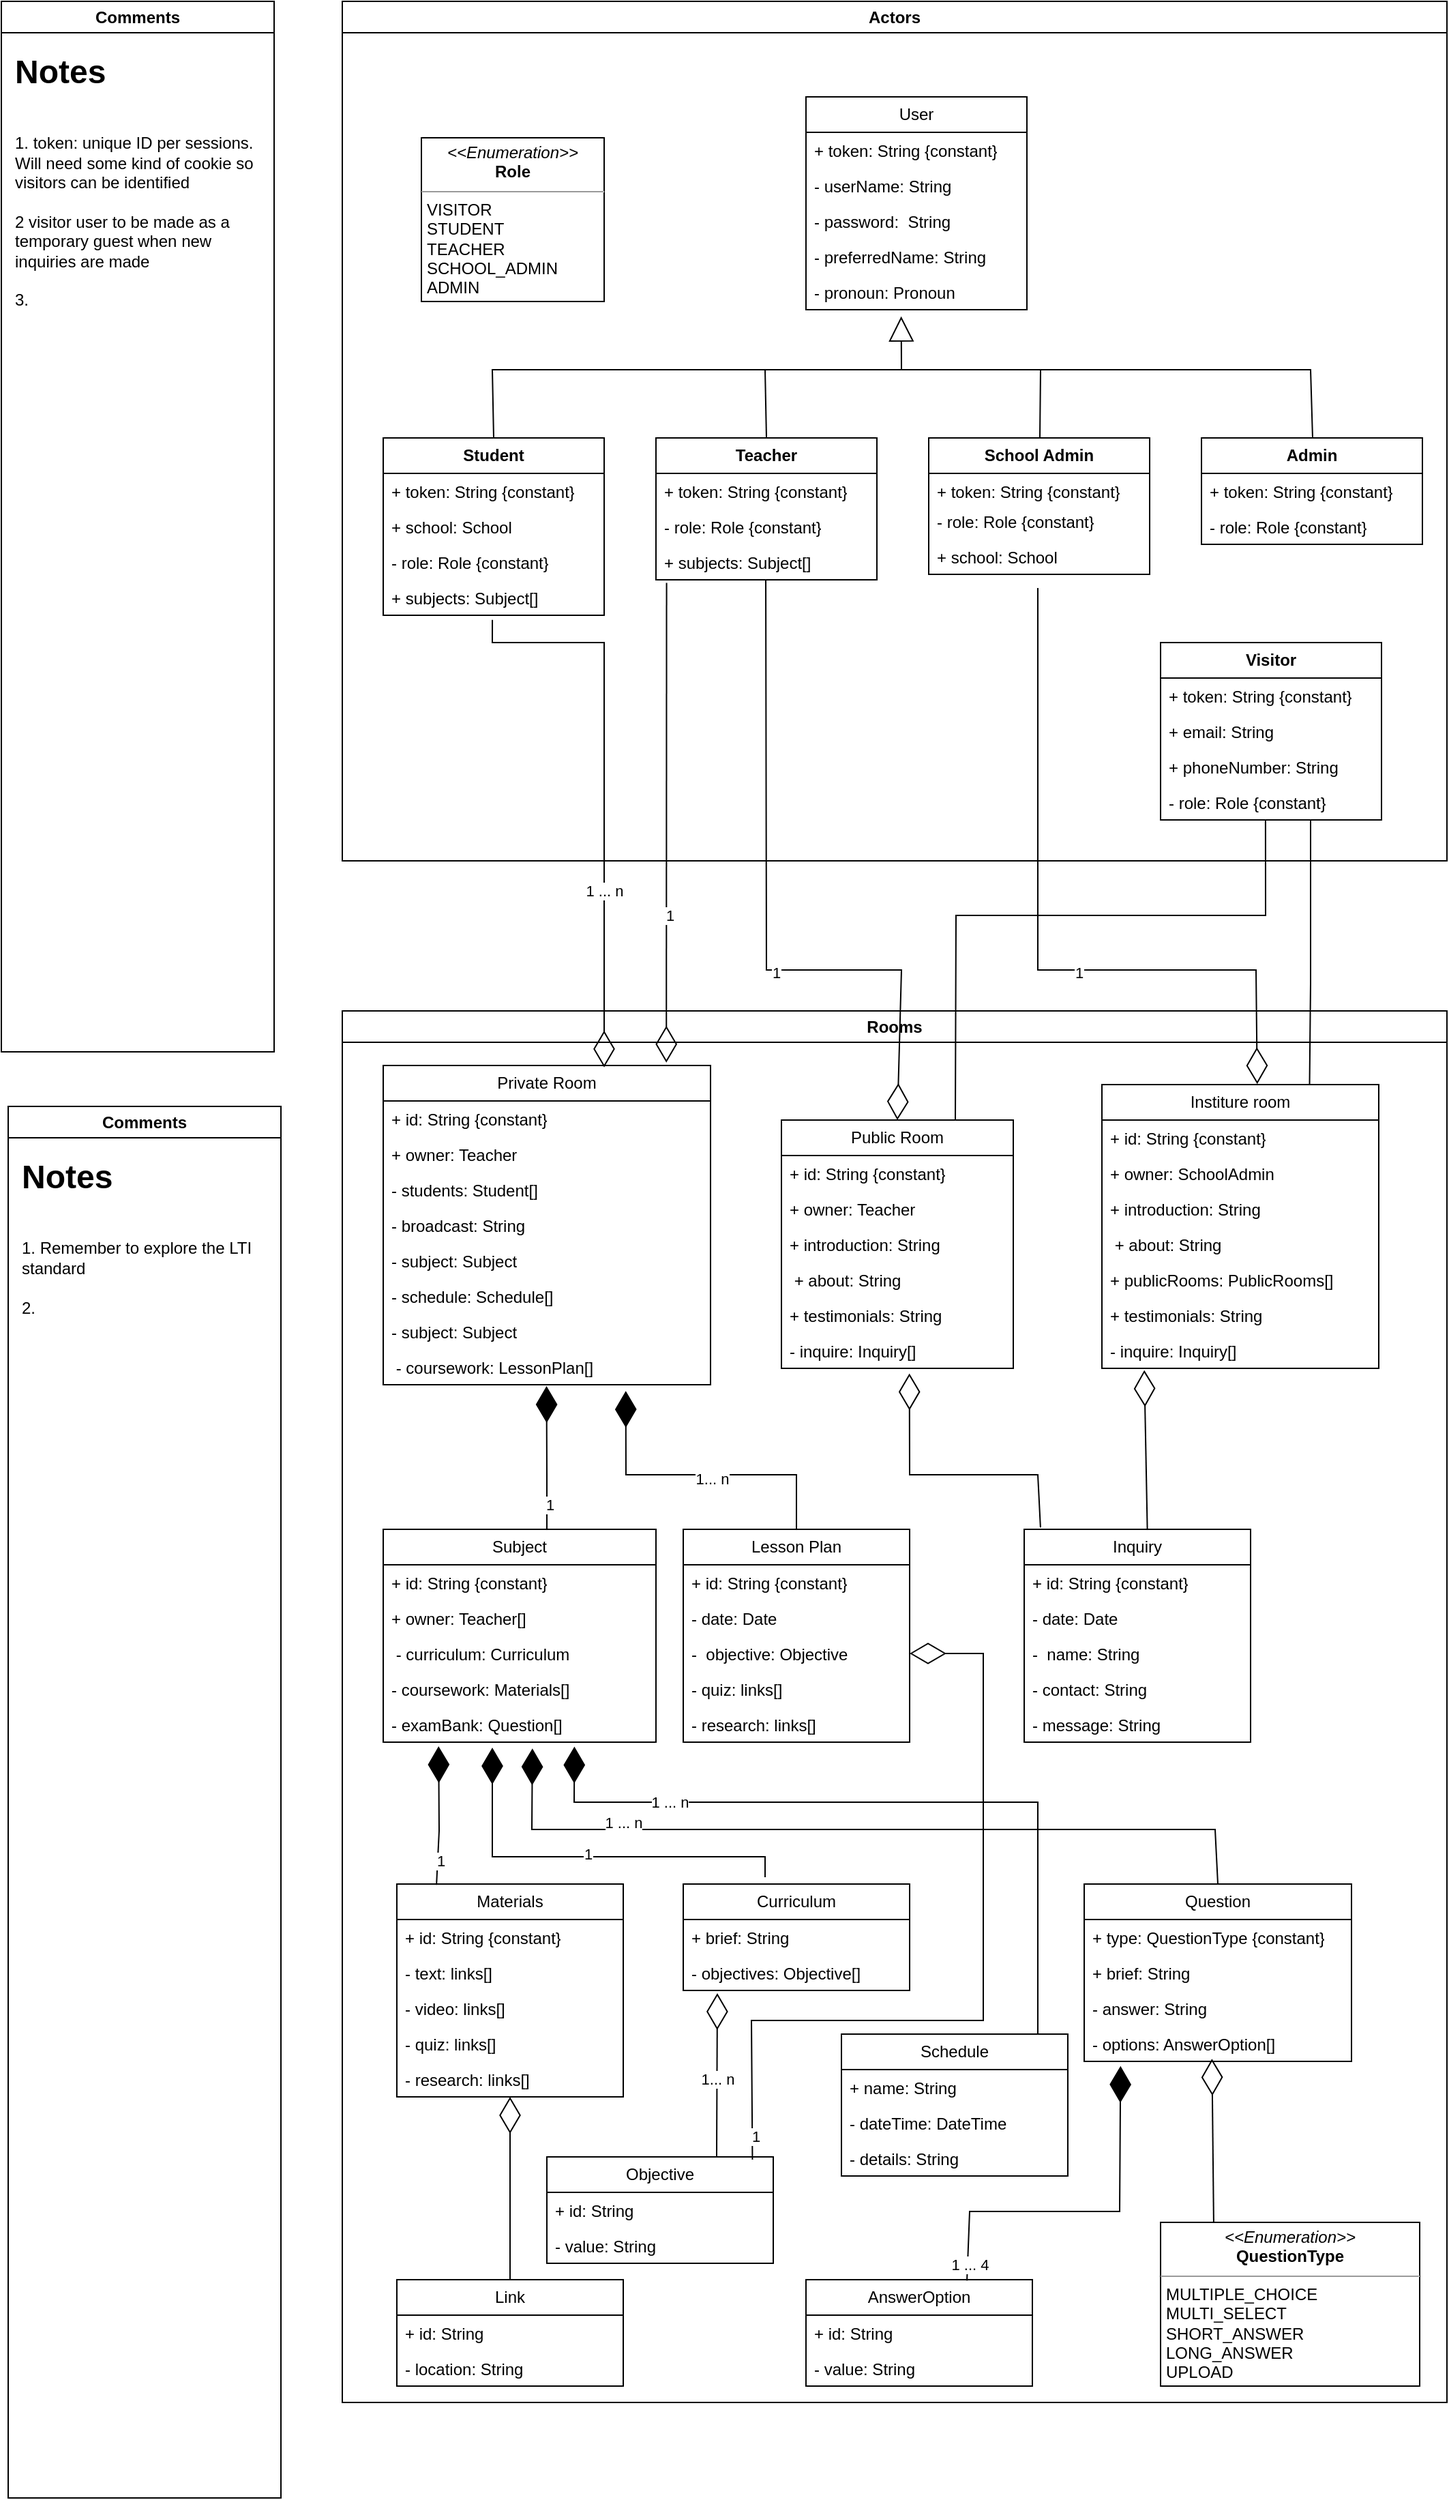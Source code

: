 <mxfile version="22.1.11" type="github" pages="2">
  <diagram id="C5RBs43oDa-KdzZeNtuy" name="Class diagram">
    <mxGraphModel dx="1949" dy="495" grid="1" gridSize="10" guides="1" tooltips="1" connect="1" arrows="1" fold="1" page="1" pageScale="1" pageWidth="827" pageHeight="1169" math="0" shadow="0">
      <root>
        <mxCell id="WIyWlLk6GJQsqaUBKTNV-0" />
        <mxCell id="WIyWlLk6GJQsqaUBKTNV-1" parent="WIyWlLk6GJQsqaUBKTNV-0" />
        <mxCell id="srA7FluS-shETUdFAsvK-31" value="Actors" style="swimlane;whiteSpace=wrap;html=1;" parent="WIyWlLk6GJQsqaUBKTNV-1" vertex="1">
          <mxGeometry x="10" y="10" width="810" height="630" as="geometry" />
        </mxCell>
        <mxCell id="srA7FluS-shETUdFAsvK-42" value="&lt;b&gt;Student&lt;/b&gt;" style="swimlane;fontStyle=0;childLayout=stackLayout;horizontal=1;startSize=26;fillColor=none;horizontalStack=0;resizeParent=1;resizeParentMax=0;resizeLast=0;collapsible=1;marginBottom=0;whiteSpace=wrap;html=1;" parent="srA7FluS-shETUdFAsvK-31" vertex="1">
          <mxGeometry x="30" y="320" width="162" height="130" as="geometry" />
        </mxCell>
        <mxCell id="srA7FluS-shETUdFAsvK-43" value="+ token: String {constant}" style="text;strokeColor=none;fillColor=none;align=left;verticalAlign=top;spacingLeft=4;spacingRight=4;overflow=hidden;rotatable=0;points=[[0,0.5],[1,0.5]];portConstraint=eastwest;whiteSpace=wrap;html=1;" parent="srA7FluS-shETUdFAsvK-42" vertex="1">
          <mxGeometry y="26" width="162" height="26" as="geometry" />
        </mxCell>
        <mxCell id="srA7FluS-shETUdFAsvK-110" value="+ school: School" style="text;strokeColor=none;fillColor=none;align=left;verticalAlign=top;spacingLeft=4;spacingRight=4;overflow=hidden;rotatable=0;points=[[0,0.5],[1,0.5]];portConstraint=eastwest;whiteSpace=wrap;html=1;" parent="srA7FluS-shETUdFAsvK-42" vertex="1">
          <mxGeometry y="52" width="162" height="26" as="geometry" />
        </mxCell>
        <mxCell id="srA7FluS-shETUdFAsvK-64" value="- role: Role {constant}" style="text;strokeColor=none;fillColor=none;align=left;verticalAlign=top;spacingLeft=4;spacingRight=4;overflow=hidden;rotatable=0;points=[[0,0.5],[1,0.5]];portConstraint=eastwest;whiteSpace=wrap;html=1;" parent="srA7FluS-shETUdFAsvK-42" vertex="1">
          <mxGeometry y="78" width="162" height="26" as="geometry" />
        </mxCell>
        <mxCell id="srA7FluS-shETUdFAsvK-47" value="+ subjects: Subject[]" style="text;strokeColor=none;fillColor=none;align=left;verticalAlign=top;spacingLeft=4;spacingRight=4;overflow=hidden;rotatable=0;points=[[0,0.5],[1,0.5]];portConstraint=eastwest;whiteSpace=wrap;html=1;" parent="srA7FluS-shETUdFAsvK-42" vertex="1">
          <mxGeometry y="104" width="162" height="26" as="geometry" />
        </mxCell>
        <mxCell id="srA7FluS-shETUdFAsvK-66" value="&lt;b&gt;Teacher&lt;/b&gt;" style="swimlane;fontStyle=0;childLayout=stackLayout;horizontal=1;startSize=26;fillColor=none;horizontalStack=0;resizeParent=1;resizeParentMax=0;resizeLast=0;collapsible=1;marginBottom=0;whiteSpace=wrap;html=1;" parent="srA7FluS-shETUdFAsvK-31" vertex="1">
          <mxGeometry x="230" y="320" width="162" height="104" as="geometry" />
        </mxCell>
        <mxCell id="srA7FluS-shETUdFAsvK-106" value="+ token: String {constant}" style="text;strokeColor=none;fillColor=none;align=left;verticalAlign=top;spacingLeft=4;spacingRight=4;overflow=hidden;rotatable=0;points=[[0,0.5],[1,0.5]];portConstraint=eastwest;whiteSpace=wrap;html=1;" parent="srA7FluS-shETUdFAsvK-66" vertex="1">
          <mxGeometry y="26" width="162" height="26" as="geometry" />
        </mxCell>
        <mxCell id="srA7FluS-shETUdFAsvK-113" value="- role: Role {constant}" style="text;strokeColor=none;fillColor=none;align=left;verticalAlign=top;spacingLeft=4;spacingRight=4;overflow=hidden;rotatable=0;points=[[0,0.5],[1,0.5]];portConstraint=eastwest;whiteSpace=wrap;html=1;" parent="srA7FluS-shETUdFAsvK-66" vertex="1">
          <mxGeometry y="52" width="162" height="26" as="geometry" />
        </mxCell>
        <mxCell id="srA7FluS-shETUdFAsvK-72" value="+ subjects: Subject[]" style="text;strokeColor=none;fillColor=none;align=left;verticalAlign=top;spacingLeft=4;spacingRight=4;overflow=hidden;rotatable=0;points=[[0,0.5],[1,0.5]];portConstraint=eastwest;whiteSpace=wrap;html=1;" parent="srA7FluS-shETUdFAsvK-66" vertex="1">
          <mxGeometry y="78" width="162" height="26" as="geometry" />
        </mxCell>
        <mxCell id="srA7FluS-shETUdFAsvK-74" value="&lt;b&gt;School Admin&lt;/b&gt;" style="swimlane;fontStyle=0;childLayout=stackLayout;horizontal=1;startSize=26;fillColor=none;horizontalStack=0;resizeParent=1;resizeParentMax=0;resizeLast=0;collapsible=1;marginBottom=0;whiteSpace=wrap;html=1;" parent="srA7FluS-shETUdFAsvK-31" vertex="1">
          <mxGeometry x="430" y="320" width="162" height="100" as="geometry" />
        </mxCell>
        <mxCell id="srA7FluS-shETUdFAsvK-107" value="+ token: String {constant}" style="text;strokeColor=none;fillColor=none;align=left;verticalAlign=top;spacingLeft=4;spacingRight=4;overflow=hidden;rotatable=0;points=[[0,0.5],[1,0.5]];portConstraint=eastwest;whiteSpace=wrap;html=1;" parent="srA7FluS-shETUdFAsvK-74" vertex="1">
          <mxGeometry y="26" width="162" height="22" as="geometry" />
        </mxCell>
        <mxCell id="srA7FluS-shETUdFAsvK-114" value="- role: Role {constant}" style="text;strokeColor=none;fillColor=none;align=left;verticalAlign=top;spacingLeft=4;spacingRight=4;overflow=hidden;rotatable=0;points=[[0,0.5],[1,0.5]];portConstraint=eastwest;whiteSpace=wrap;html=1;" parent="srA7FluS-shETUdFAsvK-74" vertex="1">
          <mxGeometry y="48" width="162" height="26" as="geometry" />
        </mxCell>
        <mxCell id="srA7FluS-shETUdFAsvK-81" value="+ school: School" style="text;strokeColor=none;fillColor=none;align=left;verticalAlign=top;spacingLeft=4;spacingRight=4;overflow=hidden;rotatable=0;points=[[0,0.5],[1,0.5]];portConstraint=eastwest;whiteSpace=wrap;html=1;" parent="srA7FluS-shETUdFAsvK-74" vertex="1">
          <mxGeometry y="74" width="162" height="26" as="geometry" />
        </mxCell>
        <mxCell id="srA7FluS-shETUdFAsvK-82" value="&lt;b&gt;Admin&lt;/b&gt;" style="swimlane;fontStyle=0;childLayout=stackLayout;horizontal=1;startSize=26;fillColor=none;horizontalStack=0;resizeParent=1;resizeParentMax=0;resizeLast=0;collapsible=1;marginBottom=0;whiteSpace=wrap;html=1;" parent="srA7FluS-shETUdFAsvK-31" vertex="1">
          <mxGeometry x="630" y="320" width="162" height="78" as="geometry" />
        </mxCell>
        <mxCell id="srA7FluS-shETUdFAsvK-108" value="+ token: String {constant}" style="text;strokeColor=none;fillColor=none;align=left;verticalAlign=top;spacingLeft=4;spacingRight=4;overflow=hidden;rotatable=0;points=[[0,0.5],[1,0.5]];portConstraint=eastwest;whiteSpace=wrap;html=1;" parent="srA7FluS-shETUdFAsvK-82" vertex="1">
          <mxGeometry y="26" width="162" height="26" as="geometry" />
        </mxCell>
        <mxCell id="srA7FluS-shETUdFAsvK-115" value="- role: Role {constant}" style="text;strokeColor=none;fillColor=none;align=left;verticalAlign=top;spacingLeft=4;spacingRight=4;overflow=hidden;rotatable=0;points=[[0,0.5],[1,0.5]];portConstraint=eastwest;whiteSpace=wrap;html=1;" parent="srA7FluS-shETUdFAsvK-82" vertex="1">
          <mxGeometry y="52" width="162" height="26" as="geometry" />
        </mxCell>
        <mxCell id="srA7FluS-shETUdFAsvK-97" value="&lt;b&gt;Visitor&lt;/b&gt;" style="swimlane;fontStyle=0;childLayout=stackLayout;horizontal=1;startSize=26;fillColor=none;horizontalStack=0;resizeParent=1;resizeParentMax=0;resizeLast=0;collapsible=1;marginBottom=0;whiteSpace=wrap;html=1;" parent="srA7FluS-shETUdFAsvK-31" vertex="1">
          <mxGeometry x="600" y="470" width="162" height="130" as="geometry" />
        </mxCell>
        <mxCell id="srA7FluS-shETUdFAsvK-98" value="+ token: String {constant}" style="text;strokeColor=none;fillColor=none;align=left;verticalAlign=top;spacingLeft=4;spacingRight=4;overflow=hidden;rotatable=0;points=[[0,0.5],[1,0.5]];portConstraint=eastwest;whiteSpace=wrap;html=1;" parent="srA7FluS-shETUdFAsvK-97" vertex="1">
          <mxGeometry y="26" width="162" height="26" as="geometry" />
        </mxCell>
        <mxCell id="srA7FluS-shETUdFAsvK-103" value="+ email: String" style="text;strokeColor=none;fillColor=none;align=left;verticalAlign=top;spacingLeft=4;spacingRight=4;overflow=hidden;rotatable=0;points=[[0,0.5],[1,0.5]];portConstraint=eastwest;whiteSpace=wrap;html=1;" parent="srA7FluS-shETUdFAsvK-97" vertex="1">
          <mxGeometry y="52" width="162" height="26" as="geometry" />
        </mxCell>
        <mxCell id="srA7FluS-shETUdFAsvK-105" value="+ phoneNumber: String" style="text;strokeColor=none;fillColor=none;align=left;verticalAlign=top;spacingLeft=4;spacingRight=4;overflow=hidden;rotatable=0;points=[[0,0.5],[1,0.5]];portConstraint=eastwest;whiteSpace=wrap;html=1;" parent="srA7FluS-shETUdFAsvK-97" vertex="1">
          <mxGeometry y="78" width="162" height="26" as="geometry" />
        </mxCell>
        <mxCell id="srA7FluS-shETUdFAsvK-112" value="- role: Role {constant}" style="text;strokeColor=none;fillColor=none;align=left;verticalAlign=top;spacingLeft=4;spacingRight=4;overflow=hidden;rotatable=0;points=[[0,0.5],[1,0.5]];portConstraint=eastwest;whiteSpace=wrap;html=1;" parent="srA7FluS-shETUdFAsvK-97" vertex="1">
          <mxGeometry y="104" width="162" height="26" as="geometry" />
        </mxCell>
        <mxCell id="srA7FluS-shETUdFAsvK-116" value="User" style="swimlane;fontStyle=0;childLayout=stackLayout;horizontal=1;startSize=26;fillColor=none;horizontalStack=0;resizeParent=1;resizeParentMax=0;resizeLast=0;collapsible=1;marginBottom=0;whiteSpace=wrap;html=1;" parent="srA7FluS-shETUdFAsvK-31" vertex="1">
          <mxGeometry x="340" y="70" width="162" height="156" as="geometry" />
        </mxCell>
        <mxCell id="srA7FluS-shETUdFAsvK-117" value="+ token: String {constant}" style="text;strokeColor=none;fillColor=none;align=left;verticalAlign=top;spacingLeft=4;spacingRight=4;overflow=hidden;rotatable=0;points=[[0,0.5],[1,0.5]];portConstraint=eastwest;whiteSpace=wrap;html=1;" parent="srA7FluS-shETUdFAsvK-116" vertex="1">
          <mxGeometry y="26" width="162" height="26" as="geometry" />
        </mxCell>
        <mxCell id="srA7FluS-shETUdFAsvK-119" value="- userName: String" style="text;strokeColor=none;fillColor=none;align=left;verticalAlign=top;spacingLeft=4;spacingRight=4;overflow=hidden;rotatable=0;points=[[0,0.5],[1,0.5]];portConstraint=eastwest;whiteSpace=wrap;html=1;" parent="srA7FluS-shETUdFAsvK-116" vertex="1">
          <mxGeometry y="52" width="162" height="26" as="geometry" />
        </mxCell>
        <mxCell id="srA7FluS-shETUdFAsvK-120" value="- password:&amp;nbsp; String" style="text;strokeColor=none;fillColor=none;align=left;verticalAlign=top;spacingLeft=4;spacingRight=4;overflow=hidden;rotatable=0;points=[[0,0.5],[1,0.5]];portConstraint=eastwest;whiteSpace=wrap;html=1;" parent="srA7FluS-shETUdFAsvK-116" vertex="1">
          <mxGeometry y="78" width="162" height="26" as="geometry" />
        </mxCell>
        <mxCell id="srA7FluS-shETUdFAsvK-121" value="- preferredName: String" style="text;strokeColor=none;fillColor=none;align=left;verticalAlign=top;spacingLeft=4;spacingRight=4;overflow=hidden;rotatable=0;points=[[0,0.5],[1,0.5]];portConstraint=eastwest;whiteSpace=wrap;html=1;" parent="srA7FluS-shETUdFAsvK-116" vertex="1">
          <mxGeometry y="104" width="162" height="26" as="geometry" />
        </mxCell>
        <mxCell id="srA7FluS-shETUdFAsvK-122" value="- pronoun: Pronoun" style="text;strokeColor=none;fillColor=none;align=left;verticalAlign=top;spacingLeft=4;spacingRight=4;overflow=hidden;rotatable=0;points=[[0,0.5],[1,0.5]];portConstraint=eastwest;whiteSpace=wrap;html=1;" parent="srA7FluS-shETUdFAsvK-116" vertex="1">
          <mxGeometry y="130" width="162" height="26" as="geometry" />
        </mxCell>
        <mxCell id="srA7FluS-shETUdFAsvK-111" value="&lt;p style=&quot;margin:0px;margin-top:4px;text-align:center;&quot;&gt;&lt;i&gt;&amp;lt;&amp;lt;Enumeration&amp;gt;&amp;gt;&lt;/i&gt;&lt;br&gt;&lt;b&gt;Role&lt;/b&gt;&lt;/p&gt;&lt;hr size=&quot;1&quot;&gt;&lt;p style=&quot;margin:0px;margin-left:4px;&quot;&gt;VISITOR&lt;/p&gt;&lt;p style=&quot;margin:0px;margin-left:4px;&quot;&gt;STUDENT&lt;br&gt;&lt;/p&gt;&lt;p style=&quot;margin:0px;margin-left:4px;&quot;&gt;TEACHER&lt;/p&gt;&lt;p style=&quot;margin:0px;margin-left:4px;&quot;&gt;SCHOOL_ADMIN&lt;/p&gt;&lt;p style=&quot;margin:0px;margin-left:4px;&quot;&gt;ADMIN&lt;/p&gt;&lt;p style=&quot;margin:0px;margin-left:4px;&quot;&gt;&lt;br&gt;&lt;/p&gt;" style="verticalAlign=top;align=left;overflow=fill;fontSize=12;fontFamily=Helvetica;html=1;whiteSpace=wrap;" parent="srA7FluS-shETUdFAsvK-31" vertex="1">
          <mxGeometry x="58" y="100" width="134" height="120" as="geometry" />
        </mxCell>
        <mxCell id="srA7FluS-shETUdFAsvK-141" value="" style="endArrow=block;endSize=16;endFill=0;html=1;rounded=0;exitX=0.5;exitY=0;exitDx=0;exitDy=0;entryX=0.431;entryY=1.187;entryDx=0;entryDy=0;entryPerimeter=0;" parent="srA7FluS-shETUdFAsvK-31" source="srA7FluS-shETUdFAsvK-42" target="srA7FluS-shETUdFAsvK-122" edge="1">
          <mxGeometry width="160" relative="1" as="geometry">
            <mxPoint x="280" y="500" as="sourcePoint" />
            <mxPoint x="440" y="500" as="targetPoint" />
            <Array as="points">
              <mxPoint x="110" y="270" />
              <mxPoint x="410" y="270" />
            </Array>
          </mxGeometry>
        </mxCell>
        <mxCell id="srA7FluS-shETUdFAsvK-142" value="" style="endArrow=none;html=1;rounded=0;exitX=0.5;exitY=0;exitDx=0;exitDy=0;" parent="srA7FluS-shETUdFAsvK-31" source="srA7FluS-shETUdFAsvK-66" edge="1">
          <mxGeometry width="50" height="50" relative="1" as="geometry">
            <mxPoint x="320" y="330" as="sourcePoint" />
            <mxPoint x="310" y="270" as="targetPoint" />
          </mxGeometry>
        </mxCell>
        <mxCell id="srA7FluS-shETUdFAsvK-143" value="" style="endArrow=none;html=1;rounded=0;exitX=0.5;exitY=0;exitDx=0;exitDy=0;" parent="srA7FluS-shETUdFAsvK-31" edge="1">
          <mxGeometry width="50" height="50" relative="1" as="geometry">
            <mxPoint x="511.5" y="320" as="sourcePoint" />
            <mxPoint x="410" y="270" as="targetPoint" />
            <Array as="points">
              <mxPoint x="512" y="270" />
            </Array>
          </mxGeometry>
        </mxCell>
        <mxCell id="srA7FluS-shETUdFAsvK-144" value="" style="endArrow=none;html=1;rounded=0;exitX=0.5;exitY=0;exitDx=0;exitDy=0;" parent="srA7FluS-shETUdFAsvK-31" edge="1">
          <mxGeometry width="50" height="50" relative="1" as="geometry">
            <mxPoint x="711.5" y="320" as="sourcePoint" />
            <mxPoint x="510" y="270" as="targetPoint" />
            <Array as="points">
              <mxPoint x="710" y="270" />
            </Array>
          </mxGeometry>
        </mxCell>
        <mxCell id="srA7FluS-shETUdFAsvK-187" value="Rooms" style="swimlane;whiteSpace=wrap;html=1;startSize=23;" parent="WIyWlLk6GJQsqaUBKTNV-1" vertex="1">
          <mxGeometry x="10" y="750" width="810" height="1020" as="geometry" />
        </mxCell>
        <mxCell id="srA7FluS-shETUdFAsvK-146" value="Subject" style="swimlane;fontStyle=0;childLayout=stackLayout;horizontal=1;startSize=26;fillColor=none;horizontalStack=0;resizeParent=1;resizeParentMax=0;resizeLast=0;collapsible=1;marginBottom=0;whiteSpace=wrap;html=1;" parent="srA7FluS-shETUdFAsvK-187" vertex="1">
          <mxGeometry x="30" y="380" width="200" height="156" as="geometry" />
        </mxCell>
        <mxCell id="srA7FluS-shETUdFAsvK-147" value="+ id: String {constant}" style="text;strokeColor=none;fillColor=none;align=left;verticalAlign=top;spacingLeft=4;spacingRight=4;overflow=hidden;rotatable=0;points=[[0,0.5],[1,0.5]];portConstraint=eastwest;whiteSpace=wrap;html=1;" parent="srA7FluS-shETUdFAsvK-146" vertex="1">
          <mxGeometry y="26" width="200" height="26" as="geometry" />
        </mxCell>
        <mxCell id="srA7FluS-shETUdFAsvK-148" value="+ owner: Teacher[]" style="text;strokeColor=none;fillColor=none;align=left;verticalAlign=top;spacingLeft=4;spacingRight=4;overflow=hidden;rotatable=0;points=[[0,0.5],[1,0.5]];portConstraint=eastwest;whiteSpace=wrap;html=1;" parent="srA7FluS-shETUdFAsvK-146" vertex="1">
          <mxGeometry y="52" width="200" height="26" as="geometry" />
        </mxCell>
        <mxCell id="PEpVWC3lu_L7I1P6-TOw-14" value="&amp;nbsp;- curriculum: Curriculum" style="text;strokeColor=none;fillColor=none;align=left;verticalAlign=top;spacingLeft=4;spacingRight=4;overflow=hidden;rotatable=0;points=[[0,0.5],[1,0.5]];portConstraint=eastwest;whiteSpace=wrap;html=1;" parent="srA7FluS-shETUdFAsvK-146" vertex="1">
          <mxGeometry y="78" width="200" height="26" as="geometry" />
        </mxCell>
        <mxCell id="PEpVWC3lu_L7I1P6-TOw-15" value="- coursework: Materials[]" style="text;strokeColor=none;fillColor=none;align=left;verticalAlign=top;spacingLeft=4;spacingRight=4;overflow=hidden;rotatable=0;points=[[0,0.5],[1,0.5]];portConstraint=eastwest;whiteSpace=wrap;html=1;" parent="srA7FluS-shETUdFAsvK-146" vertex="1">
          <mxGeometry y="104" width="200" height="26" as="geometry" />
        </mxCell>
        <mxCell id="PEpVWC3lu_L7I1P6-TOw-20" value="- examBank: Question[]" style="text;strokeColor=none;fillColor=none;align=left;verticalAlign=top;spacingLeft=4;spacingRight=4;overflow=hidden;rotatable=0;points=[[0,0.5],[1,0.5]];portConstraint=eastwest;whiteSpace=wrap;html=1;" parent="srA7FluS-shETUdFAsvK-146" vertex="1">
          <mxGeometry y="130" width="200" height="26" as="geometry" />
        </mxCell>
        <mxCell id="PEpVWC3lu_L7I1P6-TOw-2" value="Private Room" style="swimlane;fontStyle=0;childLayout=stackLayout;horizontal=1;startSize=26;fillColor=none;horizontalStack=0;resizeParent=1;resizeParentMax=0;resizeLast=0;collapsible=1;marginBottom=0;whiteSpace=wrap;html=1;" parent="srA7FluS-shETUdFAsvK-187" vertex="1">
          <mxGeometry x="30" y="40" width="240" height="234" as="geometry" />
        </mxCell>
        <mxCell id="PEpVWC3lu_L7I1P6-TOw-3" value="+ id: String {constant}" style="text;strokeColor=none;fillColor=none;align=left;verticalAlign=top;spacingLeft=4;spacingRight=4;overflow=hidden;rotatable=0;points=[[0,0.5],[1,0.5]];portConstraint=eastwest;whiteSpace=wrap;html=1;" parent="PEpVWC3lu_L7I1P6-TOw-2" vertex="1">
          <mxGeometry y="26" width="240" height="26" as="geometry" />
        </mxCell>
        <mxCell id="PEpVWC3lu_L7I1P6-TOw-4" value="+ owner: Teacher" style="text;strokeColor=none;fillColor=none;align=left;verticalAlign=top;spacingLeft=4;spacingRight=4;overflow=hidden;rotatable=0;points=[[0,0.5],[1,0.5]];portConstraint=eastwest;whiteSpace=wrap;html=1;" parent="PEpVWC3lu_L7I1P6-TOw-2" vertex="1">
          <mxGeometry y="52" width="240" height="26" as="geometry" />
        </mxCell>
        <mxCell id="PEpVWC3lu_L7I1P6-TOw-5" value="- students: Student[]" style="text;strokeColor=none;fillColor=none;align=left;verticalAlign=top;spacingLeft=4;spacingRight=4;overflow=hidden;rotatable=0;points=[[0,0.5],[1,0.5]];portConstraint=eastwest;whiteSpace=wrap;html=1;" parent="PEpVWC3lu_L7I1P6-TOw-2" vertex="1">
          <mxGeometry y="78" width="240" height="26" as="geometry" />
        </mxCell>
        <mxCell id="PEpVWC3lu_L7I1P6-TOw-6" value="- broadcast: String" style="text;strokeColor=none;fillColor=none;align=left;verticalAlign=top;spacingLeft=4;spacingRight=4;overflow=hidden;rotatable=0;points=[[0,0.5],[1,0.5]];portConstraint=eastwest;whiteSpace=wrap;html=1;" parent="PEpVWC3lu_L7I1P6-TOw-2" vertex="1">
          <mxGeometry y="104" width="240" height="26" as="geometry" />
        </mxCell>
        <mxCell id="PEpVWC3lu_L7I1P6-TOw-18" value="- subject: Subject" style="text;strokeColor=none;fillColor=none;align=left;verticalAlign=top;spacingLeft=4;spacingRight=4;overflow=hidden;rotatable=0;points=[[0,0.5],[1,0.5]];portConstraint=eastwest;whiteSpace=wrap;html=1;" parent="PEpVWC3lu_L7I1P6-TOw-2" vertex="1">
          <mxGeometry y="130" width="240" height="26" as="geometry" />
        </mxCell>
        <mxCell id="PEpVWC3lu_L7I1P6-TOw-7" value="- schedule: Schedule[]" style="text;strokeColor=none;fillColor=none;align=left;verticalAlign=top;spacingLeft=4;spacingRight=4;overflow=hidden;rotatable=0;points=[[0,0.5],[1,0.5]];portConstraint=eastwest;whiteSpace=wrap;html=1;" parent="PEpVWC3lu_L7I1P6-TOw-2" vertex="1">
          <mxGeometry y="156" width="240" height="26" as="geometry" />
        </mxCell>
        <mxCell id="PEpVWC3lu_L7I1P6-TOw-19" value="- subject: Subject" style="text;strokeColor=none;fillColor=none;align=left;verticalAlign=top;spacingLeft=4;spacingRight=4;overflow=hidden;rotatable=0;points=[[0,0.5],[1,0.5]];portConstraint=eastwest;whiteSpace=wrap;html=1;" parent="PEpVWC3lu_L7I1P6-TOw-2" vertex="1">
          <mxGeometry y="182" width="240" height="26" as="geometry" />
        </mxCell>
        <mxCell id="PEpVWC3lu_L7I1P6-TOw-16" value="&amp;nbsp;- coursework: LessonPlan[]" style="text;strokeColor=none;fillColor=none;align=left;verticalAlign=top;spacingLeft=4;spacingRight=4;overflow=hidden;rotatable=0;points=[[0,0.5],[1,0.5]];portConstraint=eastwest;whiteSpace=wrap;html=1;" parent="PEpVWC3lu_L7I1P6-TOw-2" vertex="1">
          <mxGeometry y="208" width="240" height="26" as="geometry" />
        </mxCell>
        <mxCell id="PEpVWC3lu_L7I1P6-TOw-11" value="Materials" style="swimlane;fontStyle=0;childLayout=stackLayout;horizontal=1;startSize=26;fillColor=none;horizontalStack=0;resizeParent=1;resizeParentMax=0;resizeLast=0;collapsible=1;marginBottom=0;whiteSpace=wrap;html=1;" parent="srA7FluS-shETUdFAsvK-187" vertex="1">
          <mxGeometry x="40" y="640" width="166" height="156" as="geometry" />
        </mxCell>
        <mxCell id="PEpVWC3lu_L7I1P6-TOw-12" value="+ id: String {constant}" style="text;strokeColor=none;fillColor=none;align=left;verticalAlign=top;spacingLeft=4;spacingRight=4;overflow=hidden;rotatable=0;points=[[0,0.5],[1,0.5]];portConstraint=eastwest;whiteSpace=wrap;html=1;" parent="PEpVWC3lu_L7I1P6-TOw-11" vertex="1">
          <mxGeometry y="26" width="166" height="26" as="geometry" />
        </mxCell>
        <mxCell id="PEpVWC3lu_L7I1P6-TOw-17" value="- text: links[]" style="text;strokeColor=none;fillColor=none;align=left;verticalAlign=top;spacingLeft=4;spacingRight=4;overflow=hidden;rotatable=0;points=[[0,0.5],[1,0.5]];portConstraint=eastwest;whiteSpace=wrap;html=1;" parent="PEpVWC3lu_L7I1P6-TOw-11" vertex="1">
          <mxGeometry y="52" width="166" height="26" as="geometry" />
        </mxCell>
        <mxCell id="PEpVWC3lu_L7I1P6-TOw-21" value="- video: links[]" style="text;strokeColor=none;fillColor=none;align=left;verticalAlign=top;spacingLeft=4;spacingRight=4;overflow=hidden;rotatable=0;points=[[0,0.5],[1,0.5]];portConstraint=eastwest;whiteSpace=wrap;html=1;" parent="PEpVWC3lu_L7I1P6-TOw-11" vertex="1">
          <mxGeometry y="78" width="166" height="26" as="geometry" />
        </mxCell>
        <mxCell id="PEpVWC3lu_L7I1P6-TOw-22" value="- quiz: links[]" style="text;strokeColor=none;fillColor=none;align=left;verticalAlign=top;spacingLeft=4;spacingRight=4;overflow=hidden;rotatable=0;points=[[0,0.5],[1,0.5]];portConstraint=eastwest;whiteSpace=wrap;html=1;" parent="PEpVWC3lu_L7I1P6-TOw-11" vertex="1">
          <mxGeometry y="104" width="166" height="26" as="geometry" />
        </mxCell>
        <mxCell id="PEpVWC3lu_L7I1P6-TOw-23" value="- research: links[]" style="text;strokeColor=none;fillColor=none;align=left;verticalAlign=top;spacingLeft=4;spacingRight=4;overflow=hidden;rotatable=0;points=[[0,0.5],[1,0.5]];portConstraint=eastwest;whiteSpace=wrap;html=1;" parent="PEpVWC3lu_L7I1P6-TOw-11" vertex="1">
          <mxGeometry y="130" width="166" height="26" as="geometry" />
        </mxCell>
        <mxCell id="PEpVWC3lu_L7I1P6-TOw-25" value="Lesson Plan" style="swimlane;fontStyle=0;childLayout=stackLayout;horizontal=1;startSize=26;fillColor=none;horizontalStack=0;resizeParent=1;resizeParentMax=0;resizeLast=0;collapsible=1;marginBottom=0;whiteSpace=wrap;html=1;" parent="srA7FluS-shETUdFAsvK-187" vertex="1">
          <mxGeometry x="250" y="380" width="166" height="156" as="geometry" />
        </mxCell>
        <mxCell id="PEpVWC3lu_L7I1P6-TOw-26" value="+ id: String {constant}" style="text;strokeColor=none;fillColor=none;align=left;verticalAlign=top;spacingLeft=4;spacingRight=4;overflow=hidden;rotatable=0;points=[[0,0.5],[1,0.5]];portConstraint=eastwest;whiteSpace=wrap;html=1;" parent="PEpVWC3lu_L7I1P6-TOw-25" vertex="1">
          <mxGeometry y="26" width="166" height="26" as="geometry" />
        </mxCell>
        <mxCell id="PEpVWC3lu_L7I1P6-TOw-27" value="- date: Date" style="text;strokeColor=none;fillColor=none;align=left;verticalAlign=top;spacingLeft=4;spacingRight=4;overflow=hidden;rotatable=0;points=[[0,0.5],[1,0.5]];portConstraint=eastwest;whiteSpace=wrap;html=1;" parent="PEpVWC3lu_L7I1P6-TOw-25" vertex="1">
          <mxGeometry y="52" width="166" height="26" as="geometry" />
        </mxCell>
        <mxCell id="PEpVWC3lu_L7I1P6-TOw-28" value="-&amp;nbsp; objective: Objective" style="text;strokeColor=none;fillColor=none;align=left;verticalAlign=top;spacingLeft=4;spacingRight=4;overflow=hidden;rotatable=0;points=[[0,0.5],[1,0.5]];portConstraint=eastwest;whiteSpace=wrap;html=1;" parent="PEpVWC3lu_L7I1P6-TOw-25" vertex="1">
          <mxGeometry y="78" width="166" height="26" as="geometry" />
        </mxCell>
        <mxCell id="PEpVWC3lu_L7I1P6-TOw-29" value="- quiz: links[]" style="text;strokeColor=none;fillColor=none;align=left;verticalAlign=top;spacingLeft=4;spacingRight=4;overflow=hidden;rotatable=0;points=[[0,0.5],[1,0.5]];portConstraint=eastwest;whiteSpace=wrap;html=1;" parent="PEpVWC3lu_L7I1P6-TOw-25" vertex="1">
          <mxGeometry y="104" width="166" height="26" as="geometry" />
        </mxCell>
        <mxCell id="PEpVWC3lu_L7I1P6-TOw-30" value="- research: links[]" style="text;strokeColor=none;fillColor=none;align=left;verticalAlign=top;spacingLeft=4;spacingRight=4;overflow=hidden;rotatable=0;points=[[0,0.5],[1,0.5]];portConstraint=eastwest;whiteSpace=wrap;html=1;" parent="PEpVWC3lu_L7I1P6-TOw-25" vertex="1">
          <mxGeometry y="130" width="166" height="26" as="geometry" />
        </mxCell>
        <mxCell id="PEpVWC3lu_L7I1P6-TOw-31" value="Public Room" style="swimlane;fontStyle=0;childLayout=stackLayout;horizontal=1;startSize=26;fillColor=none;horizontalStack=0;resizeParent=1;resizeParentMax=0;resizeLast=0;collapsible=1;marginBottom=0;whiteSpace=wrap;html=1;" parent="srA7FluS-shETUdFAsvK-187" vertex="1">
          <mxGeometry x="322" y="80" width="170" height="182" as="geometry" />
        </mxCell>
        <mxCell id="PEpVWC3lu_L7I1P6-TOw-32" value="+ id: String {constant}" style="text;strokeColor=none;fillColor=none;align=left;verticalAlign=top;spacingLeft=4;spacingRight=4;overflow=hidden;rotatable=0;points=[[0,0.5],[1,0.5]];portConstraint=eastwest;whiteSpace=wrap;html=1;" parent="PEpVWC3lu_L7I1P6-TOw-31" vertex="1">
          <mxGeometry y="26" width="170" height="26" as="geometry" />
        </mxCell>
        <mxCell id="PEpVWC3lu_L7I1P6-TOw-33" value="+ owner: Teacher" style="text;strokeColor=none;fillColor=none;align=left;verticalAlign=top;spacingLeft=4;spacingRight=4;overflow=hidden;rotatable=0;points=[[0,0.5],[1,0.5]];portConstraint=eastwest;whiteSpace=wrap;html=1;" parent="PEpVWC3lu_L7I1P6-TOw-31" vertex="1">
          <mxGeometry y="52" width="170" height="26" as="geometry" />
        </mxCell>
        <mxCell id="PEpVWC3lu_L7I1P6-TOw-34" value="+ introduction: String" style="text;strokeColor=none;fillColor=none;align=left;verticalAlign=top;spacingLeft=4;spacingRight=4;overflow=hidden;rotatable=0;points=[[0,0.5],[1,0.5]];portConstraint=eastwest;whiteSpace=wrap;html=1;" parent="PEpVWC3lu_L7I1P6-TOw-31" vertex="1">
          <mxGeometry y="78" width="170" height="26" as="geometry" />
        </mxCell>
        <mxCell id="PEpVWC3lu_L7I1P6-TOw-39" value="&amp;nbsp;+ about: String" style="text;strokeColor=none;fillColor=none;align=left;verticalAlign=top;spacingLeft=4;spacingRight=4;overflow=hidden;rotatable=0;points=[[0,0.5],[1,0.5]];portConstraint=eastwest;whiteSpace=wrap;html=1;" parent="PEpVWC3lu_L7I1P6-TOw-31" vertex="1">
          <mxGeometry y="104" width="170" height="26" as="geometry" />
        </mxCell>
        <mxCell id="PEpVWC3lu_L7I1P6-TOw-35" value="+ testimonials: String" style="text;strokeColor=none;fillColor=none;align=left;verticalAlign=top;spacingLeft=4;spacingRight=4;overflow=hidden;rotatable=0;points=[[0,0.5],[1,0.5]];portConstraint=eastwest;whiteSpace=wrap;html=1;" parent="PEpVWC3lu_L7I1P6-TOw-31" vertex="1">
          <mxGeometry y="130" width="170" height="26" as="geometry" />
        </mxCell>
        <mxCell id="PEpVWC3lu_L7I1P6-TOw-37" value="- inquire: Inquiry[]" style="text;strokeColor=none;fillColor=none;align=left;verticalAlign=top;spacingLeft=4;spacingRight=4;overflow=hidden;rotatable=0;points=[[0,0.5],[1,0.5]];portConstraint=eastwest;whiteSpace=wrap;html=1;" parent="PEpVWC3lu_L7I1P6-TOw-31" vertex="1">
          <mxGeometry y="156" width="170" height="26" as="geometry" />
        </mxCell>
        <mxCell id="PEpVWC3lu_L7I1P6-TOw-41" value="" style="endArrow=diamondThin;endFill=1;endSize=24;html=1;rounded=0;entryX=0.499;entryY=1.038;entryDx=0;entryDy=0;entryPerimeter=0;" parent="srA7FluS-shETUdFAsvK-187" target="PEpVWC3lu_L7I1P6-TOw-16" edge="1">
          <mxGeometry width="160" relative="1" as="geometry">
            <mxPoint x="150" y="380" as="sourcePoint" />
            <mxPoint x="480" y="310" as="targetPoint" />
            <Array as="points">
              <mxPoint x="150" y="340" />
            </Array>
          </mxGeometry>
        </mxCell>
        <mxCell id="PEpVWC3lu_L7I1P6-TOw-44" value="1" style="edgeLabel;html=1;align=center;verticalAlign=middle;resizable=0;points=[];" parent="PEpVWC3lu_L7I1P6-TOw-41" vertex="1" connectable="0">
          <mxGeometry x="-0.645" y="-2" relative="1" as="geometry">
            <mxPoint as="offset" />
          </mxGeometry>
        </mxCell>
        <mxCell id="PEpVWC3lu_L7I1P6-TOw-42" value="" style="endArrow=diamondThin;endFill=1;endSize=24;html=1;rounded=0;exitX=0.5;exitY=0;exitDx=0;exitDy=0;entryX=0.741;entryY=1.176;entryDx=0;entryDy=0;entryPerimeter=0;" parent="srA7FluS-shETUdFAsvK-187" source="PEpVWC3lu_L7I1P6-TOw-25" target="PEpVWC3lu_L7I1P6-TOw-16" edge="1">
          <mxGeometry width="160" relative="1" as="geometry">
            <mxPoint x="380" y="380" as="sourcePoint" />
            <mxPoint x="270" y="280" as="targetPoint" />
            <Array as="points">
              <mxPoint x="333" y="340" />
              <mxPoint x="208" y="340" />
            </Array>
          </mxGeometry>
        </mxCell>
        <mxCell id="PEpVWC3lu_L7I1P6-TOw-45" value="1... n" style="edgeLabel;html=1;align=center;verticalAlign=middle;resizable=0;points=[];" parent="PEpVWC3lu_L7I1P6-TOw-42" vertex="1" connectable="0">
          <mxGeometry x="-0.494" y="3" relative="1" as="geometry">
            <mxPoint x="-45" as="offset" />
          </mxGeometry>
        </mxCell>
        <mxCell id="PEpVWC3lu_L7I1P6-TOw-48" value="" style="endArrow=diamondThin;endFill=1;endSize=24;html=1;rounded=0;exitX=0.175;exitY=0.004;exitDx=0;exitDy=0;entryX=0.203;entryY=1.115;entryDx=0;entryDy=0;entryPerimeter=0;exitPerimeter=0;" parent="srA7FluS-shETUdFAsvK-187" source="PEpVWC3lu_L7I1P6-TOw-11" target="PEpVWC3lu_L7I1P6-TOw-20" edge="1">
          <mxGeometry width="160" relative="1" as="geometry">
            <mxPoint x="122.5" y="641" as="sourcePoint" />
            <mxPoint x="122.5" y="536" as="targetPoint" />
            <Array as="points">
              <mxPoint x="71" y="601" />
            </Array>
          </mxGeometry>
        </mxCell>
        <mxCell id="PEpVWC3lu_L7I1P6-TOw-49" value="1" style="edgeLabel;html=1;align=center;verticalAlign=middle;resizable=0;points=[];" parent="PEpVWC3lu_L7I1P6-TOw-48" vertex="1" connectable="0">
          <mxGeometry x="-0.645" y="-2" relative="1" as="geometry">
            <mxPoint as="offset" />
          </mxGeometry>
        </mxCell>
        <mxCell id="PEpVWC3lu_L7I1P6-TOw-50" value="Curriculum" style="swimlane;fontStyle=0;childLayout=stackLayout;horizontal=1;startSize=26;fillColor=none;horizontalStack=0;resizeParent=1;resizeParentMax=0;resizeLast=0;collapsible=1;marginBottom=0;whiteSpace=wrap;html=1;" parent="srA7FluS-shETUdFAsvK-187" vertex="1">
          <mxGeometry x="250" y="640" width="166" height="78" as="geometry" />
        </mxCell>
        <mxCell id="PEpVWC3lu_L7I1P6-TOw-51" value="+ brief: String" style="text;strokeColor=none;fillColor=none;align=left;verticalAlign=top;spacingLeft=4;spacingRight=4;overflow=hidden;rotatable=0;points=[[0,0.5],[1,0.5]];portConstraint=eastwest;whiteSpace=wrap;html=1;" parent="PEpVWC3lu_L7I1P6-TOw-50" vertex="1">
          <mxGeometry y="26" width="166" height="26" as="geometry" />
        </mxCell>
        <mxCell id="PEpVWC3lu_L7I1P6-TOw-52" value="- objectives: Objective[]" style="text;strokeColor=none;fillColor=none;align=left;verticalAlign=top;spacingLeft=4;spacingRight=4;overflow=hidden;rotatable=0;points=[[0,0.5],[1,0.5]];portConstraint=eastwest;whiteSpace=wrap;html=1;" parent="PEpVWC3lu_L7I1P6-TOw-50" vertex="1">
          <mxGeometry y="52" width="166" height="26" as="geometry" />
        </mxCell>
        <mxCell id="PEpVWC3lu_L7I1P6-TOw-56" value="" style="endArrow=diamondThin;endFill=1;endSize=24;html=1;rounded=0;exitX=0.799;exitY=0;exitDx=0;exitDy=0;entryX=0.4;entryY=1.154;entryDx=0;entryDy=0;entryPerimeter=0;exitPerimeter=0;" parent="srA7FluS-shETUdFAsvK-187" target="PEpVWC3lu_L7I1P6-TOw-20" edge="1">
          <mxGeometry width="160" relative="1" as="geometry">
            <mxPoint x="310" y="635" as="sourcePoint" />
            <mxPoint x="310" y="530" as="targetPoint" />
            <Array as="points">
              <mxPoint x="310" y="620" />
              <mxPoint x="110" y="620" />
            </Array>
          </mxGeometry>
        </mxCell>
        <mxCell id="PEpVWC3lu_L7I1P6-TOw-57" value="1" style="edgeLabel;html=1;align=center;verticalAlign=middle;resizable=0;points=[];" parent="PEpVWC3lu_L7I1P6-TOw-56" vertex="1" connectable="0">
          <mxGeometry x="-0.645" y="-2" relative="1" as="geometry">
            <mxPoint x="-93" as="offset" />
          </mxGeometry>
        </mxCell>
        <mxCell id="PEpVWC3lu_L7I1P6-TOw-58" value="Objective" style="swimlane;fontStyle=0;childLayout=stackLayout;horizontal=1;startSize=26;fillColor=none;horizontalStack=0;resizeParent=1;resizeParentMax=0;resizeLast=0;collapsible=1;marginBottom=0;whiteSpace=wrap;html=1;" parent="srA7FluS-shETUdFAsvK-187" vertex="1">
          <mxGeometry x="150" y="840" width="166" height="78" as="geometry" />
        </mxCell>
        <mxCell id="PEpVWC3lu_L7I1P6-TOw-59" value="+ id: String" style="text;strokeColor=none;fillColor=none;align=left;verticalAlign=top;spacingLeft=4;spacingRight=4;overflow=hidden;rotatable=0;points=[[0,0.5],[1,0.5]];portConstraint=eastwest;whiteSpace=wrap;html=1;" parent="PEpVWC3lu_L7I1P6-TOw-58" vertex="1">
          <mxGeometry y="26" width="166" height="26" as="geometry" />
        </mxCell>
        <mxCell id="PEpVWC3lu_L7I1P6-TOw-60" value="- value: String" style="text;strokeColor=none;fillColor=none;align=left;verticalAlign=top;spacingLeft=4;spacingRight=4;overflow=hidden;rotatable=0;points=[[0,0.5],[1,0.5]];portConstraint=eastwest;whiteSpace=wrap;html=1;" parent="PEpVWC3lu_L7I1P6-TOw-58" vertex="1">
          <mxGeometry y="52" width="166" height="26" as="geometry" />
        </mxCell>
        <mxCell id="PEpVWC3lu_L7I1P6-TOw-61" value="" style="endArrow=diamondThin;endFill=0;endSize=24;html=1;rounded=0;entryX=1;entryY=0.5;entryDx=0;entryDy=0;exitX=0.908;exitY=0.026;exitDx=0;exitDy=0;exitPerimeter=0;" parent="srA7FluS-shETUdFAsvK-187" source="PEpVWC3lu_L7I1P6-TOw-58" target="PEpVWC3lu_L7I1P6-TOw-28" edge="1">
          <mxGeometry width="160" relative="1" as="geometry">
            <mxPoint x="420" y="830" as="sourcePoint" />
            <mxPoint x="590" y="830" as="targetPoint" />
            <Array as="points">
              <mxPoint x="300" y="740" />
              <mxPoint x="470" y="740" />
              <mxPoint x="470" y="471" />
            </Array>
          </mxGeometry>
        </mxCell>
        <mxCell id="PEpVWC3lu_L7I1P6-TOw-77" value="1" style="edgeLabel;html=1;align=center;verticalAlign=middle;resizable=0;points=[];" parent="PEpVWC3lu_L7I1P6-TOw-61" vertex="1" connectable="0">
          <mxGeometry x="-0.941" y="-2" relative="1" as="geometry">
            <mxPoint as="offset" />
          </mxGeometry>
        </mxCell>
        <mxCell id="PEpVWC3lu_L7I1P6-TOw-62" value="Question" style="swimlane;fontStyle=0;childLayout=stackLayout;horizontal=1;startSize=26;fillColor=none;horizontalStack=0;resizeParent=1;resizeParentMax=0;resizeLast=0;collapsible=1;marginBottom=0;whiteSpace=wrap;html=1;" parent="srA7FluS-shETUdFAsvK-187" vertex="1">
          <mxGeometry x="544" y="640" width="196" height="130" as="geometry" />
        </mxCell>
        <mxCell id="PEpVWC3lu_L7I1P6-TOw-63" value="+ type: QuestionType {constant}" style="text;strokeColor=none;fillColor=none;align=left;verticalAlign=top;spacingLeft=4;spacingRight=4;overflow=hidden;rotatable=0;points=[[0,0.5],[1,0.5]];portConstraint=eastwest;whiteSpace=wrap;html=1;" parent="PEpVWC3lu_L7I1P6-TOw-62" vertex="1">
          <mxGeometry y="26" width="196" height="26" as="geometry" />
        </mxCell>
        <mxCell id="PEpVWC3lu_L7I1P6-TOw-64" value="+ brief: String" style="text;strokeColor=none;fillColor=none;align=left;verticalAlign=top;spacingLeft=4;spacingRight=4;overflow=hidden;rotatable=0;points=[[0,0.5],[1,0.5]];portConstraint=eastwest;whiteSpace=wrap;html=1;" parent="PEpVWC3lu_L7I1P6-TOw-62" vertex="1">
          <mxGeometry y="52" width="196" height="26" as="geometry" />
        </mxCell>
        <mxCell id="PEpVWC3lu_L7I1P6-TOw-65" value="- answer: String" style="text;strokeColor=none;fillColor=none;align=left;verticalAlign=top;spacingLeft=4;spacingRight=4;overflow=hidden;rotatable=0;points=[[0,0.5],[1,0.5]];portConstraint=eastwest;whiteSpace=wrap;html=1;" parent="PEpVWC3lu_L7I1P6-TOw-62" vertex="1">
          <mxGeometry y="78" width="196" height="26" as="geometry" />
        </mxCell>
        <mxCell id="PEpVWC3lu_L7I1P6-TOw-66" value="- options: AnswerOption[]" style="text;strokeColor=none;fillColor=none;align=left;verticalAlign=top;spacingLeft=4;spacingRight=4;overflow=hidden;rotatable=0;points=[[0,0.5],[1,0.5]];portConstraint=eastwest;whiteSpace=wrap;html=1;" parent="PEpVWC3lu_L7I1P6-TOw-62" vertex="1">
          <mxGeometry y="104" width="196" height="26" as="geometry" />
        </mxCell>
        <mxCell id="PEpVWC3lu_L7I1P6-TOw-67" value="AnswerOption" style="swimlane;fontStyle=0;childLayout=stackLayout;horizontal=1;startSize=26;fillColor=none;horizontalStack=0;resizeParent=1;resizeParentMax=0;resizeLast=0;collapsible=1;marginBottom=0;whiteSpace=wrap;html=1;" parent="srA7FluS-shETUdFAsvK-187" vertex="1">
          <mxGeometry x="340" y="930" width="166" height="78" as="geometry" />
        </mxCell>
        <mxCell id="PEpVWC3lu_L7I1P6-TOw-68" value="+ id: String" style="text;strokeColor=none;fillColor=none;align=left;verticalAlign=top;spacingLeft=4;spacingRight=4;overflow=hidden;rotatable=0;points=[[0,0.5],[1,0.5]];portConstraint=eastwest;whiteSpace=wrap;html=1;" parent="PEpVWC3lu_L7I1P6-TOw-67" vertex="1">
          <mxGeometry y="26" width="166" height="26" as="geometry" />
        </mxCell>
        <mxCell id="PEpVWC3lu_L7I1P6-TOw-69" value="- value: String" style="text;strokeColor=none;fillColor=none;align=left;verticalAlign=top;spacingLeft=4;spacingRight=4;overflow=hidden;rotatable=0;points=[[0,0.5],[1,0.5]];portConstraint=eastwest;whiteSpace=wrap;html=1;" parent="PEpVWC3lu_L7I1P6-TOw-67" vertex="1">
          <mxGeometry y="52" width="166" height="26" as="geometry" />
        </mxCell>
        <mxCell id="PEpVWC3lu_L7I1P6-TOw-70" value="&lt;p style=&quot;margin:0px;margin-top:4px;text-align:center;&quot;&gt;&lt;i&gt;&amp;lt;&amp;lt;Enumeration&amp;gt;&amp;gt;&lt;/i&gt;&lt;br&gt;&lt;b&gt;QuestionType&lt;/b&gt;&lt;/p&gt;&lt;hr size=&quot;1&quot;&gt;&lt;p style=&quot;margin:0px;margin-left:4px;&quot;&gt;MULTIPLE_CHOICE&lt;/p&gt;&lt;p style=&quot;margin:0px;margin-left:4px;&quot;&gt;MULTI_SELECT&lt;/p&gt;&lt;p style=&quot;margin:0px;margin-left:4px;&quot;&gt;SHORT_ANSWER&lt;/p&gt;&lt;p style=&quot;margin:0px;margin-left:4px;&quot;&gt;LONG_ANSWER&lt;/p&gt;&lt;p style=&quot;margin:0px;margin-left:4px;&quot;&gt;UPLOAD&lt;/p&gt;&lt;p style=&quot;margin:0px;margin-left:4px;&quot;&gt;&lt;br&gt;&lt;/p&gt;" style="verticalAlign=top;align=left;overflow=fill;fontSize=12;fontFamily=Helvetica;html=1;whiteSpace=wrap;" parent="srA7FluS-shETUdFAsvK-187" vertex="1">
          <mxGeometry x="600" y="888" width="190" height="120" as="geometry" />
        </mxCell>
        <mxCell id="PEpVWC3lu_L7I1P6-TOw-71" value="" style="endArrow=diamondThin;endFill=1;endSize=24;html=1;rounded=0;exitX=0.711;exitY=0.009;exitDx=0;exitDy=0;entryX=0.136;entryY=1.131;entryDx=0;entryDy=0;entryPerimeter=0;exitPerimeter=0;" parent="srA7FluS-shETUdFAsvK-187" source="PEpVWC3lu_L7I1P6-TOw-67" target="PEpVWC3lu_L7I1P6-TOw-66" edge="1">
          <mxGeometry width="160" relative="1" as="geometry">
            <mxPoint x="390" y="870" as="sourcePoint" />
            <mxPoint x="685" y="820" as="targetPoint" />
            <Array as="points">
              <mxPoint x="460" y="880" />
              <mxPoint x="570" y="880" />
            </Array>
          </mxGeometry>
        </mxCell>
        <mxCell id="PEpVWC3lu_L7I1P6-TOw-73" value="1 ... 4" style="edgeLabel;html=1;align=center;verticalAlign=middle;resizable=0;points=[];" parent="PEpVWC3lu_L7I1P6-TOw-71" vertex="1" connectable="0">
          <mxGeometry x="-0.913" y="-1" relative="1" as="geometry">
            <mxPoint as="offset" />
          </mxGeometry>
        </mxCell>
        <mxCell id="PEpVWC3lu_L7I1P6-TOw-74" value="" style="endArrow=diamondThin;endFill=1;endSize=24;html=1;rounded=0;exitX=0.5;exitY=0;exitDx=0;exitDy=0;entryX=0.547;entryY=1.177;entryDx=0;entryDy=0;entryPerimeter=0;" parent="srA7FluS-shETUdFAsvK-187" source="PEpVWC3lu_L7I1P6-TOw-62" target="PEpVWC3lu_L7I1P6-TOw-20" edge="1">
          <mxGeometry width="160" relative="1" as="geometry">
            <mxPoint x="640" y="620" as="sourcePoint" />
            <mxPoint x="220" y="570" as="targetPoint" />
            <Array as="points">
              <mxPoint x="640" y="600" />
              <mxPoint x="139" y="600" />
            </Array>
          </mxGeometry>
        </mxCell>
        <mxCell id="PEpVWC3lu_L7I1P6-TOw-75" value="1 ... n" style="edgeLabel;html=1;align=center;verticalAlign=middle;resizable=0;points=[];" parent="PEpVWC3lu_L7I1P6-TOw-74" vertex="1" connectable="0">
          <mxGeometry x="-0.92" y="-3" relative="1" as="geometry">
            <mxPoint x="-438" y="-21" as="offset" />
          </mxGeometry>
        </mxCell>
        <mxCell id="PEpVWC3lu_L7I1P6-TOw-85" value="Inquiry" style="swimlane;fontStyle=0;childLayout=stackLayout;horizontal=1;startSize=26;fillColor=none;horizontalStack=0;resizeParent=1;resizeParentMax=0;resizeLast=0;collapsible=1;marginBottom=0;whiteSpace=wrap;html=1;" parent="srA7FluS-shETUdFAsvK-187" vertex="1">
          <mxGeometry x="500" y="380" width="166" height="156" as="geometry" />
        </mxCell>
        <mxCell id="PEpVWC3lu_L7I1P6-TOw-86" value="+ id: String {constant}" style="text;strokeColor=none;fillColor=none;align=left;verticalAlign=top;spacingLeft=4;spacingRight=4;overflow=hidden;rotatable=0;points=[[0,0.5],[1,0.5]];portConstraint=eastwest;whiteSpace=wrap;html=1;" parent="PEpVWC3lu_L7I1P6-TOw-85" vertex="1">
          <mxGeometry y="26" width="166" height="26" as="geometry" />
        </mxCell>
        <mxCell id="PEpVWC3lu_L7I1P6-TOw-87" value="- date: Date" style="text;strokeColor=none;fillColor=none;align=left;verticalAlign=top;spacingLeft=4;spacingRight=4;overflow=hidden;rotatable=0;points=[[0,0.5],[1,0.5]];portConstraint=eastwest;whiteSpace=wrap;html=1;" parent="PEpVWC3lu_L7I1P6-TOw-85" vertex="1">
          <mxGeometry y="52" width="166" height="26" as="geometry" />
        </mxCell>
        <mxCell id="PEpVWC3lu_L7I1P6-TOw-88" value="-&amp;nbsp; name: String" style="text;strokeColor=none;fillColor=none;align=left;verticalAlign=top;spacingLeft=4;spacingRight=4;overflow=hidden;rotatable=0;points=[[0,0.5],[1,0.5]];portConstraint=eastwest;whiteSpace=wrap;html=1;" parent="PEpVWC3lu_L7I1P6-TOw-85" vertex="1">
          <mxGeometry y="78" width="166" height="26" as="geometry" />
        </mxCell>
        <mxCell id="PEpVWC3lu_L7I1P6-TOw-89" value="- contact: String" style="text;strokeColor=none;fillColor=none;align=left;verticalAlign=top;spacingLeft=4;spacingRight=4;overflow=hidden;rotatable=0;points=[[0,0.5],[1,0.5]];portConstraint=eastwest;whiteSpace=wrap;html=1;" parent="PEpVWC3lu_L7I1P6-TOw-85" vertex="1">
          <mxGeometry y="104" width="166" height="26" as="geometry" />
        </mxCell>
        <mxCell id="PEpVWC3lu_L7I1P6-TOw-90" value="- message: String" style="text;strokeColor=none;fillColor=none;align=left;verticalAlign=top;spacingLeft=4;spacingRight=4;overflow=hidden;rotatable=0;points=[[0,0.5],[1,0.5]];portConstraint=eastwest;whiteSpace=wrap;html=1;" parent="PEpVWC3lu_L7I1P6-TOw-85" vertex="1">
          <mxGeometry y="130" width="166" height="26" as="geometry" />
        </mxCell>
        <mxCell id="PEpVWC3lu_L7I1P6-TOw-92" value="" style="endArrow=diamondThin;endFill=0;endSize=24;html=1;rounded=0;entryX=0.552;entryY=1.143;entryDx=0;entryDy=0;entryPerimeter=0;exitX=0.072;exitY=-0.009;exitDx=0;exitDy=0;exitPerimeter=0;" parent="srA7FluS-shETUdFAsvK-187" source="PEpVWC3lu_L7I1P6-TOw-85" target="PEpVWC3lu_L7I1P6-TOw-37" edge="1">
          <mxGeometry width="160" relative="1" as="geometry">
            <mxPoint x="510" y="370" as="sourcePoint" />
            <mxPoint x="790" y="280" as="targetPoint" />
            <Array as="points">
              <mxPoint x="510" y="340" />
              <mxPoint x="416" y="340" />
            </Array>
          </mxGeometry>
        </mxCell>
        <mxCell id="PEpVWC3lu_L7I1P6-TOw-143" value="Institure room" style="swimlane;fontStyle=0;childLayout=stackLayout;horizontal=1;startSize=26;fillColor=none;horizontalStack=0;resizeParent=1;resizeParentMax=0;resizeLast=0;collapsible=1;marginBottom=0;whiteSpace=wrap;html=1;" parent="srA7FluS-shETUdFAsvK-187" vertex="1">
          <mxGeometry x="557" y="54" width="203" height="208" as="geometry" />
        </mxCell>
        <mxCell id="PEpVWC3lu_L7I1P6-TOw-144" value="+ id: String {constant}" style="text;strokeColor=none;fillColor=none;align=left;verticalAlign=top;spacingLeft=4;spacingRight=4;overflow=hidden;rotatable=0;points=[[0,0.5],[1,0.5]];portConstraint=eastwest;whiteSpace=wrap;html=1;" parent="PEpVWC3lu_L7I1P6-TOw-143" vertex="1">
          <mxGeometry y="26" width="203" height="26" as="geometry" />
        </mxCell>
        <mxCell id="PEpVWC3lu_L7I1P6-TOw-145" value="+ owner: SchoolAdmin" style="text;strokeColor=none;fillColor=none;align=left;verticalAlign=top;spacingLeft=4;spacingRight=4;overflow=hidden;rotatable=0;points=[[0,0.5],[1,0.5]];portConstraint=eastwest;whiteSpace=wrap;html=1;" parent="PEpVWC3lu_L7I1P6-TOw-143" vertex="1">
          <mxGeometry y="52" width="203" height="26" as="geometry" />
        </mxCell>
        <mxCell id="PEpVWC3lu_L7I1P6-TOw-146" value="+ introduction: String" style="text;strokeColor=none;fillColor=none;align=left;verticalAlign=top;spacingLeft=4;spacingRight=4;overflow=hidden;rotatable=0;points=[[0,0.5],[1,0.5]];portConstraint=eastwest;whiteSpace=wrap;html=1;" parent="PEpVWC3lu_L7I1P6-TOw-143" vertex="1">
          <mxGeometry y="78" width="203" height="26" as="geometry" />
        </mxCell>
        <mxCell id="PEpVWC3lu_L7I1P6-TOw-147" value="&amp;nbsp;+ about: String" style="text;strokeColor=none;fillColor=none;align=left;verticalAlign=top;spacingLeft=4;spacingRight=4;overflow=hidden;rotatable=0;points=[[0,0.5],[1,0.5]];portConstraint=eastwest;whiteSpace=wrap;html=1;" parent="PEpVWC3lu_L7I1P6-TOw-143" vertex="1">
          <mxGeometry y="104" width="203" height="26" as="geometry" />
        </mxCell>
        <mxCell id="PEpVWC3lu_L7I1P6-TOw-150" value="+ publicRooms: PublicRooms[]" style="text;strokeColor=none;fillColor=none;align=left;verticalAlign=top;spacingLeft=4;spacingRight=4;overflow=hidden;rotatable=0;points=[[0,0.5],[1,0.5]];portConstraint=eastwest;whiteSpace=wrap;html=1;" parent="PEpVWC3lu_L7I1P6-TOw-143" vertex="1">
          <mxGeometry y="130" width="203" height="26" as="geometry" />
        </mxCell>
        <mxCell id="PEpVWC3lu_L7I1P6-TOw-148" value="+ testimonials: String" style="text;strokeColor=none;fillColor=none;align=left;verticalAlign=top;spacingLeft=4;spacingRight=4;overflow=hidden;rotatable=0;points=[[0,0.5],[1,0.5]];portConstraint=eastwest;whiteSpace=wrap;html=1;" parent="PEpVWC3lu_L7I1P6-TOw-143" vertex="1">
          <mxGeometry y="156" width="203" height="26" as="geometry" />
        </mxCell>
        <mxCell id="PEpVWC3lu_L7I1P6-TOw-149" value="- inquire: Inquiry[]" style="text;strokeColor=none;fillColor=none;align=left;verticalAlign=top;spacingLeft=4;spacingRight=4;overflow=hidden;rotatable=0;points=[[0,0.5],[1,0.5]];portConstraint=eastwest;whiteSpace=wrap;html=1;" parent="PEpVWC3lu_L7I1P6-TOw-143" vertex="1">
          <mxGeometry y="182" width="203" height="26" as="geometry" />
        </mxCell>
        <mxCell id="PEpVWC3lu_L7I1P6-TOw-153" value="" style="endArrow=diamondThin;endFill=0;endSize=24;html=1;rounded=0;exitX=0.544;exitY=0;exitDx=0;exitDy=0;entryX=0.153;entryY=1.051;entryDx=0;entryDy=0;entryPerimeter=0;exitPerimeter=0;" parent="srA7FluS-shETUdFAsvK-187" source="PEpVWC3lu_L7I1P6-TOw-85" target="PEpVWC3lu_L7I1P6-TOw-149" edge="1">
          <mxGeometry width="160" relative="1" as="geometry">
            <mxPoint x="628" y="412" as="sourcePoint" />
            <mxPoint x="426" y="276" as="targetPoint" />
            <Array as="points" />
          </mxGeometry>
        </mxCell>
        <mxCell id="ZeQfbBNh24i9MI3Sl9Xb-0" value="Link" style="swimlane;fontStyle=0;childLayout=stackLayout;horizontal=1;startSize=26;fillColor=none;horizontalStack=0;resizeParent=1;resizeParentMax=0;resizeLast=0;collapsible=1;marginBottom=0;whiteSpace=wrap;html=1;" parent="srA7FluS-shETUdFAsvK-187" vertex="1">
          <mxGeometry x="40" y="930" width="166" height="78" as="geometry" />
        </mxCell>
        <mxCell id="ZeQfbBNh24i9MI3Sl9Xb-3" value="+ id: String" style="text;strokeColor=none;fillColor=none;align=left;verticalAlign=top;spacingLeft=4;spacingRight=4;overflow=hidden;rotatable=0;points=[[0,0.5],[1,0.5]];portConstraint=eastwest;whiteSpace=wrap;html=1;" parent="ZeQfbBNh24i9MI3Sl9Xb-0" vertex="1">
          <mxGeometry y="26" width="166" height="26" as="geometry" />
        </mxCell>
        <mxCell id="ZeQfbBNh24i9MI3Sl9Xb-4" value="- location: String" style="text;strokeColor=none;fillColor=none;align=left;verticalAlign=top;spacingLeft=4;spacingRight=4;overflow=hidden;rotatable=0;points=[[0,0.5],[1,0.5]];portConstraint=eastwest;whiteSpace=wrap;html=1;" parent="ZeQfbBNh24i9MI3Sl9Xb-0" vertex="1">
          <mxGeometry y="52" width="166" height="26" as="geometry" />
        </mxCell>
        <mxCell id="ZeQfbBNh24i9MI3Sl9Xb-5" value="" style="endArrow=diamondThin;endFill=0;endSize=24;html=1;rounded=0;entryX=0.478;entryY=0.929;entryDx=0;entryDy=0;entryPerimeter=0;exitX=0.205;exitY=-0.004;exitDx=0;exitDy=0;exitPerimeter=0;" parent="srA7FluS-shETUdFAsvK-187" source="PEpVWC3lu_L7I1P6-TOw-70" target="PEpVWC3lu_L7I1P6-TOw-66" edge="1">
          <mxGeometry width="160" relative="1" as="geometry">
            <mxPoint x="642" y="880" as="sourcePoint" />
            <mxPoint x="641.5" y="774" as="targetPoint" />
          </mxGeometry>
        </mxCell>
        <mxCell id="PEpVWC3lu_L7I1P6-TOw-72" value="" style="endArrow=diamondThin;endFill=0;endSize=24;html=1;rounded=0;exitX=0.5;exitY=0;exitDx=0;exitDy=0;" parent="srA7FluS-shETUdFAsvK-187" source="ZeQfbBNh24i9MI3Sl9Xb-0" target="PEpVWC3lu_L7I1P6-TOw-23" edge="1">
          <mxGeometry width="160" relative="1" as="geometry">
            <mxPoint x="118.63" y="881.79" as="sourcePoint" />
            <mxPoint x="117.362" y="796.002" as="targetPoint" />
          </mxGeometry>
        </mxCell>
        <mxCell id="PEpVWC3lu_L7I1P6-TOw-76" value="" style="endArrow=diamondThin;endFill=0;endSize=24;html=1;rounded=0;exitX=0.75;exitY=0;exitDx=0;exitDy=0;" parent="srA7FluS-shETUdFAsvK-187" source="PEpVWC3lu_L7I1P6-TOw-58" edge="1">
          <mxGeometry width="160" relative="1" as="geometry">
            <mxPoint x="366" y="860" as="sourcePoint" />
            <mxPoint x="275" y="720" as="targetPoint" />
            <Array as="points" />
          </mxGeometry>
        </mxCell>
        <mxCell id="PEpVWC3lu_L7I1P6-TOw-78" value="1... n" style="edgeLabel;html=1;align=center;verticalAlign=middle;resizable=0;points=[];" parent="PEpVWC3lu_L7I1P6-TOw-76" vertex="1" connectable="0">
          <mxGeometry x="-0.793" y="-2" relative="1" as="geometry">
            <mxPoint x="-2" y="-45" as="offset" />
          </mxGeometry>
        </mxCell>
        <mxCell id="ZeQfbBNh24i9MI3Sl9Xb-6" value="Schedule" style="swimlane;fontStyle=0;childLayout=stackLayout;horizontal=1;startSize=26;fillColor=none;horizontalStack=0;resizeParent=1;resizeParentMax=0;resizeLast=0;collapsible=1;marginBottom=0;whiteSpace=wrap;html=1;" parent="srA7FluS-shETUdFAsvK-187" vertex="1">
          <mxGeometry x="366" y="750" width="166" height="104" as="geometry" />
        </mxCell>
        <mxCell id="ZeQfbBNh24i9MI3Sl9Xb-7" value="+ name: String" style="text;strokeColor=none;fillColor=none;align=left;verticalAlign=top;spacingLeft=4;spacingRight=4;overflow=hidden;rotatable=0;points=[[0,0.5],[1,0.5]];portConstraint=eastwest;whiteSpace=wrap;html=1;" parent="ZeQfbBNh24i9MI3Sl9Xb-6" vertex="1">
          <mxGeometry y="26" width="166" height="26" as="geometry" />
        </mxCell>
        <mxCell id="ZeQfbBNh24i9MI3Sl9Xb-8" value="- dateTime: DateTime" style="text;strokeColor=none;fillColor=none;align=left;verticalAlign=top;spacingLeft=4;spacingRight=4;overflow=hidden;rotatable=0;points=[[0,0.5],[1,0.5]];portConstraint=eastwest;whiteSpace=wrap;html=1;" parent="ZeQfbBNh24i9MI3Sl9Xb-6" vertex="1">
          <mxGeometry y="52" width="166" height="26" as="geometry" />
        </mxCell>
        <mxCell id="ZeQfbBNh24i9MI3Sl9Xb-11" value="- details: String" style="text;strokeColor=none;fillColor=none;align=left;verticalAlign=top;spacingLeft=4;spacingRight=4;overflow=hidden;rotatable=0;points=[[0,0.5],[1,0.5]];portConstraint=eastwest;whiteSpace=wrap;html=1;" parent="ZeQfbBNh24i9MI3Sl9Xb-6" vertex="1">
          <mxGeometry y="78" width="166" height="26" as="geometry" />
        </mxCell>
        <mxCell id="PEpVWC3lu_L7I1P6-TOw-1" value="Comments" style="swimlane;whiteSpace=wrap;html=1;" parent="WIyWlLk6GJQsqaUBKTNV-1" vertex="1">
          <mxGeometry x="-240" y="10" width="200" height="770" as="geometry" />
        </mxCell>
        <mxCell id="PEpVWC3lu_L7I1P6-TOw-0" value="&lt;h1&gt;Notes&lt;/h1&gt;&lt;div&gt;&lt;br&gt;&lt;/div&gt;&lt;div&gt;1. token: unique ID per sessions. Will need some kind of cookie so visitors can be identified&lt;/div&gt;&lt;div&gt;&lt;br&gt;&lt;/div&gt;&lt;div&gt;2 visitor user to be made as a temporary guest when new inquiries are made&lt;/div&gt;&lt;div&gt;&lt;br&gt;&lt;/div&gt;&lt;div&gt;3.&amp;nbsp;&amp;nbsp;&lt;/div&gt;" style="text;html=1;strokeColor=none;fillColor=none;spacing=5;spacingTop=-20;whiteSpace=wrap;overflow=hidden;rounded=0;" parent="PEpVWC3lu_L7I1P6-TOw-1" vertex="1">
          <mxGeometry x="5" y="32" width="190" height="738" as="geometry" />
        </mxCell>
        <mxCell id="PEpVWC3lu_L7I1P6-TOw-93" value="" style="endArrow=diamondThin;endFill=0;endSize=24;html=1;rounded=0;exitX=0.048;exitY=1.088;exitDx=0;exitDy=0;entryX=0.865;entryY=-0.009;entryDx=0;entryDy=0;exitPerimeter=0;entryPerimeter=0;" parent="WIyWlLk6GJQsqaUBKTNV-1" source="srA7FluS-shETUdFAsvK-72" target="PEpVWC3lu_L7I1P6-TOw-2" edge="1">
          <mxGeometry width="160" relative="1" as="geometry">
            <mxPoint x="392" y="686" as="sourcePoint" />
            <mxPoint x="390" y="600" as="targetPoint" />
          </mxGeometry>
        </mxCell>
        <mxCell id="PEpVWC3lu_L7I1P6-TOw-100" value="1" style="edgeLabel;html=1;align=center;verticalAlign=middle;resizable=0;points=[];" parent="PEpVWC3lu_L7I1P6-TOw-93" vertex="1" connectable="0">
          <mxGeometry x="0.385" y="2" relative="1" as="geometry">
            <mxPoint as="offset" />
          </mxGeometry>
        </mxCell>
        <mxCell id="PEpVWC3lu_L7I1P6-TOw-94" value="" style="endArrow=diamondThin;endFill=0;endSize=24;html=1;rounded=0;entryX=0.5;entryY=0;entryDx=0;entryDy=0;exitX=0.497;exitY=0.98;exitDx=0;exitDy=0;exitPerimeter=0;" parent="WIyWlLk6GJQsqaUBKTNV-1" source="srA7FluS-shETUdFAsvK-72" target="PEpVWC3lu_L7I1P6-TOw-31" edge="1">
          <mxGeometry width="160" relative="1" as="geometry">
            <mxPoint x="370" y="440" as="sourcePoint" />
            <mxPoint x="330" y="870" as="targetPoint" />
            <Array as="points">
              <mxPoint x="321" y="720" />
              <mxPoint x="420" y="720" />
            </Array>
          </mxGeometry>
        </mxCell>
        <mxCell id="PEpVWC3lu_L7I1P6-TOw-101" value="1" style="edgeLabel;html=1;align=center;verticalAlign=middle;resizable=0;points=[];" parent="PEpVWC3lu_L7I1P6-TOw-94" vertex="1" connectable="0">
          <mxGeometry x="0.185" y="-2" relative="1" as="geometry">
            <mxPoint as="offset" />
          </mxGeometry>
        </mxCell>
        <mxCell id="PEpVWC3lu_L7I1P6-TOw-98" value="" style="endArrow=diamondThin;endFill=0;endSize=24;html=1;rounded=0;exitX=0.494;exitY=1.128;exitDx=0;exitDy=0;entryX=0.675;entryY=0.006;entryDx=0;entryDy=0;exitPerimeter=0;entryPerimeter=0;" parent="WIyWlLk6GJQsqaUBKTNV-1" source="srA7FluS-shETUdFAsvK-47" target="PEpVWC3lu_L7I1P6-TOw-2" edge="1">
          <mxGeometry width="160" relative="1" as="geometry">
            <mxPoint x="330" y="446" as="sourcePoint" />
            <mxPoint x="330" y="870" as="targetPoint" />
            <Array as="points">
              <mxPoint x="120" y="480" />
              <mxPoint x="202" y="480" />
            </Array>
          </mxGeometry>
        </mxCell>
        <mxCell id="PEpVWC3lu_L7I1P6-TOw-99" value="1 ... n" style="edgeLabel;html=1;align=center;verticalAlign=middle;resizable=0;points=[];" parent="PEpVWC3lu_L7I1P6-TOw-98" vertex="1" connectable="0">
          <mxGeometry x="0.369" relative="1" as="geometry">
            <mxPoint as="offset" />
          </mxGeometry>
        </mxCell>
        <mxCell id="PEpVWC3lu_L7I1P6-TOw-102" value="Comments" style="swimlane;whiteSpace=wrap;html=1;" parent="WIyWlLk6GJQsqaUBKTNV-1" vertex="1">
          <mxGeometry x="-235" y="820" width="200" height="1020" as="geometry" />
        </mxCell>
        <mxCell id="PEpVWC3lu_L7I1P6-TOw-8" value="&lt;h1&gt;Notes&lt;/h1&gt;&lt;div&gt;&lt;br&gt;&lt;/div&gt;&lt;div&gt;1. Remember to explore the LTI standard&lt;/div&gt;&lt;div&gt;&lt;br&gt;&lt;/div&gt;&lt;div&gt;2.&amp;nbsp;&lt;/div&gt;" style="text;html=1;strokeColor=none;fillColor=none;spacing=5;spacingTop=-20;whiteSpace=wrap;overflow=hidden;rounded=0;" parent="PEpVWC3lu_L7I1P6-TOw-102" vertex="1">
          <mxGeometry x="5" y="32" width="190" height="988" as="geometry" />
        </mxCell>
        <mxCell id="PEpVWC3lu_L7I1P6-TOw-151" value="" style="endArrow=diamondThin;endFill=0;endSize=24;html=1;rounded=0;entryX=0.561;entryY=-0.002;entryDx=0;entryDy=0;entryPerimeter=0;" parent="WIyWlLk6GJQsqaUBKTNV-1" target="PEpVWC3lu_L7I1P6-TOw-143" edge="1">
          <mxGeometry width="160" relative="1" as="geometry">
            <mxPoint x="520" y="440" as="sourcePoint" />
            <mxPoint x="427" y="910" as="targetPoint" />
            <Array as="points">
              <mxPoint x="520" y="720" />
              <mxPoint x="680" y="720" />
            </Array>
          </mxGeometry>
        </mxCell>
        <mxCell id="PEpVWC3lu_L7I1P6-TOw-152" value="1" style="edgeLabel;html=1;align=center;verticalAlign=middle;resizable=0;points=[];" parent="PEpVWC3lu_L7I1P6-TOw-151" vertex="1" connectable="0">
          <mxGeometry x="0.185" y="-2" relative="1" as="geometry">
            <mxPoint as="offset" />
          </mxGeometry>
        </mxCell>
        <mxCell id="PEpVWC3lu_L7I1P6-TOw-154" value="" style="endArrow=none;html=1;rounded=0;entryX=0.475;entryY=1.017;entryDx=0;entryDy=0;entryPerimeter=0;exitX=0.75;exitY=0;exitDx=0;exitDy=0;" parent="WIyWlLk6GJQsqaUBKTNV-1" source="PEpVWC3lu_L7I1P6-TOw-31" target="srA7FluS-shETUdFAsvK-112" edge="1">
          <mxGeometry width="50" height="50" relative="1" as="geometry">
            <mxPoint x="630" y="690" as="sourcePoint" />
            <mxPoint x="680" y="640" as="targetPoint" />
            <Array as="points">
              <mxPoint x="460" y="680" />
              <mxPoint x="687" y="680" />
            </Array>
          </mxGeometry>
        </mxCell>
        <mxCell id="PEpVWC3lu_L7I1P6-TOw-155" value="" style="endArrow=none;html=1;rounded=0;entryX=0.679;entryY=1;entryDx=0;entryDy=0;entryPerimeter=0;exitX=0.75;exitY=0;exitDx=0;exitDy=0;" parent="WIyWlLk6GJQsqaUBKTNV-1" source="PEpVWC3lu_L7I1P6-TOw-143" target="srA7FluS-shETUdFAsvK-112" edge="1">
          <mxGeometry width="50" height="50" relative="1" as="geometry">
            <mxPoint x="470" y="910" as="sourcePoint" />
            <mxPoint x="697" y="630" as="targetPoint" />
            <Array as="points">
              <mxPoint x="720" y="730" />
            </Array>
          </mxGeometry>
        </mxCell>
        <mxCell id="ZeQfbBNh24i9MI3Sl9Xb-9" value="" style="endArrow=diamondThin;endFill=1;endSize=24;html=1;rounded=0;entryX=0.701;entryY=1.126;entryDx=0;entryDy=0;entryPerimeter=0;" parent="WIyWlLk6GJQsqaUBKTNV-1" target="PEpVWC3lu_L7I1P6-TOw-20" edge="1">
          <mxGeometry width="160" relative="1" as="geometry">
            <mxPoint x="520" y="1500" as="sourcePoint" />
            <mxPoint x="180" y="1360" as="targetPoint" />
            <Array as="points">
              <mxPoint x="520" y="1470" />
              <mxPoint x="520" y="1330" />
              <mxPoint x="180" y="1330" />
            </Array>
          </mxGeometry>
        </mxCell>
        <mxCell id="ZeQfbBNh24i9MI3Sl9Xb-10" value="1 ... n" style="edgeLabel;html=1;align=center;verticalAlign=middle;resizable=0;points=[];" parent="ZeQfbBNh24i9MI3Sl9Xb-9" vertex="1" connectable="0">
          <mxGeometry x="-0.913" y="-1" relative="1" as="geometry">
            <mxPoint x="-271" y="-146" as="offset" />
          </mxGeometry>
        </mxCell>
      </root>
    </mxGraphModel>
  </diagram>
  <diagram id="qaaZQ09habeZ29WqEDDo" name="Page-2">
    <mxGraphModel dx="3407" dy="1138" grid="1" gridSize="10" guides="1" tooltips="1" connect="1" arrows="1" fold="1" page="1" pageScale="1" pageWidth="827" pageHeight="1169" math="0" shadow="0">
      <root>
        <mxCell id="0" />
        <mxCell id="1" parent="0" />
        <mxCell id="hE60feSfhiL6bu_TPimx-360" value="" style="shape=folder;fontStyle=1;spacingTop=10;tabWidth=40;tabHeight=14;tabPosition=left;html=1;whiteSpace=wrap;" vertex="1" parent="1">
          <mxGeometry x="1170" y="1660" width="470" height="940" as="geometry" />
        </mxCell>
        <mxCell id="hE60feSfhiL6bu_TPimx-339" value="" style="shape=folder;fontStyle=1;spacingTop=10;tabWidth=40;tabHeight=14;tabPosition=left;html=1;whiteSpace=wrap;" vertex="1" parent="1">
          <mxGeometry x="20" y="1640" width="1100" height="960" as="geometry" />
        </mxCell>
        <mxCell id="hE60feSfhiL6bu_TPimx-1" value="" style="swimlane;whiteSpace=wrap;html=1;" vertex="1" parent="1">
          <mxGeometry x="10" y="10" width="1180" height="870" as="geometry" />
        </mxCell>
        <mxCell id="hE60feSfhiL6bu_TPimx-255" value="" style="shape=folder;fontStyle=1;spacingTop=10;tabWidth=40;tabHeight=14;tabPosition=left;html=1;whiteSpace=wrap;" vertex="1" parent="hE60feSfhiL6bu_TPimx-1">
          <mxGeometry x="-10" y="-10" width="1190" height="880" as="geometry" />
        </mxCell>
        <mxCell id="hE60feSfhiL6bu_TPimx-2" value="&lt;b&gt;Student&lt;/b&gt;" style="swimlane;fontStyle=0;childLayout=stackLayout;horizontal=1;startSize=26;fillColor=none;horizontalStack=0;resizeParent=1;resizeParentMax=0;resizeLast=0;collapsible=1;marginBottom=0;whiteSpace=wrap;html=1;" vertex="1" parent="hE60feSfhiL6bu_TPimx-1">
          <mxGeometry x="10" y="551" width="220" height="164" as="geometry" />
        </mxCell>
        <mxCell id="hE60feSfhiL6bu_TPimx-189" value="&amp;lt;&amp;lt; Class &amp;gt;&amp;gt;&amp;nbsp;" style="swimlane;fontStyle=1;align=center;verticalAlign=top;childLayout=stackLayout;horizontal=1;startSize=26;horizontalStack=0;resizeParent=1;resizeParentMax=0;resizeLast=0;collapsible=1;marginBottom=0;whiteSpace=wrap;html=1;" vertex="1" parent="hE60feSfhiL6bu_TPimx-2">
          <mxGeometry y="26" width="220" height="138" as="geometry" />
        </mxCell>
        <mxCell id="hE60feSfhiL6bu_TPimx-5" value="- role: Role {constant}" style="text;strokeColor=none;fillColor=none;align=left;verticalAlign=top;spacingLeft=4;spacingRight=4;overflow=hidden;rotatable=0;points=[[0,0.5],[1,0.5]];portConstraint=eastwest;whiteSpace=wrap;html=1;" vertex="1" parent="hE60feSfhiL6bu_TPimx-189">
          <mxGeometry y="26" width="220" height="26" as="geometry" />
        </mxCell>
        <mxCell id="hE60feSfhiL6bu_TPimx-191" value="" style="line;strokeWidth=1;fillColor=none;align=left;verticalAlign=middle;spacingTop=-1;spacingLeft=3;spacingRight=3;rotatable=0;labelPosition=right;points=[];portConstraint=eastwest;strokeColor=inherit;" vertex="1" parent="hE60feSfhiL6bu_TPimx-189">
          <mxGeometry y="52" width="220" height="8" as="geometry" />
        </mxCell>
        <mxCell id="hE60feSfhiL6bu_TPimx-223" value="+ getRole(): Role" style="text;strokeColor=none;fillColor=none;align=left;verticalAlign=top;spacingLeft=4;spacingRight=4;overflow=hidden;rotatable=0;points=[[0,0.5],[1,0.5]];portConstraint=eastwest;whiteSpace=wrap;html=1;" vertex="1" parent="hE60feSfhiL6bu_TPimx-189">
          <mxGeometry y="60" width="220" height="26" as="geometry" />
        </mxCell>
        <mxCell id="hE60feSfhiL6bu_TPimx-277" value="+ getLinkedRooms(): PrivateRooms[]" style="text;strokeColor=none;fillColor=none;align=left;verticalAlign=top;spacingLeft=4;spacingRight=4;overflow=hidden;rotatable=0;points=[[0,0.5],[1,0.5]];portConstraint=eastwest;whiteSpace=wrap;html=1;" vertex="1" parent="hE60feSfhiL6bu_TPimx-189">
          <mxGeometry y="86" width="220" height="26" as="geometry" />
        </mxCell>
        <mxCell id="hE60feSfhiL6bu_TPimx-279" value="+ getNotifications(): Notifications[]" style="text;strokeColor=none;fillColor=none;align=left;verticalAlign=top;spacingLeft=4;spacingRight=4;overflow=hidden;rotatable=0;points=[[0,0.5],[1,0.5]];portConstraint=eastwest;whiteSpace=wrap;html=1;" vertex="1" parent="hE60feSfhiL6bu_TPimx-189">
          <mxGeometry y="112" width="220" height="26" as="geometry" />
        </mxCell>
        <mxCell id="hE60feSfhiL6bu_TPimx-7" value="&lt;b&gt;Teacher&lt;/b&gt;" style="swimlane;fontStyle=0;childLayout=stackLayout;horizontal=1;startSize=26;fillColor=none;horizontalStack=0;resizeParent=1;resizeParentMax=0;resizeLast=0;collapsible=1;marginBottom=0;whiteSpace=wrap;html=1;" vertex="1" parent="hE60feSfhiL6bu_TPimx-1">
          <mxGeometry x="240" y="551" width="210" height="216" as="geometry" />
        </mxCell>
        <mxCell id="hE60feSfhiL6bu_TPimx-201" value="&amp;lt;&amp;lt; Class &amp;gt;&amp;gt;&amp;nbsp;" style="swimlane;fontStyle=1;align=center;verticalAlign=top;childLayout=stackLayout;horizontal=1;startSize=26;horizontalStack=0;resizeParent=1;resizeParentMax=0;resizeLast=0;collapsible=1;marginBottom=0;whiteSpace=wrap;html=1;" vertex="1" parent="hE60feSfhiL6bu_TPimx-7">
          <mxGeometry y="26" width="210" height="190" as="geometry" />
        </mxCell>
        <mxCell id="hE60feSfhiL6bu_TPimx-9" value="- role: Role {constant}" style="text;strokeColor=none;fillColor=none;align=left;verticalAlign=top;spacingLeft=4;spacingRight=4;overflow=hidden;rotatable=0;points=[[0,0.5],[1,0.5]];portConstraint=eastwest;whiteSpace=wrap;html=1;" vertex="1" parent="hE60feSfhiL6bu_TPimx-201">
          <mxGeometry y="26" width="210" height="26" as="geometry" />
        </mxCell>
        <mxCell id="hE60feSfhiL6bu_TPimx-203" value="" style="line;strokeWidth=1;fillColor=none;align=left;verticalAlign=middle;spacingTop=-1;spacingLeft=3;spacingRight=3;rotatable=0;labelPosition=right;points=[];portConstraint=eastwest;strokeColor=inherit;" vertex="1" parent="hE60feSfhiL6bu_TPimx-201">
          <mxGeometry y="52" width="210" height="8" as="geometry" />
        </mxCell>
        <mxCell id="hE60feSfhiL6bu_TPimx-231" value="+ getRole(): Role" style="text;strokeColor=none;fillColor=none;align=left;verticalAlign=top;spacingLeft=4;spacingRight=4;overflow=hidden;rotatable=0;points=[[0,0.5],[1,0.5]];portConstraint=eastwest;whiteSpace=wrap;html=1;" vertex="1" parent="hE60feSfhiL6bu_TPimx-201">
          <mxGeometry y="60" width="210" height="26" as="geometry" />
        </mxCell>
        <mxCell id="hE60feSfhiL6bu_TPimx-252" value="+ getLinkedAdmins(): User[]" style="text;strokeColor=none;fillColor=none;align=left;verticalAlign=top;spacingLeft=4;spacingRight=4;overflow=hidden;rotatable=0;points=[[0,0.5],[1,0.5]];portConstraint=eastwest;whiteSpace=wrap;html=1;" vertex="1" parent="hE60feSfhiL6bu_TPimx-201">
          <mxGeometry y="86" width="210" height="26" as="geometry" />
        </mxCell>
        <mxCell id="hE60feSfhiL6bu_TPimx-288" value="+ getOwnedRooms: PublicRoom[]" style="text;strokeColor=none;fillColor=none;align=left;verticalAlign=top;spacingLeft=4;spacingRight=4;overflow=hidden;rotatable=0;points=[[0,0.5],[1,0.5]];portConstraint=eastwest;whiteSpace=wrap;html=1;" vertex="1" parent="hE60feSfhiL6bu_TPimx-201">
          <mxGeometry y="112" width="210" height="26" as="geometry" />
        </mxCell>
        <mxCell id="hE60feSfhiL6bu_TPimx-281" value="+ getLinkedRooms(): PrivateRooms[]" style="text;strokeColor=none;fillColor=none;align=left;verticalAlign=top;spacingLeft=4;spacingRight=4;overflow=hidden;rotatable=0;points=[[0,0.5],[1,0.5]];portConstraint=eastwest;whiteSpace=wrap;html=1;" vertex="1" parent="hE60feSfhiL6bu_TPimx-201">
          <mxGeometry y="138" width="210" height="26" as="geometry" />
        </mxCell>
        <mxCell id="hE60feSfhiL6bu_TPimx-282" value="+ getNotifications(): Notifications[]" style="text;strokeColor=none;fillColor=none;align=left;verticalAlign=top;spacingLeft=4;spacingRight=4;overflow=hidden;rotatable=0;points=[[0,0.5],[1,0.5]];portConstraint=eastwest;whiteSpace=wrap;html=1;" vertex="1" parent="hE60feSfhiL6bu_TPimx-201">
          <mxGeometry y="164" width="210" height="26" as="geometry" />
        </mxCell>
        <mxCell id="hE60feSfhiL6bu_TPimx-11" value="&lt;b&gt;School Admin&lt;/b&gt;" style="swimlane;fontStyle=0;childLayout=stackLayout;horizontal=1;startSize=26;fillColor=none;horizontalStack=0;resizeParent=1;resizeParentMax=0;resizeLast=0;collapsible=1;marginBottom=0;whiteSpace=wrap;html=1;" vertex="1" parent="hE60feSfhiL6bu_TPimx-1">
          <mxGeometry x="640" y="551" width="220" height="216" as="geometry" />
        </mxCell>
        <mxCell id="hE60feSfhiL6bu_TPimx-205" value="&amp;lt;&amp;lt; Class &amp;gt;&amp;gt;&amp;nbsp;" style="swimlane;fontStyle=1;align=center;verticalAlign=top;childLayout=stackLayout;horizontal=1;startSize=26;horizontalStack=0;resizeParent=1;resizeParentMax=0;resizeLast=0;collapsible=1;marginBottom=0;whiteSpace=wrap;html=1;" vertex="1" parent="hE60feSfhiL6bu_TPimx-11">
          <mxGeometry y="26" width="220" height="190" as="geometry" />
        </mxCell>
        <mxCell id="hE60feSfhiL6bu_TPimx-13" value="- role: Role {constant}" style="text;strokeColor=none;fillColor=none;align=left;verticalAlign=top;spacingLeft=4;spacingRight=4;overflow=hidden;rotatable=0;points=[[0,0.5],[1,0.5]];portConstraint=eastwest;whiteSpace=wrap;html=1;" vertex="1" parent="hE60feSfhiL6bu_TPimx-205">
          <mxGeometry y="26" width="220" height="26" as="geometry" />
        </mxCell>
        <mxCell id="hE60feSfhiL6bu_TPimx-207" value="" style="line;strokeWidth=1;fillColor=none;align=left;verticalAlign=middle;spacingTop=-1;spacingLeft=3;spacingRight=3;rotatable=0;labelPosition=right;points=[];portConstraint=eastwest;strokeColor=inherit;" vertex="1" parent="hE60feSfhiL6bu_TPimx-205">
          <mxGeometry y="52" width="220" height="8" as="geometry" />
        </mxCell>
        <mxCell id="hE60feSfhiL6bu_TPimx-208" value="+ getRole(): Role" style="text;strokeColor=none;fillColor=none;align=left;verticalAlign=top;spacingLeft=4;spacingRight=4;overflow=hidden;rotatable=0;points=[[0,0.5],[1,0.5]];portConstraint=eastwest;whiteSpace=wrap;html=1;" vertex="1" parent="hE60feSfhiL6bu_TPimx-205">
          <mxGeometry y="60" width="220" height="26" as="geometry" />
        </mxCell>
        <mxCell id="hE60feSfhiL6bu_TPimx-254" value="+ getLinkedAdmins(): User[]" style="text;strokeColor=none;fillColor=none;align=left;verticalAlign=top;spacingLeft=4;spacingRight=4;overflow=hidden;rotatable=0;points=[[0,0.5],[1,0.5]];portConstraint=eastwest;whiteSpace=wrap;html=1;" vertex="1" parent="hE60feSfhiL6bu_TPimx-205">
          <mxGeometry y="86" width="220" height="26" as="geometry" />
        </mxCell>
        <mxCell id="hE60feSfhiL6bu_TPimx-283" value="+ getLinkedRooms(): PrivateRooms[]" style="text;strokeColor=none;fillColor=none;align=left;verticalAlign=top;spacingLeft=4;spacingRight=4;overflow=hidden;rotatable=0;points=[[0,0.5],[1,0.5]];portConstraint=eastwest;whiteSpace=wrap;html=1;" vertex="1" parent="hE60feSfhiL6bu_TPimx-205">
          <mxGeometry y="112" width="220" height="26" as="geometry" />
        </mxCell>
        <mxCell id="hE60feSfhiL6bu_TPimx-284" value="+ getNotifications(): Notifications[]" style="text;strokeColor=none;fillColor=none;align=left;verticalAlign=top;spacingLeft=4;spacingRight=4;overflow=hidden;rotatable=0;points=[[0,0.5],[1,0.5]];portConstraint=eastwest;whiteSpace=wrap;html=1;" vertex="1" parent="hE60feSfhiL6bu_TPimx-205">
          <mxGeometry y="138" width="220" height="26" as="geometry" />
        </mxCell>
        <mxCell id="hE60feSfhiL6bu_TPimx-285" value="+ getLinkedAdmins(): User[]" style="text;strokeColor=none;fillColor=none;align=left;verticalAlign=top;spacingLeft=4;spacingRight=4;overflow=hidden;rotatable=0;points=[[0,0.5],[1,0.5]];portConstraint=eastwest;whiteSpace=wrap;html=1;" vertex="1" parent="hE60feSfhiL6bu_TPimx-205">
          <mxGeometry y="164" width="220" height="26" as="geometry" />
        </mxCell>
        <mxCell id="hE60feSfhiL6bu_TPimx-15" value="&lt;b&gt;Admin&lt;/b&gt;" style="swimlane;fontStyle=0;childLayout=stackLayout;horizontal=1;startSize=26;fillColor=none;horizontalStack=0;resizeParent=1;resizeParentMax=0;resizeLast=0;collapsible=1;marginBottom=0;whiteSpace=wrap;html=1;" vertex="1" parent="hE60feSfhiL6bu_TPimx-1">
          <mxGeometry x="880" y="551" width="230" height="164" as="geometry" />
        </mxCell>
        <mxCell id="hE60feSfhiL6bu_TPimx-213" value="&amp;lt;&amp;lt; Class &amp;gt;&amp;gt;&amp;nbsp;" style="swimlane;fontStyle=1;align=center;verticalAlign=top;childLayout=stackLayout;horizontal=1;startSize=26;horizontalStack=0;resizeParent=1;resizeParentMax=0;resizeLast=0;collapsible=1;marginBottom=0;whiteSpace=wrap;html=1;" vertex="1" parent="hE60feSfhiL6bu_TPimx-15">
          <mxGeometry y="26" width="230" height="138" as="geometry" />
        </mxCell>
        <mxCell id="hE60feSfhiL6bu_TPimx-17" value="- role: Role {constant}" style="text;strokeColor=none;fillColor=none;align=left;verticalAlign=top;spacingLeft=4;spacingRight=4;overflow=hidden;rotatable=0;points=[[0,0.5],[1,0.5]];portConstraint=eastwest;whiteSpace=wrap;html=1;" vertex="1" parent="hE60feSfhiL6bu_TPimx-213">
          <mxGeometry y="26" width="230" height="26" as="geometry" />
        </mxCell>
        <mxCell id="hE60feSfhiL6bu_TPimx-215" value="" style="line;strokeWidth=1;fillColor=none;align=left;verticalAlign=middle;spacingTop=-1;spacingLeft=3;spacingRight=3;rotatable=0;labelPosition=right;points=[];portConstraint=eastwest;strokeColor=inherit;" vertex="1" parent="hE60feSfhiL6bu_TPimx-213">
          <mxGeometry y="52" width="230" height="8" as="geometry" />
        </mxCell>
        <mxCell id="hE60feSfhiL6bu_TPimx-246" value="+ getRole(): Role" style="text;strokeColor=none;fillColor=none;align=left;verticalAlign=top;spacingLeft=4;spacingRight=4;overflow=hidden;rotatable=0;points=[[0,0.5],[1,0.5]];portConstraint=eastwest;whiteSpace=wrap;html=1;" vertex="1" parent="hE60feSfhiL6bu_TPimx-213">
          <mxGeometry y="60" width="230" height="26" as="geometry" />
        </mxCell>
        <mxCell id="hE60feSfhiL6bu_TPimx-278" value="+ getLinkedRooms(): PrivateRooms[]" style="text;strokeColor=none;fillColor=none;align=left;verticalAlign=top;spacingLeft=4;spacingRight=4;overflow=hidden;rotatable=0;points=[[0,0.5],[1,0.5]];portConstraint=eastwest;whiteSpace=wrap;html=1;" vertex="1" parent="hE60feSfhiL6bu_TPimx-213">
          <mxGeometry y="86" width="230" height="26" as="geometry" />
        </mxCell>
        <mxCell id="hE60feSfhiL6bu_TPimx-287" value="+ getNotifications(): Notifications[]" style="text;strokeColor=none;fillColor=none;align=left;verticalAlign=top;spacingLeft=4;spacingRight=4;overflow=hidden;rotatable=0;points=[[0,0.5],[1,0.5]];portConstraint=eastwest;whiteSpace=wrap;html=1;" vertex="1" parent="hE60feSfhiL6bu_TPimx-213">
          <mxGeometry y="112" width="230" height="26" as="geometry" />
        </mxCell>
        <mxCell id="hE60feSfhiL6bu_TPimx-18" value="&lt;b&gt;Visitor&lt;/b&gt;" style="swimlane;fontStyle=0;childLayout=stackLayout;horizontal=1;startSize=26;fillColor=none;horizontalStack=0;resizeParent=1;resizeParentMax=0;resizeLast=0;collapsible=1;marginBottom=0;whiteSpace=wrap;html=1;" vertex="1" parent="hE60feSfhiL6bu_TPimx-1">
          <mxGeometry x="460" y="551" width="166" height="268" as="geometry" />
        </mxCell>
        <mxCell id="hE60feSfhiL6bu_TPimx-209" value="&amp;lt;&amp;lt; Class &amp;gt;&amp;gt;&amp;nbsp;" style="swimlane;fontStyle=1;align=center;verticalAlign=top;childLayout=stackLayout;horizontal=1;startSize=26;horizontalStack=0;resizeParent=1;resizeParentMax=0;resizeLast=0;collapsible=1;marginBottom=0;whiteSpace=wrap;html=1;" vertex="1" parent="hE60feSfhiL6bu_TPimx-18">
          <mxGeometry y="26" width="166" height="242" as="geometry" />
        </mxCell>
        <mxCell id="hE60feSfhiL6bu_TPimx-22" value="- role: Role {constant}" style="text;strokeColor=none;fillColor=none;align=left;verticalAlign=top;spacingLeft=4;spacingRight=4;overflow=hidden;rotatable=0;points=[[0,0.5],[1,0.5]];portConstraint=eastwest;whiteSpace=wrap;html=1;" vertex="1" parent="hE60feSfhiL6bu_TPimx-209">
          <mxGeometry y="26" width="166" height="26" as="geometry" />
        </mxCell>
        <mxCell id="hE60feSfhiL6bu_TPimx-21" value="+ phoneNumber: String" style="text;strokeColor=none;fillColor=none;align=left;verticalAlign=top;spacingLeft=4;spacingRight=4;overflow=hidden;rotatable=0;points=[[0,0.5],[1,0.5]];portConstraint=eastwest;whiteSpace=wrap;html=1;" vertex="1" parent="hE60feSfhiL6bu_TPimx-209">
          <mxGeometry y="52" width="166" height="26" as="geometry" />
        </mxCell>
        <mxCell id="hE60feSfhiL6bu_TPimx-20" value="+ email: String" style="text;strokeColor=none;fillColor=none;align=left;verticalAlign=top;spacingLeft=4;spacingRight=4;overflow=hidden;rotatable=0;points=[[0,0.5],[1,0.5]];portConstraint=eastwest;whiteSpace=wrap;html=1;" vertex="1" parent="hE60feSfhiL6bu_TPimx-209">
          <mxGeometry y="78" width="166" height="26" as="geometry" />
        </mxCell>
        <mxCell id="hE60feSfhiL6bu_TPimx-211" value="" style="line;strokeWidth=1;fillColor=none;align=left;verticalAlign=middle;spacingTop=-1;spacingLeft=3;spacingRight=3;rotatable=0;labelPosition=right;points=[];portConstraint=eastwest;strokeColor=inherit;" vertex="1" parent="hE60feSfhiL6bu_TPimx-209">
          <mxGeometry y="104" width="166" height="8" as="geometry" />
        </mxCell>
        <mxCell id="hE60feSfhiL6bu_TPimx-212" value="+ getRole(): Role" style="text;strokeColor=none;fillColor=none;align=left;verticalAlign=top;spacingLeft=4;spacingRight=4;overflow=hidden;rotatable=0;points=[[0,0.5],[1,0.5]];portConstraint=eastwest;whiteSpace=wrap;html=1;" vertex="1" parent="hE60feSfhiL6bu_TPimx-209">
          <mxGeometry y="112" width="166" height="26" as="geometry" />
        </mxCell>
        <mxCell id="hE60feSfhiL6bu_TPimx-237" value="+ getEmail(): String" style="text;strokeColor=none;fillColor=none;align=left;verticalAlign=top;spacingLeft=4;spacingRight=4;overflow=hidden;rotatable=0;points=[[0,0.5],[1,0.5]];portConstraint=eastwest;whiteSpace=wrap;html=1;" vertex="1" parent="hE60feSfhiL6bu_TPimx-209">
          <mxGeometry y="138" width="166" height="26" as="geometry" />
        </mxCell>
        <mxCell id="hE60feSfhiL6bu_TPimx-238" value="+ setEmail(): String" style="text;strokeColor=none;fillColor=none;align=left;verticalAlign=top;spacingLeft=4;spacingRight=4;overflow=hidden;rotatable=0;points=[[0,0.5],[1,0.5]];portConstraint=eastwest;whiteSpace=wrap;html=1;" vertex="1" parent="hE60feSfhiL6bu_TPimx-209">
          <mxGeometry y="164" width="166" height="26" as="geometry" />
        </mxCell>
        <mxCell id="hE60feSfhiL6bu_TPimx-239" value="+ getPhoneNumber(): String" style="text;strokeColor=none;fillColor=none;align=left;verticalAlign=top;spacingLeft=4;spacingRight=4;overflow=hidden;rotatable=0;points=[[0,0.5],[1,0.5]];portConstraint=eastwest;whiteSpace=wrap;html=1;" vertex="1" parent="hE60feSfhiL6bu_TPimx-209">
          <mxGeometry y="190" width="166" height="26" as="geometry" />
        </mxCell>
        <mxCell id="hE60feSfhiL6bu_TPimx-240" value="+ setPhoneNumber(): String" style="text;strokeColor=none;fillColor=none;align=left;verticalAlign=top;spacingLeft=4;spacingRight=4;overflow=hidden;rotatable=0;points=[[0,0.5],[1,0.5]];portConstraint=eastwest;whiteSpace=wrap;html=1;" vertex="1" parent="hE60feSfhiL6bu_TPimx-209">
          <mxGeometry y="216" width="166" height="26" as="geometry" />
        </mxCell>
        <mxCell id="hE60feSfhiL6bu_TPimx-23" value="User" style="swimlane;fontStyle=0;childLayout=stackLayout;horizontal=1;startSize=26;fillColor=none;horizontalStack=0;resizeParent=1;resizeParentMax=0;resizeLast=0;collapsible=1;marginBottom=0;whiteSpace=wrap;html=1;" vertex="1" parent="hE60feSfhiL6bu_TPimx-1">
          <mxGeometry x="405" y="40" width="240" height="369" as="geometry" />
        </mxCell>
        <mxCell id="hE60feSfhiL6bu_TPimx-141" value="&amp;lt;&amp;lt; Abstract &amp;gt;&amp;gt;" style="swimlane;fontStyle=1;align=center;verticalAlign=top;childLayout=stackLayout;horizontal=1;startSize=26;horizontalStack=0;resizeParent=1;resizeParentMax=0;resizeLast=0;collapsible=1;marginBottom=0;whiteSpace=wrap;html=1;" vertex="1" parent="hE60feSfhiL6bu_TPimx-23">
          <mxGeometry y="26" width="240" height="343" as="geometry" />
        </mxCell>
        <mxCell id="hE60feSfhiL6bu_TPimx-24" value="+ token: String {constant}" style="text;strokeColor=none;fillColor=none;align=left;verticalAlign=top;spacingLeft=4;spacingRight=4;overflow=hidden;rotatable=0;points=[[0,0.5],[1,0.5]];portConstraint=eastwest;whiteSpace=wrap;html=1;" vertex="1" parent="hE60feSfhiL6bu_TPimx-141">
          <mxGeometry y="26" width="240" height="24" as="geometry" />
        </mxCell>
        <mxCell id="hE60feSfhiL6bu_TPimx-25" value="- userName: String" style="text;strokeColor=none;fillColor=none;align=left;verticalAlign=top;spacingLeft=4;spacingRight=4;overflow=hidden;rotatable=0;points=[[0,0.5],[1,0.5]];portConstraint=eastwest;whiteSpace=wrap;html=1;" vertex="1" parent="hE60feSfhiL6bu_TPimx-141">
          <mxGeometry y="50" width="240" height="26" as="geometry" />
        </mxCell>
        <mxCell id="hE60feSfhiL6bu_TPimx-26" value="- password:&amp;nbsp; String" style="text;strokeColor=none;fillColor=none;align=left;verticalAlign=top;spacingLeft=4;spacingRight=4;overflow=hidden;rotatable=0;points=[[0,0.5],[1,0.5]];portConstraint=eastwest;whiteSpace=wrap;html=1;" vertex="1" parent="hE60feSfhiL6bu_TPimx-141">
          <mxGeometry y="76" width="240" height="25" as="geometry" />
        </mxCell>
        <mxCell id="hE60feSfhiL6bu_TPimx-28" value="- pronoun: Pronoun" style="text;strokeColor=none;fillColor=none;align=left;verticalAlign=top;spacingLeft=4;spacingRight=4;overflow=hidden;rotatable=0;points=[[0,0.5],[1,0.5]];portConstraint=eastwest;whiteSpace=wrap;html=1;" vertex="1" parent="hE60feSfhiL6bu_TPimx-141">
          <mxGeometry y="101" width="240" height="26" as="geometry" />
        </mxCell>
        <mxCell id="hE60feSfhiL6bu_TPimx-248" value="- contactDetails: ContactDetails" style="text;strokeColor=none;fillColor=none;align=left;verticalAlign=top;spacingLeft=4;spacingRight=4;overflow=hidden;rotatable=0;points=[[0,0.5],[1,0.5]];portConstraint=eastwest;whiteSpace=wrap;html=1;" vertex="1" parent="hE60feSfhiL6bu_TPimx-141">
          <mxGeometry y="127" width="240" height="26" as="geometry" />
        </mxCell>
        <mxCell id="hE60feSfhiL6bu_TPimx-27" value="- preferredName: String" style="text;strokeColor=none;fillColor=none;align=left;verticalAlign=top;spacingLeft=4;spacingRight=4;overflow=hidden;rotatable=0;points=[[0,0.5],[1,0.5]];portConstraint=eastwest;whiteSpace=wrap;html=1;" vertex="1" parent="hE60feSfhiL6bu_TPimx-141">
          <mxGeometry y="153" width="240" height="26" as="geometry" />
        </mxCell>
        <mxCell id="hE60feSfhiL6bu_TPimx-249" value="+ role: Role {constant}" style="text;strokeColor=none;fillColor=none;align=left;verticalAlign=top;spacingLeft=4;spacingRight=4;overflow=hidden;rotatable=0;points=[[0,0.5],[1,0.5]];portConstraint=eastwest;whiteSpace=wrap;html=1;" vertex="1" parent="hE60feSfhiL6bu_TPimx-141">
          <mxGeometry y="179" width="240" height="26" as="geometry" />
        </mxCell>
        <mxCell id="hE60feSfhiL6bu_TPimx-143" value="" style="line;strokeWidth=1;fillColor=none;align=left;verticalAlign=middle;spacingTop=-1;spacingLeft=3;spacingRight=3;rotatable=0;labelPosition=right;points=[];portConstraint=eastwest;strokeColor=inherit;" vertex="1" parent="hE60feSfhiL6bu_TPimx-141">
          <mxGeometry y="205" width="240" height="8" as="geometry" />
        </mxCell>
        <mxCell id="hE60feSfhiL6bu_TPimx-144" value="+ getToken(): String" style="text;strokeColor=none;fillColor=none;align=left;verticalAlign=top;spacingLeft=4;spacingRight=4;overflow=hidden;rotatable=0;points=[[0,0.5],[1,0.5]];portConstraint=eastwest;whiteSpace=wrap;html=1;" vertex="1" parent="hE60feSfhiL6bu_TPimx-141">
          <mxGeometry y="213" width="240" height="26" as="geometry" />
        </mxCell>
        <mxCell id="hE60feSfhiL6bu_TPimx-181" value="+ setToken( String ): String" style="text;strokeColor=none;fillColor=none;align=left;verticalAlign=top;spacingLeft=4;spacingRight=4;overflow=hidden;rotatable=0;points=[[0,0.5],[1,0.5]];portConstraint=eastwest;whiteSpace=wrap;html=1;" vertex="1" parent="hE60feSfhiL6bu_TPimx-141">
          <mxGeometry y="239" width="240" height="26" as="geometry" />
        </mxCell>
        <mxCell id="hE60feSfhiL6bu_TPimx-182" value="+ validateCreds( String, String): Boolean" style="text;strokeColor=none;fillColor=none;align=left;verticalAlign=top;spacingLeft=4;spacingRight=4;overflow=hidden;rotatable=0;points=[[0,0.5],[1,0.5]];portConstraint=eastwest;whiteSpace=wrap;html=1;" vertex="1" parent="hE60feSfhiL6bu_TPimx-141">
          <mxGeometry y="265" width="240" height="26" as="geometry" />
        </mxCell>
        <mxCell id="hE60feSfhiL6bu_TPimx-183" value="+ getProfile(): User" style="text;strokeColor=none;fillColor=none;align=left;verticalAlign=top;spacingLeft=4;spacingRight=4;overflow=hidden;rotatable=0;points=[[0,0.5],[1,0.5]];portConstraint=eastwest;whiteSpace=wrap;html=1;" vertex="1" parent="hE60feSfhiL6bu_TPimx-141">
          <mxGeometry y="291" width="240" height="26" as="geometry" />
        </mxCell>
        <mxCell id="hE60feSfhiL6bu_TPimx-184" value="+ setProfile( User )" style="text;strokeColor=none;fillColor=none;align=left;verticalAlign=top;spacingLeft=4;spacingRight=4;overflow=hidden;rotatable=0;points=[[0,0.5],[1,0.5]];portConstraint=eastwest;whiteSpace=wrap;html=1;" vertex="1" parent="hE60feSfhiL6bu_TPimx-141">
          <mxGeometry y="317" width="240" height="26" as="geometry" />
        </mxCell>
        <mxCell id="hE60feSfhiL6bu_TPimx-29" value="&lt;p style=&quot;margin:0px;margin-top:4px;text-align:center;&quot;&gt;&lt;i&gt;&amp;lt;&amp;lt;Enumeration&amp;gt;&amp;gt;&lt;/i&gt;&lt;br&gt;&lt;b&gt;Role&lt;/b&gt;&lt;/p&gt;&lt;hr size=&quot;1&quot;&gt;&lt;p style=&quot;margin:0px;margin-left:4px;&quot;&gt;VISITOR&lt;/p&gt;&lt;p style=&quot;margin:0px;margin-left:4px;&quot;&gt;STUDENT&lt;br&gt;&lt;/p&gt;&lt;p style=&quot;margin:0px;margin-left:4px;&quot;&gt;TEACHER&lt;/p&gt;&lt;p style=&quot;margin:0px;margin-left:4px;&quot;&gt;SCHOOL_ADMIN&lt;/p&gt;&lt;p style=&quot;margin:0px;margin-left:4px;&quot;&gt;ADMIN&lt;/p&gt;&lt;p style=&quot;margin:0px;margin-left:4px;&quot;&gt;&lt;br&gt;&lt;/p&gt;" style="verticalAlign=top;align=left;overflow=fill;fontSize=12;fontFamily=Helvetica;html=1;whiteSpace=wrap;" vertex="1" parent="hE60feSfhiL6bu_TPimx-1">
          <mxGeometry x="58" y="100" width="134" height="120" as="geometry" />
        </mxCell>
        <mxCell id="hE60feSfhiL6bu_TPimx-185" value="Extends" style="endArrow=block;endSize=16;endFill=0;html=1;rounded=0;entryX=0.51;entryY=1.092;entryDx=0;entryDy=0;entryPerimeter=0;exitX=0.5;exitY=0;exitDx=0;exitDy=0;" edge="1" parent="hE60feSfhiL6bu_TPimx-1" source="hE60feSfhiL6bu_TPimx-2" target="hE60feSfhiL6bu_TPimx-184">
          <mxGeometry width="160" relative="1" as="geometry">
            <mxPoint x="400" y="430" as="sourcePoint" />
            <mxPoint x="560" y="430" as="targetPoint" />
            <Array as="points">
              <mxPoint x="120" y="450" />
              <mxPoint x="527" y="450" />
            </Array>
          </mxGeometry>
        </mxCell>
        <mxCell id="hE60feSfhiL6bu_TPimx-186" value="Extends" style="endArrow=block;endSize=16;endFill=0;html=1;rounded=0;entryX=0.51;entryY=1.131;entryDx=0;entryDy=0;entryPerimeter=0;exitX=0.5;exitY=0;exitDx=0;exitDy=0;" edge="1" parent="hE60feSfhiL6bu_TPimx-1" source="hE60feSfhiL6bu_TPimx-7" target="hE60feSfhiL6bu_TPimx-184">
          <mxGeometry width="160" relative="1" as="geometry">
            <mxPoint x="121" y="520" as="sourcePoint" />
            <mxPoint x="540" y="373" as="targetPoint" />
            <Array as="points">
              <mxPoint x="345" y="470" />
              <mxPoint x="527" y="470" />
            </Array>
          </mxGeometry>
        </mxCell>
        <mxCell id="hE60feSfhiL6bu_TPimx-187" value="Extends" style="endArrow=block;endSize=16;endFill=0;html=1;rounded=0;exitX=0.5;exitY=0;exitDx=0;exitDy=0;entryX=0.509;entryY=1.033;entryDx=0;entryDy=0;entryPerimeter=0;" edge="1" parent="hE60feSfhiL6bu_TPimx-1" source="hE60feSfhiL6bu_TPimx-11" target="hE60feSfhiL6bu_TPimx-184">
          <mxGeometry x="-0.006" width="160" relative="1" as="geometry">
            <mxPoint x="321" y="520" as="sourcePoint" />
            <mxPoint x="530" y="370" as="targetPoint" />
            <Array as="points">
              <mxPoint x="750" y="470" />
              <mxPoint x="528" y="470" />
            </Array>
            <mxPoint as="offset" />
          </mxGeometry>
        </mxCell>
        <mxCell id="hE60feSfhiL6bu_TPimx-188" value="Extends" style="endArrow=block;endSize=16;endFill=0;html=1;rounded=0;exitX=0.573;exitY=0.007;exitDx=0;exitDy=0;exitPerimeter=0;entryX=0.508;entryY=1.015;entryDx=0;entryDy=0;entryPerimeter=0;" edge="1" parent="hE60feSfhiL6bu_TPimx-1">
          <mxGeometry width="160" relative="1" as="geometry">
            <mxPoint x="1011.79" y="551.758" as="sourcePoint" />
            <mxPoint x="526.92" y="409.0" as="targetPoint" />
            <Array as="points">
              <mxPoint x="1010" y="449.61" />
              <mxPoint x="527" y="449.61" />
              <mxPoint x="527" y="429.61" />
            </Array>
          </mxGeometry>
        </mxCell>
        <mxCell id="hE60feSfhiL6bu_TPimx-256" value="&lt;font style=&quot;font-size: 18px;&quot;&gt;Actors&lt;/font&gt;" style="text;html=1;strokeColor=none;fillColor=none;align=center;verticalAlign=middle;whiteSpace=wrap;rounded=0;" vertex="1" parent="hE60feSfhiL6bu_TPimx-1">
          <mxGeometry x="1090" y="40" width="60" height="30" as="geometry" />
        </mxCell>
        <mxCell id="hE60feSfhiL6bu_TPimx-34" value="Rooms" style="swimlane;whiteSpace=wrap;html=1;startSize=23;" vertex="1" parent="1">
          <mxGeometry x="10" y="1001" width="1200" height="589" as="geometry" />
        </mxCell>
        <mxCell id="hE60feSfhiL6bu_TPimx-302" value="" style="shape=folder;fontStyle=1;spacingTop=10;tabWidth=40;tabHeight=14;tabPosition=left;html=1;whiteSpace=wrap;" vertex="1" parent="hE60feSfhiL6bu_TPimx-34">
          <mxGeometry x="-10" y="-20" width="1210" height="610" as="geometry" />
        </mxCell>
        <mxCell id="hE60feSfhiL6bu_TPimx-35" value="Subject" style="swimlane;fontStyle=0;childLayout=stackLayout;horizontal=1;startSize=26;fillColor=none;horizontalStack=0;resizeParent=1;resizeParentMax=0;resizeLast=0;collapsible=1;marginBottom=0;whiteSpace=wrap;html=1;" vertex="1" parent="hE60feSfhiL6bu_TPimx-34">
          <mxGeometry x="30" y="722" width="200" height="318" as="geometry" />
        </mxCell>
        <mxCell id="hE60feSfhiL6bu_TPimx-310" value="&amp;lt;&amp;lt; Class &amp;gt;&amp;gt;" style="swimlane;fontStyle=1;align=center;verticalAlign=top;childLayout=stackLayout;horizontal=1;startSize=26;horizontalStack=0;resizeParent=1;resizeParentMax=0;resizeLast=0;collapsible=1;marginBottom=0;whiteSpace=wrap;html=1;" vertex="1" parent="hE60feSfhiL6bu_TPimx-35">
          <mxGeometry y="26" width="200" height="292" as="geometry" />
        </mxCell>
        <mxCell id="hE60feSfhiL6bu_TPimx-36" value="+ id: String {constant}" style="text;strokeColor=none;fillColor=none;align=left;verticalAlign=top;spacingLeft=4;spacingRight=4;overflow=hidden;rotatable=0;points=[[0,0.5],[1,0.5]];portConstraint=eastwest;whiteSpace=wrap;html=1;" vertex="1" parent="hE60feSfhiL6bu_TPimx-310">
          <mxGeometry y="26" width="200" height="24" as="geometry" />
        </mxCell>
        <mxCell id="hE60feSfhiL6bu_TPimx-37" value="+ owner: Teacher[]" style="text;strokeColor=none;fillColor=none;align=left;verticalAlign=top;spacingLeft=4;spacingRight=4;overflow=hidden;rotatable=0;points=[[0,0.5],[1,0.5]];portConstraint=eastwest;whiteSpace=wrap;html=1;" vertex="1" parent="hE60feSfhiL6bu_TPimx-310">
          <mxGeometry y="50" width="200" height="26" as="geometry" />
        </mxCell>
        <mxCell id="hE60feSfhiL6bu_TPimx-38" value="&amp;nbsp;- curriculum: Curriculum" style="text;strokeColor=none;fillColor=none;align=left;verticalAlign=top;spacingLeft=4;spacingRight=4;overflow=hidden;rotatable=0;points=[[0,0.5],[1,0.5]];portConstraint=eastwest;whiteSpace=wrap;html=1;" vertex="1" parent="hE60feSfhiL6bu_TPimx-310">
          <mxGeometry y="76" width="200" height="26" as="geometry" />
        </mxCell>
        <mxCell id="hE60feSfhiL6bu_TPimx-39" value="- coursework: Materials[]" style="text;strokeColor=none;fillColor=none;align=left;verticalAlign=top;spacingLeft=4;spacingRight=4;overflow=hidden;rotatable=0;points=[[0,0.5],[1,0.5]];portConstraint=eastwest;whiteSpace=wrap;html=1;" vertex="1" parent="hE60feSfhiL6bu_TPimx-310">
          <mxGeometry y="102" width="200" height="26" as="geometry" />
        </mxCell>
        <mxCell id="hE60feSfhiL6bu_TPimx-312" value="" style="line;strokeWidth=1;fillColor=none;align=left;verticalAlign=middle;spacingTop=-1;spacingLeft=3;spacingRight=3;rotatable=0;labelPosition=right;points=[];portConstraint=eastwest;strokeColor=inherit;" vertex="1" parent="hE60feSfhiL6bu_TPimx-310">
          <mxGeometry y="128" width="200" height="8" as="geometry" />
        </mxCell>
        <mxCell id="hE60feSfhiL6bu_TPimx-313" value="+ getSubjectOwners(): Teacher[]" style="text;strokeColor=none;fillColor=none;align=left;verticalAlign=top;spacingLeft=4;spacingRight=4;overflow=hidden;rotatable=0;points=[[0,0.5],[1,0.5]];portConstraint=eastwest;whiteSpace=wrap;html=1;" vertex="1" parent="hE60feSfhiL6bu_TPimx-310">
          <mxGeometry y="136" width="200" height="26" as="geometry" />
        </mxCell>
        <mxCell id="hE60feSfhiL6bu_TPimx-335" value="+ setSubjectOwner( Teacher): void" style="text;strokeColor=none;fillColor=none;align=left;verticalAlign=top;spacingLeft=4;spacingRight=4;overflow=hidden;rotatable=0;points=[[0,0.5],[1,0.5]];portConstraint=eastwest;whiteSpace=wrap;html=1;" vertex="1" parent="hE60feSfhiL6bu_TPimx-310">
          <mxGeometry y="162" width="200" height="26" as="geometry" />
        </mxCell>
        <mxCell id="hE60feSfhiL6bu_TPimx-331" value="+ addCoursework( Materials): void" style="text;strokeColor=none;fillColor=none;align=left;verticalAlign=top;spacingLeft=4;spacingRight=4;overflow=hidden;rotatable=0;points=[[0,0.5],[1,0.5]];portConstraint=eastwest;whiteSpace=wrap;html=1;" vertex="1" parent="hE60feSfhiL6bu_TPimx-310">
          <mxGeometry y="188" width="200" height="26" as="geometry" />
        </mxCell>
        <mxCell id="hE60feSfhiL6bu_TPimx-332" value="+ getCourseWork(): Materials" style="text;strokeColor=none;fillColor=none;align=left;verticalAlign=top;spacingLeft=4;spacingRight=4;overflow=hidden;rotatable=0;points=[[0,0.5],[1,0.5]];portConstraint=eastwest;whiteSpace=wrap;html=1;" vertex="1" parent="hE60feSfhiL6bu_TPimx-310">
          <mxGeometry y="214" width="200" height="26" as="geometry" />
        </mxCell>
        <mxCell id="hE60feSfhiL6bu_TPimx-333" value="+ setCurriculum( Curriculum): void" style="text;strokeColor=none;fillColor=none;align=left;verticalAlign=top;spacingLeft=4;spacingRight=4;overflow=hidden;rotatable=0;points=[[0,0.5],[1,0.5]];portConstraint=eastwest;whiteSpace=wrap;html=1;" vertex="1" parent="hE60feSfhiL6bu_TPimx-310">
          <mxGeometry y="240" width="200" height="26" as="geometry" />
        </mxCell>
        <mxCell id="hE60feSfhiL6bu_TPimx-334" value="+ getCurriculum(): Curriculum" style="text;strokeColor=none;fillColor=none;align=left;verticalAlign=top;spacingLeft=4;spacingRight=4;overflow=hidden;rotatable=0;points=[[0,0.5],[1,0.5]];portConstraint=eastwest;whiteSpace=wrap;html=1;" vertex="1" parent="hE60feSfhiL6bu_TPimx-310">
          <mxGeometry y="266" width="200" height="26" as="geometry" />
        </mxCell>
        <mxCell id="hE60feSfhiL6bu_TPimx-41" value="Private Room" style="swimlane;fontStyle=0;childLayout=stackLayout;horizontal=1;startSize=26;fillColor=none;horizontalStack=0;resizeParent=1;resizeParentMax=0;resizeLast=0;collapsible=1;marginBottom=0;whiteSpace=wrap;html=1;" vertex="1" parent="hE60feSfhiL6bu_TPimx-34">
          <mxGeometry x="30" y="80" width="320" height="449" as="geometry" />
        </mxCell>
        <mxCell id="hE60feSfhiL6bu_TPimx-261" value="&amp;lt;&amp;lt; Class &amp;gt;&amp;gt;" style="swimlane;fontStyle=1;align=center;verticalAlign=top;childLayout=stackLayout;horizontal=1;startSize=26;horizontalStack=0;resizeParent=1;resizeParentMax=0;resizeLast=0;collapsible=1;marginBottom=0;whiteSpace=wrap;html=1;" vertex="1" parent="hE60feSfhiL6bu_TPimx-41">
          <mxGeometry y="26" width="320" height="423" as="geometry" />
        </mxCell>
        <mxCell id="hE60feSfhiL6bu_TPimx-42" value="+ id: String {constant}" style="text;strokeColor=none;fillColor=none;align=left;verticalAlign=top;spacingLeft=4;spacingRight=4;overflow=hidden;rotatable=0;points=[[0,0.5],[1,0.5]];portConstraint=eastwest;whiteSpace=wrap;html=1;" vertex="1" parent="hE60feSfhiL6bu_TPimx-261">
          <mxGeometry y="26" width="320" height="25" as="geometry" />
        </mxCell>
        <mxCell id="hE60feSfhiL6bu_TPimx-43" value="- owner: Teacher" style="text;strokeColor=none;fillColor=none;align=left;verticalAlign=top;spacingLeft=4;spacingRight=4;overflow=hidden;rotatable=0;points=[[0,0.5],[1,0.5]];portConstraint=eastwest;whiteSpace=wrap;html=1;" vertex="1" parent="hE60feSfhiL6bu_TPimx-261">
          <mxGeometry y="51" width="320" height="26" as="geometry" />
        </mxCell>
        <mxCell id="hE60feSfhiL6bu_TPimx-48" value="- subject: Subject" style="text;strokeColor=none;fillColor=none;align=left;verticalAlign=top;spacingLeft=4;spacingRight=4;overflow=hidden;rotatable=0;points=[[0,0.5],[1,0.5]];portConstraint=eastwest;whiteSpace=wrap;html=1;" vertex="1" parent="hE60feSfhiL6bu_TPimx-261">
          <mxGeometry y="77" width="320" height="26" as="geometry" />
        </mxCell>
        <mxCell id="hE60feSfhiL6bu_TPimx-45" value="- broadcast: String" style="text;strokeColor=none;fillColor=none;align=left;verticalAlign=top;spacingLeft=4;spacingRight=4;overflow=hidden;rotatable=0;points=[[0,0.5],[1,0.5]];portConstraint=eastwest;whiteSpace=wrap;html=1;" vertex="1" parent="hE60feSfhiL6bu_TPimx-261">
          <mxGeometry y="103" width="320" height="26" as="geometry" />
        </mxCell>
        <mxCell id="hE60feSfhiL6bu_TPimx-49" value="- coursework: LessonPlan[]" style="text;strokeColor=none;fillColor=none;align=left;verticalAlign=top;spacingLeft=4;spacingRight=4;overflow=hidden;rotatable=0;points=[[0,0.5],[1,0.5]];portConstraint=eastwest;whiteSpace=wrap;html=1;" vertex="1" parent="hE60feSfhiL6bu_TPimx-261">
          <mxGeometry y="129" width="320" height="26" as="geometry" />
        </mxCell>
        <mxCell id="hE60feSfhiL6bu_TPimx-47" value="- schedule: Schedule[]" style="text;strokeColor=none;fillColor=none;align=left;verticalAlign=top;spacingLeft=4;spacingRight=4;overflow=hidden;rotatable=0;points=[[0,0.5],[1,0.5]];portConstraint=eastwest;whiteSpace=wrap;html=1;" vertex="1" parent="hE60feSfhiL6bu_TPimx-261">
          <mxGeometry y="155" width="320" height="26" as="geometry" />
        </mxCell>
        <mxCell id="hE60feSfhiL6bu_TPimx-44" value="- students: Student[]" style="text;strokeColor=none;fillColor=none;align=left;verticalAlign=top;spacingLeft=4;spacingRight=4;overflow=hidden;rotatable=0;points=[[0,0.5],[1,0.5]];portConstraint=eastwest;whiteSpace=wrap;html=1;" vertex="1" parent="hE60feSfhiL6bu_TPimx-261">
          <mxGeometry y="181" width="320" height="26" as="geometry" />
        </mxCell>
        <mxCell id="hE60feSfhiL6bu_TPimx-263" value="" style="line;strokeWidth=1;fillColor=none;align=left;verticalAlign=middle;spacingTop=-1;spacingLeft=3;spacingRight=3;rotatable=0;labelPosition=right;points=[];portConstraint=eastwest;strokeColor=inherit;" vertex="1" parent="hE60feSfhiL6bu_TPimx-261">
          <mxGeometry y="207" width="320" height="8" as="geometry" />
        </mxCell>
        <mxCell id="hE60feSfhiL6bu_TPimx-264" value="+ getRoomDetails(): PrivateRoom" style="text;strokeColor=none;fillColor=none;align=left;verticalAlign=top;spacingLeft=4;spacingRight=4;overflow=hidden;rotatable=0;points=[[0,0.5],[1,0.5]];portConstraint=eastwest;whiteSpace=wrap;html=1;" vertex="1" parent="hE60feSfhiL6bu_TPimx-261">
          <mxGeometry y="215" width="320" height="26" as="geometry" />
        </mxCell>
        <mxCell id="hE60feSfhiL6bu_TPimx-294" value="+ getStudentGrades(): void" style="text;strokeColor=none;fillColor=none;align=left;verticalAlign=top;spacingLeft=4;spacingRight=4;overflow=hidden;rotatable=0;points=[[0,0.5],[1,0.5]];portConstraint=eastwest;whiteSpace=wrap;html=1;" vertex="1" parent="hE60feSfhiL6bu_TPimx-261">
          <mxGeometry y="241" width="320" height="26" as="geometry" />
        </mxCell>
        <mxCell id="hE60feSfhiL6bu_TPimx-296" value="+ setStudentGrades( Student ): void" style="text;strokeColor=none;fillColor=none;align=left;verticalAlign=top;spacingLeft=4;spacingRight=4;overflow=hidden;rotatable=0;points=[[0,0.5],[1,0.5]];portConstraint=eastwest;whiteSpace=wrap;html=1;" vertex="1" parent="hE60feSfhiL6bu_TPimx-261">
          <mxGeometry y="267" width="320" height="26" as="geometry" />
        </mxCell>
        <mxCell id="hE60feSfhiL6bu_TPimx-297" value="+ getCourseworkByLessonPlan:: LessonPlan[]" style="text;strokeColor=none;fillColor=none;align=left;verticalAlign=top;spacingLeft=4;spacingRight=4;overflow=hidden;rotatable=0;points=[[0,0.5],[1,0.5]];portConstraint=eastwest;whiteSpace=wrap;html=1;" vertex="1" parent="hE60feSfhiL6bu_TPimx-261">
          <mxGeometry y="293" width="320" height="26" as="geometry" />
        </mxCell>
        <mxCell id="hE60feSfhiL6bu_TPimx-298" value="+ setCourseworkByLessonPlan: LessonPlan[]" style="text;strokeColor=none;fillColor=none;align=left;verticalAlign=top;spacingLeft=4;spacingRight=4;overflow=hidden;rotatable=0;points=[[0,0.5],[1,0.5]];portConstraint=eastwest;whiteSpace=wrap;html=1;" vertex="1" parent="hE60feSfhiL6bu_TPimx-261">
          <mxGeometry y="319" width="320" height="26" as="geometry" />
        </mxCell>
        <mxCell id="hE60feSfhiL6bu_TPimx-300" value="+ uploadCourseMaterials( Materials[]): void" style="text;strokeColor=none;fillColor=none;align=left;verticalAlign=top;spacingLeft=4;spacingRight=4;overflow=hidden;rotatable=0;points=[[0,0.5],[1,0.5]];portConstraint=eastwest;whiteSpace=wrap;html=1;" vertex="1" parent="hE60feSfhiL6bu_TPimx-261">
          <mxGeometry y="345" width="320" height="26" as="geometry" />
        </mxCell>
        <mxCell id="hE60feSfhiL6bu_TPimx-326" value="+ getSchedule: Schedule[]" style="text;strokeColor=none;fillColor=none;align=left;verticalAlign=top;spacingLeft=4;spacingRight=4;overflow=hidden;rotatable=0;points=[[0,0.5],[1,0.5]];portConstraint=eastwest;whiteSpace=wrap;html=1;" vertex="1" parent="hE60feSfhiL6bu_TPimx-261">
          <mxGeometry y="371" width="320" height="26" as="geometry" />
        </mxCell>
        <mxCell id="hE60feSfhiL6bu_TPimx-328" value="+ setSchedule: Schedule[]" style="text;strokeColor=none;fillColor=none;align=left;verticalAlign=top;spacingLeft=4;spacingRight=4;overflow=hidden;rotatable=0;points=[[0,0.5],[1,0.5]];portConstraint=eastwest;whiteSpace=wrap;html=1;" vertex="1" parent="hE60feSfhiL6bu_TPimx-261">
          <mxGeometry y="397" width="320" height="26" as="geometry" />
        </mxCell>
        <mxCell id="hE60feSfhiL6bu_TPimx-50" value="Materials" style="swimlane;fontStyle=0;childLayout=stackLayout;horizontal=1;startSize=26;fillColor=none;horizontalStack=0;resizeParent=1;resizeParentMax=0;resizeLast=0;collapsible=1;marginBottom=0;whiteSpace=wrap;html=1;" vertex="1" parent="hE60feSfhiL6bu_TPimx-34">
          <mxGeometry x="38" y="1211" width="166" height="156" as="geometry" />
        </mxCell>
        <mxCell id="hE60feSfhiL6bu_TPimx-51" value="+ id: String {constant}" style="text;strokeColor=none;fillColor=none;align=left;verticalAlign=top;spacingLeft=4;spacingRight=4;overflow=hidden;rotatable=0;points=[[0,0.5],[1,0.5]];portConstraint=eastwest;whiteSpace=wrap;html=1;" vertex="1" parent="hE60feSfhiL6bu_TPimx-50">
          <mxGeometry y="26" width="166" height="26" as="geometry" />
        </mxCell>
        <mxCell id="hE60feSfhiL6bu_TPimx-52" value="- text: links[]" style="text;strokeColor=none;fillColor=none;align=left;verticalAlign=top;spacingLeft=4;spacingRight=4;overflow=hidden;rotatable=0;points=[[0,0.5],[1,0.5]];portConstraint=eastwest;whiteSpace=wrap;html=1;" vertex="1" parent="hE60feSfhiL6bu_TPimx-50">
          <mxGeometry y="52" width="166" height="26" as="geometry" />
        </mxCell>
        <mxCell id="hE60feSfhiL6bu_TPimx-53" value="- video: links[]" style="text;strokeColor=none;fillColor=none;align=left;verticalAlign=top;spacingLeft=4;spacingRight=4;overflow=hidden;rotatable=0;points=[[0,0.5],[1,0.5]];portConstraint=eastwest;whiteSpace=wrap;html=1;" vertex="1" parent="hE60feSfhiL6bu_TPimx-50">
          <mxGeometry y="78" width="166" height="26" as="geometry" />
        </mxCell>
        <mxCell id="hE60feSfhiL6bu_TPimx-54" value="- quiz: links[]" style="text;strokeColor=none;fillColor=none;align=left;verticalAlign=top;spacingLeft=4;spacingRight=4;overflow=hidden;rotatable=0;points=[[0,0.5],[1,0.5]];portConstraint=eastwest;whiteSpace=wrap;html=1;" vertex="1" parent="hE60feSfhiL6bu_TPimx-50">
          <mxGeometry y="104" width="166" height="26" as="geometry" />
        </mxCell>
        <mxCell id="hE60feSfhiL6bu_TPimx-55" value="- research: links[]" style="text;strokeColor=none;fillColor=none;align=left;verticalAlign=top;spacingLeft=4;spacingRight=4;overflow=hidden;rotatable=0;points=[[0,0.5],[1,0.5]];portConstraint=eastwest;whiteSpace=wrap;html=1;" vertex="1" parent="hE60feSfhiL6bu_TPimx-50">
          <mxGeometry y="130" width="166" height="26" as="geometry" />
        </mxCell>
        <mxCell id="hE60feSfhiL6bu_TPimx-56" value="Lesson Plan" style="swimlane;fontStyle=0;childLayout=stackLayout;horizontal=1;startSize=26;fillColor=none;horizontalStack=0;resizeParent=1;resizeParentMax=0;resizeLast=0;collapsible=1;marginBottom=0;whiteSpace=wrap;html=1;" vertex="1" parent="hE60feSfhiL6bu_TPimx-34">
          <mxGeometry x="252" y="724" width="218" height="294" as="geometry" />
        </mxCell>
        <mxCell id="hE60feSfhiL6bu_TPimx-314" value="&amp;lt;&amp;lt; Class &amp;gt;&amp;gt;" style="swimlane;fontStyle=1;align=center;verticalAlign=top;childLayout=stackLayout;horizontal=1;startSize=26;horizontalStack=0;resizeParent=1;resizeParentMax=0;resizeLast=0;collapsible=1;marginBottom=0;whiteSpace=wrap;html=1;" vertex="1" parent="hE60feSfhiL6bu_TPimx-56">
          <mxGeometry y="26" width="218" height="268" as="geometry" />
        </mxCell>
        <mxCell id="hE60feSfhiL6bu_TPimx-57" value="+ id: String {constant}" style="text;strokeColor=none;fillColor=none;align=left;verticalAlign=top;spacingLeft=4;spacingRight=4;overflow=hidden;rotatable=0;points=[[0,0.5],[1,0.5]];portConstraint=eastwest;whiteSpace=wrap;html=1;" vertex="1" parent="hE60feSfhiL6bu_TPimx-314">
          <mxGeometry y="26" width="218" height="26" as="geometry" />
        </mxCell>
        <mxCell id="hE60feSfhiL6bu_TPimx-59" value="-&amp;nbsp; objective: Objective" style="text;strokeColor=none;fillColor=none;align=left;verticalAlign=top;spacingLeft=4;spacingRight=4;overflow=hidden;rotatable=0;points=[[0,0.5],[1,0.5]];portConstraint=eastwest;whiteSpace=wrap;html=1;" vertex="1" parent="hE60feSfhiL6bu_TPimx-314">
          <mxGeometry y="52" width="218" height="26" as="geometry" />
        </mxCell>
        <mxCell id="hE60feSfhiL6bu_TPimx-58" value="- date: Date" style="text;strokeColor=none;fillColor=none;align=left;verticalAlign=top;spacingLeft=4;spacingRight=4;overflow=hidden;rotatable=0;points=[[0,0.5],[1,0.5]];portConstraint=eastwest;whiteSpace=wrap;html=1;" vertex="1" parent="hE60feSfhiL6bu_TPimx-314">
          <mxGeometry y="78" width="218" height="26" as="geometry" />
        </mxCell>
        <mxCell id="hE60feSfhiL6bu_TPimx-61" value="- research: links[]" style="text;strokeColor=none;fillColor=none;align=left;verticalAlign=top;spacingLeft=4;spacingRight=4;overflow=hidden;rotatable=0;points=[[0,0.5],[1,0.5]];portConstraint=eastwest;whiteSpace=wrap;html=1;" vertex="1" parent="hE60feSfhiL6bu_TPimx-314">
          <mxGeometry y="104" width="218" height="26" as="geometry" />
        </mxCell>
        <mxCell id="hE60feSfhiL6bu_TPimx-60" value="- quiz: Question[]" style="text;strokeColor=none;fillColor=none;align=left;verticalAlign=top;spacingLeft=4;spacingRight=4;overflow=hidden;rotatable=0;points=[[0,0.5],[1,0.5]];portConstraint=eastwest;whiteSpace=wrap;html=1;" vertex="1" parent="hE60feSfhiL6bu_TPimx-314">
          <mxGeometry y="130" width="218" height="26" as="geometry" />
        </mxCell>
        <mxCell id="hE60feSfhiL6bu_TPimx-316" value="" style="line;strokeWidth=1;fillColor=none;align=left;verticalAlign=middle;spacingTop=-1;spacingLeft=3;spacingRight=3;rotatable=0;labelPosition=right;points=[];portConstraint=eastwest;strokeColor=inherit;" vertex="1" parent="hE60feSfhiL6bu_TPimx-314">
          <mxGeometry y="156" width="218" height="8" as="geometry" />
        </mxCell>
        <mxCell id="hE60feSfhiL6bu_TPimx-317" value="+ addLessonsPlan(LessonPlan): void" style="text;strokeColor=none;fillColor=none;align=left;verticalAlign=top;spacingLeft=4;spacingRight=4;overflow=hidden;rotatable=0;points=[[0,0.5],[1,0.5]];portConstraint=eastwest;whiteSpace=wrap;html=1;" vertex="1" parent="hE60feSfhiL6bu_TPimx-314">
          <mxGeometry y="164" width="218" height="26" as="geometry" />
        </mxCell>
        <mxCell id="hE60feSfhiL6bu_TPimx-338" value="+ removeLessonPlan(String): void" style="text;strokeColor=none;fillColor=none;align=left;verticalAlign=top;spacingLeft=4;spacingRight=4;overflow=hidden;rotatable=0;points=[[0,0.5],[1,0.5]];portConstraint=eastwest;whiteSpace=wrap;html=1;" vertex="1" parent="hE60feSfhiL6bu_TPimx-314">
          <mxGeometry y="190" width="218" height="26" as="geometry" />
        </mxCell>
        <mxCell id="hE60feSfhiL6bu_TPimx-336" value="+ editLessonPlan(String): void" style="text;strokeColor=none;fillColor=none;align=left;verticalAlign=top;spacingLeft=4;spacingRight=4;overflow=hidden;rotatable=0;points=[[0,0.5],[1,0.5]];portConstraint=eastwest;whiteSpace=wrap;html=1;" vertex="1" parent="hE60feSfhiL6bu_TPimx-314">
          <mxGeometry y="216" width="218" height="26" as="geometry" />
        </mxCell>
        <mxCell id="hE60feSfhiL6bu_TPimx-337" value="+ getLessonPlan( String): LessonPlan" style="text;strokeColor=none;fillColor=none;align=left;verticalAlign=top;spacingLeft=4;spacingRight=4;overflow=hidden;rotatable=0;points=[[0,0.5],[1,0.5]];portConstraint=eastwest;whiteSpace=wrap;html=1;" vertex="1" parent="hE60feSfhiL6bu_TPimx-314">
          <mxGeometry y="242" width="218" height="26" as="geometry" />
        </mxCell>
        <mxCell id="hE60feSfhiL6bu_TPimx-62" value="Public Room" style="swimlane;fontStyle=0;childLayout=stackLayout;horizontal=1;startSize=26;fillColor=none;horizontalStack=0;resizeParent=1;resizeParentMax=0;resizeLast=0;collapsible=1;marginBottom=0;whiteSpace=wrap;html=1;" vertex="1" parent="hE60feSfhiL6bu_TPimx-34">
          <mxGeometry x="430" y="80" width="318" height="398" as="geometry" />
        </mxCell>
        <mxCell id="hE60feSfhiL6bu_TPimx-269" value="&amp;lt;&amp;lt; Class &amp;gt;&amp;gt;" style="swimlane;fontStyle=1;align=center;verticalAlign=top;childLayout=stackLayout;horizontal=1;startSize=26;horizontalStack=0;resizeParent=1;resizeParentMax=0;resizeLast=0;collapsible=1;marginBottom=0;whiteSpace=wrap;html=1;" vertex="1" parent="hE60feSfhiL6bu_TPimx-62">
          <mxGeometry y="26" width="318" height="372" as="geometry" />
        </mxCell>
        <mxCell id="hE60feSfhiL6bu_TPimx-63" value="+ id: String {constant}" style="text;strokeColor=none;fillColor=none;align=left;verticalAlign=top;spacingLeft=4;spacingRight=4;overflow=hidden;rotatable=0;points=[[0,0.5],[1,0.5]];portConstraint=eastwest;whiteSpace=wrap;html=1;" vertex="1" parent="hE60feSfhiL6bu_TPimx-269">
          <mxGeometry y="26" width="318" height="26" as="geometry" />
        </mxCell>
        <mxCell id="hE60feSfhiL6bu_TPimx-64" value="- owner: Teacher" style="text;strokeColor=none;fillColor=none;align=left;verticalAlign=top;spacingLeft=4;spacingRight=4;overflow=hidden;rotatable=0;points=[[0,0.5],[1,0.5]];portConstraint=eastwest;whiteSpace=wrap;html=1;" vertex="1" parent="hE60feSfhiL6bu_TPimx-269">
          <mxGeometry y="52" width="318" height="26" as="geometry" />
        </mxCell>
        <mxCell id="hE60feSfhiL6bu_TPimx-65" value="- introduction: String" style="text;strokeColor=none;fillColor=none;align=left;verticalAlign=top;spacingLeft=4;spacingRight=4;overflow=hidden;rotatable=0;points=[[0,0.5],[1,0.5]];portConstraint=eastwest;whiteSpace=wrap;html=1;" vertex="1" parent="hE60feSfhiL6bu_TPimx-269">
          <mxGeometry y="78" width="318" height="26" as="geometry" />
        </mxCell>
        <mxCell id="hE60feSfhiL6bu_TPimx-66" value="&amp;nbsp;- about: String" style="text;strokeColor=none;fillColor=none;align=left;verticalAlign=top;spacingLeft=4;spacingRight=4;overflow=hidden;rotatable=0;points=[[0,0.5],[1,0.5]];portConstraint=eastwest;whiteSpace=wrap;html=1;" vertex="1" parent="hE60feSfhiL6bu_TPimx-269">
          <mxGeometry y="104" width="318" height="26" as="geometry" />
        </mxCell>
        <mxCell id="hE60feSfhiL6bu_TPimx-295" value="- broadcast: String" style="text;strokeColor=none;fillColor=none;align=left;verticalAlign=top;spacingLeft=4;spacingRight=4;overflow=hidden;rotatable=0;points=[[0,0.5],[1,0.5]];portConstraint=eastwest;whiteSpace=wrap;html=1;" vertex="1" parent="hE60feSfhiL6bu_TPimx-269">
          <mxGeometry y="130" width="318" height="26" as="geometry" />
        </mxCell>
        <mxCell id="hE60feSfhiL6bu_TPimx-67" value="- testimonials: String[]" style="text;strokeColor=none;fillColor=none;align=left;verticalAlign=top;spacingLeft=4;spacingRight=4;overflow=hidden;rotatable=0;points=[[0,0.5],[1,0.5]];portConstraint=eastwest;whiteSpace=wrap;html=1;" vertex="1" parent="hE60feSfhiL6bu_TPimx-269">
          <mxGeometry y="156" width="318" height="26" as="geometry" />
        </mxCell>
        <mxCell id="hE60feSfhiL6bu_TPimx-68" value="- inquiries: Inquiry[]" style="text;strokeColor=none;fillColor=none;align=left;verticalAlign=top;spacingLeft=4;spacingRight=4;overflow=hidden;rotatable=0;points=[[0,0.5],[1,0.5]];portConstraint=eastwest;whiteSpace=wrap;html=1;" vertex="1" parent="hE60feSfhiL6bu_TPimx-269">
          <mxGeometry y="182" width="318" height="26" as="geometry" />
        </mxCell>
        <mxCell id="hE60feSfhiL6bu_TPimx-292" value="- inkedClasses: PrivateRoom[]" style="text;strokeColor=none;fillColor=none;align=left;verticalAlign=top;spacingLeft=4;spacingRight=4;overflow=hidden;rotatable=0;points=[[0,0.5],[1,0.5]];portConstraint=eastwest;whiteSpace=wrap;html=1;" vertex="1" parent="hE60feSfhiL6bu_TPimx-269">
          <mxGeometry y="208" width="318" height="26" as="geometry" />
        </mxCell>
        <mxCell id="hE60feSfhiL6bu_TPimx-271" value="" style="line;strokeWidth=1;fillColor=none;align=left;verticalAlign=middle;spacingTop=-1;spacingLeft=3;spacingRight=3;rotatable=0;labelPosition=right;points=[];portConstraint=eastwest;strokeColor=inherit;" vertex="1" parent="hE60feSfhiL6bu_TPimx-269">
          <mxGeometry y="234" width="318" height="8" as="geometry" />
        </mxCell>
        <mxCell id="hE60feSfhiL6bu_TPimx-272" value="+ getInquiries(): Inquiry[]&amp;nbsp;" style="text;strokeColor=none;fillColor=none;align=left;verticalAlign=top;spacingLeft=4;spacingRight=4;overflow=hidden;rotatable=0;points=[[0,0.5],[1,0.5]];portConstraint=eastwest;whiteSpace=wrap;html=1;" vertex="1" parent="hE60feSfhiL6bu_TPimx-269">
          <mxGeometry y="242" width="318" height="26" as="geometry" />
        </mxCell>
        <mxCell id="hE60feSfhiL6bu_TPimx-289" value="+ getRoomDetails(): PublicRoom" style="text;strokeColor=none;fillColor=none;align=left;verticalAlign=top;spacingLeft=4;spacingRight=4;overflow=hidden;rotatable=0;points=[[0,0.5],[1,0.5]];portConstraint=eastwest;whiteSpace=wrap;html=1;" vertex="1" parent="hE60feSfhiL6bu_TPimx-269">
          <mxGeometry y="268" width="318" height="26" as="geometry" />
        </mxCell>
        <mxCell id="hE60feSfhiL6bu_TPimx-291" value="+ respondToInquiry( String): void" style="text;strokeColor=none;fillColor=none;align=left;verticalAlign=top;spacingLeft=4;spacingRight=4;overflow=hidden;rotatable=0;points=[[0,0.5],[1,0.5]];portConstraint=eastwest;whiteSpace=wrap;html=1;" vertex="1" parent="hE60feSfhiL6bu_TPimx-269">
          <mxGeometry y="294" width="318" height="26" as="geometry" />
        </mxCell>
        <mxCell id="hE60feSfhiL6bu_TPimx-290" value="+ linkPrivateRoom( String ): void" style="text;strokeColor=none;fillColor=none;align=left;verticalAlign=top;spacingLeft=4;spacingRight=4;overflow=hidden;rotatable=0;points=[[0,0.5],[1,0.5]];portConstraint=eastwest;whiteSpace=wrap;html=1;" vertex="1" parent="hE60feSfhiL6bu_TPimx-269">
          <mxGeometry y="320" width="318" height="26" as="geometry" />
        </mxCell>
        <mxCell id="hE60feSfhiL6bu_TPimx-308" value="+ getLinkedPrivateRoom(): PrivateClass[]" style="text;strokeColor=none;fillColor=none;align=left;verticalAlign=top;spacingLeft=4;spacingRight=4;overflow=hidden;rotatable=0;points=[[0,0.5],[1,0.5]];portConstraint=eastwest;whiteSpace=wrap;html=1;" vertex="1" parent="hE60feSfhiL6bu_TPimx-269">
          <mxGeometry y="346" width="318" height="26" as="geometry" />
        </mxCell>
        <mxCell id="hE60feSfhiL6bu_TPimx-69" value="" style="endArrow=diamondThin;endFill=1;endSize=24;html=1;rounded=0;exitX=0.5;exitY=0;exitDx=0;exitDy=0;" edge="1" parent="hE60feSfhiL6bu_TPimx-34" source="hE60feSfhiL6bu_TPimx-35">
          <mxGeometry width="160" relative="1" as="geometry">
            <mxPoint x="122.74" y="691.01" as="sourcePoint" />
            <mxPoint x="130" y="529" as="targetPoint" />
            <Array as="points" />
          </mxGeometry>
        </mxCell>
        <mxCell id="hE60feSfhiL6bu_TPimx-70" value="1" style="edgeLabel;html=1;align=center;verticalAlign=middle;resizable=0;points=[];" vertex="1" connectable="0" parent="hE60feSfhiL6bu_TPimx-69">
          <mxGeometry x="-0.645" y="-2" relative="1" as="geometry">
            <mxPoint x="-2" y="-29" as="offset" />
          </mxGeometry>
        </mxCell>
        <mxCell id="hE60feSfhiL6bu_TPimx-71" value="" style="endArrow=diamondThin;endFill=1;endSize=24;html=1;rounded=0;exitX=0.5;exitY=0;exitDx=0;exitDy=0;" edge="1" parent="hE60feSfhiL6bu_TPimx-34" source="hE60feSfhiL6bu_TPimx-56">
          <mxGeometry width="160" relative="1" as="geometry">
            <mxPoint x="380" y="380" as="sourcePoint" />
            <mxPoint x="220" y="539" as="targetPoint" />
            <Array as="points">
              <mxPoint x="360" y="639" />
              <mxPoint x="220" y="639" />
            </Array>
          </mxGeometry>
        </mxCell>
        <mxCell id="hE60feSfhiL6bu_TPimx-72" value="1... n" style="edgeLabel;html=1;align=center;verticalAlign=middle;resizable=0;points=[];" vertex="1" connectable="0" parent="hE60feSfhiL6bu_TPimx-71">
          <mxGeometry x="-0.494" y="3" relative="1" as="geometry">
            <mxPoint x="-104" y="-23" as="offset" />
          </mxGeometry>
        </mxCell>
        <mxCell id="hE60feSfhiL6bu_TPimx-73" value="" style="endArrow=diamondThin;endFill=1;endSize=24;html=1;rounded=0;exitX=0.175;exitY=0.004;exitDx=0;exitDy=0;entryX=0.207;entryY=1.118;entryDx=0;entryDy=0;entryPerimeter=0;exitPerimeter=0;" edge="1" parent="hE60feSfhiL6bu_TPimx-34" source="hE60feSfhiL6bu_TPimx-50" target="hE60feSfhiL6bu_TPimx-334">
          <mxGeometry width="160" relative="1" as="geometry">
            <mxPoint x="122.5" y="1211" as="sourcePoint" />
            <mxPoint x="70.6" y="988.99" as="targetPoint" />
            <Array as="points">
              <mxPoint x="71" y="1171" />
            </Array>
          </mxGeometry>
        </mxCell>
        <mxCell id="hE60feSfhiL6bu_TPimx-74" value="1" style="edgeLabel;html=1;align=center;verticalAlign=middle;resizable=0;points=[];" vertex="1" connectable="0" parent="hE60feSfhiL6bu_TPimx-73">
          <mxGeometry x="-0.645" y="-2" relative="1" as="geometry">
            <mxPoint as="offset" />
          </mxGeometry>
        </mxCell>
        <mxCell id="hE60feSfhiL6bu_TPimx-75" value="Curriculum" style="swimlane;fontStyle=0;childLayout=stackLayout;horizontal=1;startSize=26;fillColor=none;horizontalStack=0;resizeParent=1;resizeParentMax=0;resizeLast=0;collapsible=1;marginBottom=0;whiteSpace=wrap;html=1;" vertex="1" parent="hE60feSfhiL6bu_TPimx-34">
          <mxGeometry x="248" y="1211" width="166" height="78" as="geometry" />
        </mxCell>
        <mxCell id="hE60feSfhiL6bu_TPimx-76" value="+ brief: String" style="text;strokeColor=none;fillColor=none;align=left;verticalAlign=top;spacingLeft=4;spacingRight=4;overflow=hidden;rotatable=0;points=[[0,0.5],[1,0.5]];portConstraint=eastwest;whiteSpace=wrap;html=1;" vertex="1" parent="hE60feSfhiL6bu_TPimx-75">
          <mxGeometry y="26" width="166" height="26" as="geometry" />
        </mxCell>
        <mxCell id="hE60feSfhiL6bu_TPimx-77" value="- objectives: Objective[]" style="text;strokeColor=none;fillColor=none;align=left;verticalAlign=top;spacingLeft=4;spacingRight=4;overflow=hidden;rotatable=0;points=[[0,0.5],[1,0.5]];portConstraint=eastwest;whiteSpace=wrap;html=1;" vertex="1" parent="hE60feSfhiL6bu_TPimx-75">
          <mxGeometry y="52" width="166" height="26" as="geometry" />
        </mxCell>
        <mxCell id="hE60feSfhiL6bu_TPimx-78" value="" style="endArrow=diamondThin;endFill=1;endSize=24;html=1;rounded=0;exitX=0.799;exitY=0;exitDx=0;exitDy=0;entryX=0.395;entryY=1.045;entryDx=0;entryDy=0;entryPerimeter=0;exitPerimeter=0;" edge="1" parent="hE60feSfhiL6bu_TPimx-34" target="hE60feSfhiL6bu_TPimx-334">
          <mxGeometry width="160" relative="1" as="geometry">
            <mxPoint x="310" y="1205" as="sourcePoint" />
            <mxPoint x="110" y="990.004" as="targetPoint" />
            <Array as="points">
              <mxPoint x="310" y="1190" />
              <mxPoint x="110" y="1190" />
            </Array>
          </mxGeometry>
        </mxCell>
        <mxCell id="hE60feSfhiL6bu_TPimx-79" value="1" style="edgeLabel;html=1;align=center;verticalAlign=middle;resizable=0;points=[];" vertex="1" connectable="0" parent="hE60feSfhiL6bu_TPimx-78">
          <mxGeometry x="-0.645" y="-2" relative="1" as="geometry">
            <mxPoint x="-95" y="1" as="offset" />
          </mxGeometry>
        </mxCell>
        <mxCell id="hE60feSfhiL6bu_TPimx-80" value="Objective" style="swimlane;fontStyle=0;childLayout=stackLayout;horizontal=1;startSize=26;fillColor=none;horizontalStack=0;resizeParent=1;resizeParentMax=0;resizeLast=0;collapsible=1;marginBottom=0;whiteSpace=wrap;html=1;" vertex="1" parent="hE60feSfhiL6bu_TPimx-34">
          <mxGeometry x="148" y="1411" width="166" height="78" as="geometry" />
        </mxCell>
        <mxCell id="hE60feSfhiL6bu_TPimx-81" value="+ id: String" style="text;strokeColor=none;fillColor=none;align=left;verticalAlign=top;spacingLeft=4;spacingRight=4;overflow=hidden;rotatable=0;points=[[0,0.5],[1,0.5]];portConstraint=eastwest;whiteSpace=wrap;html=1;" vertex="1" parent="hE60feSfhiL6bu_TPimx-80">
          <mxGeometry y="26" width="166" height="26" as="geometry" />
        </mxCell>
        <mxCell id="hE60feSfhiL6bu_TPimx-82" value="- value: String" style="text;strokeColor=none;fillColor=none;align=left;verticalAlign=top;spacingLeft=4;spacingRight=4;overflow=hidden;rotatable=0;points=[[0,0.5],[1,0.5]];portConstraint=eastwest;whiteSpace=wrap;html=1;" vertex="1" parent="hE60feSfhiL6bu_TPimx-80">
          <mxGeometry y="52" width="166" height="26" as="geometry" />
        </mxCell>
        <mxCell id="hE60feSfhiL6bu_TPimx-83" value="" style="endArrow=diamondThin;endFill=0;endSize=24;html=1;rounded=0;exitX=0.908;exitY=0.026;exitDx=0;exitDy=0;exitPerimeter=0;entryX=0.368;entryY=1.092;entryDx=0;entryDy=0;entryPerimeter=0;" edge="1" parent="hE60feSfhiL6bu_TPimx-34" source="hE60feSfhiL6bu_TPimx-80" target="hE60feSfhiL6bu_TPimx-337">
          <mxGeometry width="160" relative="1" as="geometry">
            <mxPoint x="420" y="1400" as="sourcePoint" />
            <mxPoint x="330" y="1009" as="targetPoint" />
            <Array as="points">
              <mxPoint x="300" y="1310" />
              <mxPoint x="470" y="1310" />
              <mxPoint x="470" y="1079" />
              <mxPoint x="332" y="1079" />
            </Array>
          </mxGeometry>
        </mxCell>
        <mxCell id="hE60feSfhiL6bu_TPimx-84" value="1" style="edgeLabel;html=1;align=center;verticalAlign=middle;resizable=0;points=[];" vertex="1" connectable="0" parent="hE60feSfhiL6bu_TPimx-83">
          <mxGeometry x="-0.941" y="-2" relative="1" as="geometry">
            <mxPoint as="offset" />
          </mxGeometry>
        </mxCell>
        <mxCell id="hE60feSfhiL6bu_TPimx-85" value="Question" style="swimlane;fontStyle=0;childLayout=stackLayout;horizontal=1;startSize=26;fillColor=none;horizontalStack=0;resizeParent=1;resizeParentMax=0;resizeLast=0;collapsible=1;marginBottom=0;whiteSpace=wrap;html=1;" vertex="1" parent="hE60feSfhiL6bu_TPimx-34">
          <mxGeometry x="542" y="1211" width="196" height="130" as="geometry" />
        </mxCell>
        <mxCell id="hE60feSfhiL6bu_TPimx-86" value="+ type: QuestionType {constant}" style="text;strokeColor=none;fillColor=none;align=left;verticalAlign=top;spacingLeft=4;spacingRight=4;overflow=hidden;rotatable=0;points=[[0,0.5],[1,0.5]];portConstraint=eastwest;whiteSpace=wrap;html=1;" vertex="1" parent="hE60feSfhiL6bu_TPimx-85">
          <mxGeometry y="26" width="196" height="26" as="geometry" />
        </mxCell>
        <mxCell id="hE60feSfhiL6bu_TPimx-87" value="+ brief: String" style="text;strokeColor=none;fillColor=none;align=left;verticalAlign=top;spacingLeft=4;spacingRight=4;overflow=hidden;rotatable=0;points=[[0,0.5],[1,0.5]];portConstraint=eastwest;whiteSpace=wrap;html=1;" vertex="1" parent="hE60feSfhiL6bu_TPimx-85">
          <mxGeometry y="52" width="196" height="26" as="geometry" />
        </mxCell>
        <mxCell id="hE60feSfhiL6bu_TPimx-88" value="- answer: String" style="text;strokeColor=none;fillColor=none;align=left;verticalAlign=top;spacingLeft=4;spacingRight=4;overflow=hidden;rotatable=0;points=[[0,0.5],[1,0.5]];portConstraint=eastwest;whiteSpace=wrap;html=1;" vertex="1" parent="hE60feSfhiL6bu_TPimx-85">
          <mxGeometry y="78" width="196" height="26" as="geometry" />
        </mxCell>
        <mxCell id="hE60feSfhiL6bu_TPimx-89" value="- options: AnswerOption[]" style="text;strokeColor=none;fillColor=none;align=left;verticalAlign=top;spacingLeft=4;spacingRight=4;overflow=hidden;rotatable=0;points=[[0,0.5],[1,0.5]];portConstraint=eastwest;whiteSpace=wrap;html=1;" vertex="1" parent="hE60feSfhiL6bu_TPimx-85">
          <mxGeometry y="104" width="196" height="26" as="geometry" />
        </mxCell>
        <mxCell id="hE60feSfhiL6bu_TPimx-90" value="AnswerOption" style="swimlane;fontStyle=0;childLayout=stackLayout;horizontal=1;startSize=26;fillColor=none;horizontalStack=0;resizeParent=1;resizeParentMax=0;resizeLast=0;collapsible=1;marginBottom=0;whiteSpace=wrap;html=1;" vertex="1" parent="hE60feSfhiL6bu_TPimx-34">
          <mxGeometry x="338" y="1439" width="166" height="78" as="geometry" />
        </mxCell>
        <mxCell id="hE60feSfhiL6bu_TPimx-91" value="+ id: String" style="text;strokeColor=none;fillColor=none;align=left;verticalAlign=top;spacingLeft=4;spacingRight=4;overflow=hidden;rotatable=0;points=[[0,0.5],[1,0.5]];portConstraint=eastwest;whiteSpace=wrap;html=1;" vertex="1" parent="hE60feSfhiL6bu_TPimx-90">
          <mxGeometry y="26" width="166" height="26" as="geometry" />
        </mxCell>
        <mxCell id="hE60feSfhiL6bu_TPimx-92" value="- value: String" style="text;strokeColor=none;fillColor=none;align=left;verticalAlign=top;spacingLeft=4;spacingRight=4;overflow=hidden;rotatable=0;points=[[0,0.5],[1,0.5]];portConstraint=eastwest;whiteSpace=wrap;html=1;" vertex="1" parent="hE60feSfhiL6bu_TPimx-90">
          <mxGeometry y="52" width="166" height="26" as="geometry" />
        </mxCell>
        <mxCell id="hE60feSfhiL6bu_TPimx-93" value="&lt;p style=&quot;margin:0px;margin-top:4px;text-align:center;&quot;&gt;&lt;i&gt;&amp;lt;&amp;lt;Enumeration&amp;gt;&amp;gt;&lt;/i&gt;&lt;br&gt;&lt;b&gt;QuestionType&lt;/b&gt;&lt;/p&gt;&lt;hr size=&quot;1&quot;&gt;&lt;p style=&quot;margin:0px;margin-left:4px;&quot;&gt;MULTIPLE_CHOICE&lt;/p&gt;&lt;p style=&quot;margin:0px;margin-left:4px;&quot;&gt;MULTI_SELECT&lt;/p&gt;&lt;p style=&quot;margin:0px;margin-left:4px;&quot;&gt;SHORT_ANSWER&lt;/p&gt;&lt;p style=&quot;margin:0px;margin-left:4px;&quot;&gt;LONG_ANSWER&lt;/p&gt;&lt;p style=&quot;margin:0px;margin-left:4px;&quot;&gt;UPLOAD&lt;/p&gt;&lt;p style=&quot;margin:0px;margin-left:4px;&quot;&gt;&lt;br&gt;&lt;/p&gt;" style="verticalAlign=top;align=left;overflow=fill;fontSize=12;fontFamily=Helvetica;html=1;whiteSpace=wrap;" vertex="1" parent="hE60feSfhiL6bu_TPimx-34">
          <mxGeometry x="598" y="1459" width="190" height="120" as="geometry" />
        </mxCell>
        <mxCell id="hE60feSfhiL6bu_TPimx-94" value="" style="endArrow=diamondThin;endFill=1;endSize=24;html=1;rounded=0;exitX=0.711;exitY=0.009;exitDx=0;exitDy=0;entryX=0.136;entryY=1.131;entryDx=0;entryDy=0;entryPerimeter=0;exitPerimeter=0;" edge="1" parent="hE60feSfhiL6bu_TPimx-34" source="hE60feSfhiL6bu_TPimx-90" target="hE60feSfhiL6bu_TPimx-89">
          <mxGeometry width="160" relative="1" as="geometry">
            <mxPoint x="388" y="1441" as="sourcePoint" />
            <mxPoint x="683" y="1391" as="targetPoint" />
            <Array as="points">
              <mxPoint x="458" y="1399" />
              <mxPoint x="569" y="1399" />
            </Array>
          </mxGeometry>
        </mxCell>
        <mxCell id="hE60feSfhiL6bu_TPimx-95" value="1 ... 4" style="edgeLabel;html=1;align=center;verticalAlign=middle;resizable=0;points=[];" vertex="1" connectable="0" parent="hE60feSfhiL6bu_TPimx-94">
          <mxGeometry x="-0.913" y="-1" relative="1" as="geometry">
            <mxPoint as="offset" />
          </mxGeometry>
        </mxCell>
        <mxCell id="hE60feSfhiL6bu_TPimx-96" value="" style="endArrow=diamondThin;endFill=1;endSize=24;html=1;rounded=0;exitX=0.5;exitY=0;exitDx=0;exitDy=0;entryX=0.555;entryY=1.118;entryDx=0;entryDy=0;entryPerimeter=0;" edge="1" parent="hE60feSfhiL6bu_TPimx-34" source="hE60feSfhiL6bu_TPimx-85" target="hE60feSfhiL6bu_TPimx-334">
          <mxGeometry width="160" relative="1" as="geometry">
            <mxPoint x="640" y="1190" as="sourcePoint" />
            <mxPoint x="139.4" y="990.602" as="targetPoint" />
            <Array as="points">
              <mxPoint x="640" y="1170" />
              <mxPoint x="139" y="1170" />
            </Array>
          </mxGeometry>
        </mxCell>
        <mxCell id="hE60feSfhiL6bu_TPimx-97" value="1 ... n" style="edgeLabel;html=1;align=center;verticalAlign=middle;resizable=0;points=[];" vertex="1" connectable="0" parent="hE60feSfhiL6bu_TPimx-96">
          <mxGeometry x="-0.92" y="-3" relative="1" as="geometry">
            <mxPoint x="-438" y="-21" as="offset" />
          </mxGeometry>
        </mxCell>
        <mxCell id="hE60feSfhiL6bu_TPimx-105" value="Institure room" style="swimlane;fontStyle=0;childLayout=stackLayout;horizontal=1;startSize=26;fillColor=none;horizontalStack=0;resizeParent=1;resizeParentMax=0;resizeLast=0;collapsible=1;marginBottom=0;whiteSpace=wrap;html=1;" vertex="1" parent="hE60feSfhiL6bu_TPimx-34">
          <mxGeometry x="820" y="80" width="330" height="372" as="geometry" />
        </mxCell>
        <mxCell id="hE60feSfhiL6bu_TPimx-273" value="&amp;lt;&amp;lt; Class &amp;gt;&amp;gt;" style="swimlane;fontStyle=1;align=center;verticalAlign=top;childLayout=stackLayout;horizontal=1;startSize=26;horizontalStack=0;resizeParent=1;resizeParentMax=0;resizeLast=0;collapsible=1;marginBottom=0;whiteSpace=wrap;html=1;" vertex="1" parent="hE60feSfhiL6bu_TPimx-105">
          <mxGeometry y="26" width="330" height="346" as="geometry" />
        </mxCell>
        <mxCell id="hE60feSfhiL6bu_TPimx-106" value="+ id: String {constant}" style="text;strokeColor=none;fillColor=none;align=left;verticalAlign=top;spacingLeft=4;spacingRight=4;overflow=hidden;rotatable=0;points=[[0,0.5],[1,0.5]];portConstraint=eastwest;whiteSpace=wrap;html=1;" vertex="1" parent="hE60feSfhiL6bu_TPimx-273">
          <mxGeometry y="26" width="330" height="26" as="geometry" />
        </mxCell>
        <mxCell id="hE60feSfhiL6bu_TPimx-112" value="- inquire: Inquiry[]" style="text;strokeColor=none;fillColor=none;align=left;verticalAlign=top;spacingLeft=4;spacingRight=4;overflow=hidden;rotatable=0;points=[[0,0.5],[1,0.5]];portConstraint=eastwest;whiteSpace=wrap;html=1;" vertex="1" parent="hE60feSfhiL6bu_TPimx-273">
          <mxGeometry y="52" width="330" height="26" as="geometry" />
        </mxCell>
        <mxCell id="hE60feSfhiL6bu_TPimx-111" value="+ testimonials: String" style="text;strokeColor=none;fillColor=none;align=left;verticalAlign=top;spacingLeft=4;spacingRight=4;overflow=hidden;rotatable=0;points=[[0,0.5],[1,0.5]];portConstraint=eastwest;whiteSpace=wrap;html=1;" vertex="1" parent="hE60feSfhiL6bu_TPimx-273">
          <mxGeometry y="78" width="330" height="26" as="geometry" />
        </mxCell>
        <mxCell id="hE60feSfhiL6bu_TPimx-110" value="+ publicRooms: PublicRooms[]" style="text;strokeColor=none;fillColor=none;align=left;verticalAlign=top;spacingLeft=4;spacingRight=4;overflow=hidden;rotatable=0;points=[[0,0.5],[1,0.5]];portConstraint=eastwest;whiteSpace=wrap;html=1;" vertex="1" parent="hE60feSfhiL6bu_TPimx-273">
          <mxGeometry y="104" width="330" height="26" as="geometry" />
        </mxCell>
        <mxCell id="hE60feSfhiL6bu_TPimx-109" value="&amp;nbsp;+ about: String" style="text;strokeColor=none;fillColor=none;align=left;verticalAlign=top;spacingLeft=4;spacingRight=4;overflow=hidden;rotatable=0;points=[[0,0.5],[1,0.5]];portConstraint=eastwest;whiteSpace=wrap;html=1;" vertex="1" parent="hE60feSfhiL6bu_TPimx-273">
          <mxGeometry y="130" width="330" height="26" as="geometry" />
        </mxCell>
        <mxCell id="hE60feSfhiL6bu_TPimx-108" value="+ introduction: String" style="text;strokeColor=none;fillColor=none;align=left;verticalAlign=top;spacingLeft=4;spacingRight=4;overflow=hidden;rotatable=0;points=[[0,0.5],[1,0.5]];portConstraint=eastwest;whiteSpace=wrap;html=1;" vertex="1" parent="hE60feSfhiL6bu_TPimx-273">
          <mxGeometry y="156" width="330" height="26" as="geometry" />
        </mxCell>
        <mxCell id="hE60feSfhiL6bu_TPimx-107" value="+ owner: SchoolAdmin" style="text;strokeColor=none;fillColor=none;align=left;verticalAlign=top;spacingLeft=4;spacingRight=4;overflow=hidden;rotatable=0;points=[[0,0.5],[1,0.5]];portConstraint=eastwest;whiteSpace=wrap;html=1;" vertex="1" parent="hE60feSfhiL6bu_TPimx-273">
          <mxGeometry y="182" width="330" height="26" as="geometry" />
        </mxCell>
        <mxCell id="hE60feSfhiL6bu_TPimx-275" value="" style="line;strokeWidth=1;fillColor=none;align=left;verticalAlign=middle;spacingTop=-1;spacingLeft=3;spacingRight=3;rotatable=0;labelPosition=right;points=[];portConstraint=eastwest;strokeColor=inherit;" vertex="1" parent="hE60feSfhiL6bu_TPimx-273">
          <mxGeometry y="208" width="330" height="8" as="geometry" />
        </mxCell>
        <mxCell id="hE60feSfhiL6bu_TPimx-276" value="+ getInquiries(): Inquiry[]&amp;nbsp;" style="text;strokeColor=none;fillColor=none;align=left;verticalAlign=top;spacingLeft=4;spacingRight=4;overflow=hidden;rotatable=0;points=[[0,0.5],[1,0.5]];portConstraint=eastwest;whiteSpace=wrap;html=1;" vertex="1" parent="hE60feSfhiL6bu_TPimx-273">
          <mxGeometry y="216" width="330" height="26" as="geometry" />
        </mxCell>
        <mxCell id="hE60feSfhiL6bu_TPimx-304" value="+ getRoomDetails(): PublicRoom" style="text;strokeColor=none;fillColor=none;align=left;verticalAlign=top;spacingLeft=4;spacingRight=4;overflow=hidden;rotatable=0;points=[[0,0.5],[1,0.5]];portConstraint=eastwest;whiteSpace=wrap;html=1;" vertex="1" parent="hE60feSfhiL6bu_TPimx-273">
          <mxGeometry y="242" width="330" height="26" as="geometry" />
        </mxCell>
        <mxCell id="hE60feSfhiL6bu_TPimx-305" value="+ respondToInquiry( String): void" style="text;strokeColor=none;fillColor=none;align=left;verticalAlign=top;spacingLeft=4;spacingRight=4;overflow=hidden;rotatable=0;points=[[0,0.5],[1,0.5]];portConstraint=eastwest;whiteSpace=wrap;html=1;" vertex="1" parent="hE60feSfhiL6bu_TPimx-273">
          <mxGeometry y="268" width="330" height="26" as="geometry" />
        </mxCell>
        <mxCell id="hE60feSfhiL6bu_TPimx-309" value="+ linkPublicRoom( String ): void" style="text;strokeColor=none;fillColor=none;align=left;verticalAlign=top;spacingLeft=4;spacingRight=4;overflow=hidden;rotatable=0;points=[[0,0.5],[1,0.5]];portConstraint=eastwest;whiteSpace=wrap;html=1;" vertex="1" parent="hE60feSfhiL6bu_TPimx-273">
          <mxGeometry y="294" width="330" height="26" as="geometry" />
        </mxCell>
        <mxCell id="hE60feSfhiL6bu_TPimx-307" value="+ getLinkedPrivateRoom(): PrivateRoom[]" style="text;strokeColor=none;fillColor=none;align=left;verticalAlign=top;spacingLeft=4;spacingRight=4;overflow=hidden;rotatable=0;points=[[0,0.5],[1,0.5]];portConstraint=eastwest;whiteSpace=wrap;html=1;" vertex="1" parent="hE60feSfhiL6bu_TPimx-273">
          <mxGeometry y="320" width="330" height="26" as="geometry" />
        </mxCell>
        <mxCell id="hE60feSfhiL6bu_TPimx-114" value="Link" style="swimlane;fontStyle=0;childLayout=stackLayout;horizontal=1;startSize=26;fillColor=none;horizontalStack=0;resizeParent=1;resizeParentMax=0;resizeLast=0;collapsible=1;marginBottom=0;whiteSpace=wrap;html=1;" vertex="1" parent="hE60feSfhiL6bu_TPimx-34">
          <mxGeometry x="38" y="1501" width="166" height="78" as="geometry" />
        </mxCell>
        <mxCell id="hE60feSfhiL6bu_TPimx-115" value="+ id: String" style="text;strokeColor=none;fillColor=none;align=left;verticalAlign=top;spacingLeft=4;spacingRight=4;overflow=hidden;rotatable=0;points=[[0,0.5],[1,0.5]];portConstraint=eastwest;whiteSpace=wrap;html=1;" vertex="1" parent="hE60feSfhiL6bu_TPimx-114">
          <mxGeometry y="26" width="166" height="26" as="geometry" />
        </mxCell>
        <mxCell id="hE60feSfhiL6bu_TPimx-116" value="- location: String" style="text;strokeColor=none;fillColor=none;align=left;verticalAlign=top;spacingLeft=4;spacingRight=4;overflow=hidden;rotatable=0;points=[[0,0.5],[1,0.5]];portConstraint=eastwest;whiteSpace=wrap;html=1;" vertex="1" parent="hE60feSfhiL6bu_TPimx-114">
          <mxGeometry y="52" width="166" height="26" as="geometry" />
        </mxCell>
        <mxCell id="hE60feSfhiL6bu_TPimx-117" value="" style="endArrow=diamondThin;endFill=0;endSize=24;html=1;rounded=0;entryX=0.478;entryY=0.929;entryDx=0;entryDy=0;entryPerimeter=0;exitX=0.205;exitY=-0.004;exitDx=0;exitDy=0;exitPerimeter=0;" edge="1" parent="hE60feSfhiL6bu_TPimx-34" source="hE60feSfhiL6bu_TPimx-93" target="hE60feSfhiL6bu_TPimx-89">
          <mxGeometry width="160" relative="1" as="geometry">
            <mxPoint x="640" y="1451" as="sourcePoint" />
            <mxPoint x="639.5" y="1345" as="targetPoint" />
          </mxGeometry>
        </mxCell>
        <mxCell id="hE60feSfhiL6bu_TPimx-118" value="" style="endArrow=diamondThin;endFill=0;endSize=24;html=1;rounded=0;exitX=0.5;exitY=0;exitDx=0;exitDy=0;" edge="1" parent="hE60feSfhiL6bu_TPimx-34" source="hE60feSfhiL6bu_TPimx-114" target="hE60feSfhiL6bu_TPimx-55">
          <mxGeometry width="160" relative="1" as="geometry">
            <mxPoint x="116.63" y="1452.79" as="sourcePoint" />
            <mxPoint x="115.362" y="1367.002" as="targetPoint" />
          </mxGeometry>
        </mxCell>
        <mxCell id="hE60feSfhiL6bu_TPimx-119" value="" style="endArrow=diamondThin;endFill=0;endSize=24;html=1;rounded=0;exitX=0.75;exitY=0;exitDx=0;exitDy=0;" edge="1" parent="hE60feSfhiL6bu_TPimx-34" source="hE60feSfhiL6bu_TPimx-80">
          <mxGeometry width="160" relative="1" as="geometry">
            <mxPoint x="364" y="1431" as="sourcePoint" />
            <mxPoint x="273" y="1291" as="targetPoint" />
            <Array as="points" />
          </mxGeometry>
        </mxCell>
        <mxCell id="hE60feSfhiL6bu_TPimx-120" value="1... n" style="edgeLabel;html=1;align=center;verticalAlign=middle;resizable=0;points=[];" vertex="1" connectable="0" parent="hE60feSfhiL6bu_TPimx-119">
          <mxGeometry x="-0.793" y="-2" relative="1" as="geometry">
            <mxPoint x="-2" y="-45" as="offset" />
          </mxGeometry>
        </mxCell>
        <mxCell id="hE60feSfhiL6bu_TPimx-303" value="&lt;font style=&quot;font-size: 18px;&quot;&gt;Rooms&lt;/font&gt;" style="text;html=1;strokeColor=none;fillColor=none;align=center;verticalAlign=middle;whiteSpace=wrap;rounded=0;" vertex="1" parent="hE60feSfhiL6bu_TPimx-34">
          <mxGeometry x="1090" y="19" width="60" height="30" as="geometry" />
        </mxCell>
        <mxCell id="hE60feSfhiL6bu_TPimx-125" value="Comments" style="swimlane;whiteSpace=wrap;html=1;" vertex="1" parent="1">
          <mxGeometry x="-240" y="10" width="200" height="770" as="geometry" />
        </mxCell>
        <mxCell id="hE60feSfhiL6bu_TPimx-126" value="&lt;h1&gt;Notes&lt;/h1&gt;&lt;div&gt;&lt;br&gt;&lt;/div&gt;&lt;div&gt;1. token: unique ID per sessions. Will need some kind of cookie so visitors can be identified&lt;/div&gt;&lt;div&gt;&lt;br&gt;&lt;/div&gt;&lt;div&gt;2 visitor user to be made as a temporary guest when new inquiries are made&lt;/div&gt;&lt;div&gt;&lt;br&gt;&lt;/div&gt;&lt;div&gt;3.&amp;nbsp;&amp;nbsp;&lt;/div&gt;" style="text;html=1;strokeColor=none;fillColor=none;spacing=5;spacingTop=-20;whiteSpace=wrap;overflow=hidden;rounded=0;" vertex="1" parent="hE60feSfhiL6bu_TPimx-125">
          <mxGeometry x="5" y="32" width="190" height="738" as="geometry" />
        </mxCell>
        <mxCell id="hE60feSfhiL6bu_TPimx-127" value="" style="endArrow=diamondThin;endFill=0;endSize=24;html=1;rounded=0;entryX=0.875;entryY=0.008;entryDx=0;entryDy=0;entryPerimeter=0;exitX=0.333;exitY=1.115;exitDx=0;exitDy=0;exitPerimeter=0;" edge="1" parent="1" source="hE60feSfhiL6bu_TPimx-282" target="hE60feSfhiL6bu_TPimx-41">
          <mxGeometry width="160" relative="1" as="geometry">
            <mxPoint x="360" y="840" as="sourcePoint" />
            <mxPoint x="240" y="1010" as="targetPoint" />
            <Array as="points">
              <mxPoint x="320" y="840" />
            </Array>
          </mxGeometry>
        </mxCell>
        <mxCell id="hE60feSfhiL6bu_TPimx-128" value="1" style="edgeLabel;html=1;align=center;verticalAlign=middle;resizable=0;points=[];" vertex="1" connectable="0" parent="hE60feSfhiL6bu_TPimx-127">
          <mxGeometry x="0.385" y="2" relative="1" as="geometry">
            <mxPoint x="2" y="-51" as="offset" />
          </mxGeometry>
        </mxCell>
        <mxCell id="hE60feSfhiL6bu_TPimx-129" value="" style="endArrow=diamondThin;endFill=0;endSize=24;html=1;rounded=0;entryX=0.5;entryY=0;entryDx=0;entryDy=0;exitX=0.527;exitY=1.069;exitDx=0;exitDy=0;exitPerimeter=0;" edge="1" parent="1" source="hE60feSfhiL6bu_TPimx-282" target="hE60feSfhiL6bu_TPimx-62">
          <mxGeometry width="160" relative="1" as="geometry">
            <mxPoint x="370" y="830" as="sourcePoint" />
            <mxPoint x="330" y="870" as="targetPoint" />
            <Array as="points">
              <mxPoint x="360" y="940" />
              <mxPoint x="600" y="940" />
            </Array>
          </mxGeometry>
        </mxCell>
        <mxCell id="hE60feSfhiL6bu_TPimx-130" value="1" style="edgeLabel;html=1;align=center;verticalAlign=middle;resizable=0;points=[];" vertex="1" connectable="0" parent="hE60feSfhiL6bu_TPimx-129">
          <mxGeometry x="0.185" y="-2" relative="1" as="geometry">
            <mxPoint x="18" y="-8" as="offset" />
          </mxGeometry>
        </mxCell>
        <mxCell id="hE60feSfhiL6bu_TPimx-131" value="" style="endArrow=diamondThin;endFill=0;endSize=24;html=1;rounded=0;entryX=0.5;entryY=0;entryDx=0;entryDy=0;exitX=0.439;exitY=0.946;exitDx=0;exitDy=0;exitPerimeter=0;" edge="1" parent="1" source="hE60feSfhiL6bu_TPimx-279" target="hE60feSfhiL6bu_TPimx-41">
          <mxGeometry width="160" relative="1" as="geometry">
            <mxPoint x="120" y="750" as="sourcePoint" />
            <mxPoint x="330" y="870" as="targetPoint" />
            <Array as="points">
              <mxPoint x="117" y="840" />
              <mxPoint x="200" y="840" />
            </Array>
          </mxGeometry>
        </mxCell>
        <mxCell id="hE60feSfhiL6bu_TPimx-132" value="1 ... n" style="edgeLabel;html=1;align=center;verticalAlign=middle;resizable=0;points=[];" vertex="1" connectable="0" parent="hE60feSfhiL6bu_TPimx-131">
          <mxGeometry x="0.369" relative="1" as="geometry">
            <mxPoint y="-5" as="offset" />
          </mxGeometry>
        </mxCell>
        <mxCell id="hE60feSfhiL6bu_TPimx-133" value="Comments" style="swimlane;whiteSpace=wrap;html=1;" vertex="1" parent="1">
          <mxGeometry x="-235" y="820" width="200" height="1020" as="geometry" />
        </mxCell>
        <mxCell id="hE60feSfhiL6bu_TPimx-134" value="&lt;h1&gt;Notes&lt;/h1&gt;&lt;div&gt;&lt;br&gt;&lt;/div&gt;&lt;div&gt;1. Remember to explore the LTI standard&lt;/div&gt;&lt;div&gt;&lt;br&gt;&lt;/div&gt;&lt;div&gt;2.&amp;nbsp;&lt;/div&gt;" style="text;html=1;strokeColor=none;fillColor=none;spacing=5;spacingTop=-20;whiteSpace=wrap;overflow=hidden;rounded=0;" vertex="1" parent="hE60feSfhiL6bu_TPimx-133">
          <mxGeometry x="5" y="32" width="190" height="988" as="geometry" />
        </mxCell>
        <mxCell id="hE60feSfhiL6bu_TPimx-135" value="" style="endArrow=diamondThin;endFill=0;endSize=24;html=1;rounded=0;entryX=0.5;entryY=0;entryDx=0;entryDy=0;exitX=0.525;exitY=1.192;exitDx=0;exitDy=0;exitPerimeter=0;" edge="1" parent="1" target="hE60feSfhiL6bu_TPimx-105" source="hE60feSfhiL6bu_TPimx-285">
          <mxGeometry width="160" relative="1" as="geometry">
            <mxPoint x="640" y="920" as="sourcePoint" />
            <mxPoint x="427" y="910" as="targetPoint" />
            <Array as="points">
              <mxPoint x="760" y="920" />
              <mxPoint x="995" y="920" />
            </Array>
          </mxGeometry>
        </mxCell>
        <mxCell id="hE60feSfhiL6bu_TPimx-136" value="1" style="edgeLabel;html=1;align=center;verticalAlign=middle;resizable=0;points=[];" vertex="1" connectable="0" parent="hE60feSfhiL6bu_TPimx-135">
          <mxGeometry x="0.185" y="-2" relative="1" as="geometry">
            <mxPoint as="offset" />
          </mxGeometry>
        </mxCell>
        <mxCell id="hE60feSfhiL6bu_TPimx-137" value="" style="endArrow=none;html=1;rounded=0;entryX=0.502;entryY=1.046;entryDx=0;entryDy=0;entryPerimeter=0;exitX=0.814;exitY=-0.021;exitDx=0;exitDy=0;exitPerimeter=0;" edge="1" parent="1" source="hE60feSfhiL6bu_TPimx-62" target="hE60feSfhiL6bu_TPimx-240">
          <mxGeometry width="50" height="50" relative="1" as="geometry">
            <mxPoint x="600" y="1030" as="sourcePoint" />
            <mxPoint x="520" y="920" as="targetPoint" />
            <Array as="points">
              <mxPoint x="699" y="920" />
              <mxPoint x="553" y="920" />
            </Array>
          </mxGeometry>
        </mxCell>
        <mxCell id="hE60feSfhiL6bu_TPimx-98" value="Inquiry" style="swimlane;fontStyle=0;childLayout=stackLayout;horizontal=1;startSize=26;fillColor=none;horizontalStack=0;resizeParent=1;resizeParentMax=0;resizeLast=0;collapsible=1;marginBottom=0;whiteSpace=wrap;html=1;" vertex="1" parent="1">
          <mxGeometry x="728" y="1726" width="166" height="216" as="geometry" />
        </mxCell>
        <mxCell id="hE60feSfhiL6bu_TPimx-322" value="&amp;lt;&amp;lt; Class &amp;gt;&amp;gt;" style="swimlane;fontStyle=1;align=center;verticalAlign=top;childLayout=stackLayout;horizontal=1;startSize=26;horizontalStack=0;resizeParent=1;resizeParentMax=0;resizeLast=0;collapsible=1;marginBottom=0;whiteSpace=wrap;html=1;" vertex="1" parent="hE60feSfhiL6bu_TPimx-98">
          <mxGeometry y="26" width="166" height="190" as="geometry" />
        </mxCell>
        <mxCell id="hE60feSfhiL6bu_TPimx-99" value="+ id: String {constant}" style="text;strokeColor=none;fillColor=none;align=left;verticalAlign=top;spacingLeft=4;spacingRight=4;overflow=hidden;rotatable=0;points=[[0,0.5],[1,0.5]];portConstraint=eastwest;whiteSpace=wrap;html=1;" vertex="1" parent="hE60feSfhiL6bu_TPimx-322">
          <mxGeometry y="26" width="166" height="26" as="geometry" />
        </mxCell>
        <mxCell id="hE60feSfhiL6bu_TPimx-100" value="- date: Date" style="text;strokeColor=none;fillColor=none;align=left;verticalAlign=top;spacingLeft=4;spacingRight=4;overflow=hidden;rotatable=0;points=[[0,0.5],[1,0.5]];portConstraint=eastwest;whiteSpace=wrap;html=1;" vertex="1" parent="hE60feSfhiL6bu_TPimx-322">
          <mxGeometry y="52" width="166" height="26" as="geometry" />
        </mxCell>
        <mxCell id="hE60feSfhiL6bu_TPimx-103" value="- message: String" style="text;strokeColor=none;fillColor=none;align=left;verticalAlign=top;spacingLeft=4;spacingRight=4;overflow=hidden;rotatable=0;points=[[0,0.5],[1,0.5]];portConstraint=eastwest;whiteSpace=wrap;html=1;" vertex="1" parent="hE60feSfhiL6bu_TPimx-322">
          <mxGeometry y="78" width="166" height="26" as="geometry" />
        </mxCell>
        <mxCell id="hE60feSfhiL6bu_TPimx-102" value="- contact: Contact Details" style="text;strokeColor=none;fillColor=none;align=left;verticalAlign=top;spacingLeft=4;spacingRight=4;overflow=hidden;rotatable=0;points=[[0,0.5],[1,0.5]];portConstraint=eastwest;whiteSpace=wrap;html=1;" vertex="1" parent="hE60feSfhiL6bu_TPimx-322">
          <mxGeometry y="104" width="166" height="26" as="geometry" />
        </mxCell>
        <mxCell id="hE60feSfhiL6bu_TPimx-101" value="-&amp;nbsp; name: String" style="text;strokeColor=none;fillColor=none;align=left;verticalAlign=top;spacingLeft=4;spacingRight=4;overflow=hidden;rotatable=0;points=[[0,0.5],[1,0.5]];portConstraint=eastwest;whiteSpace=wrap;html=1;" vertex="1" parent="hE60feSfhiL6bu_TPimx-322">
          <mxGeometry y="130" width="166" height="26" as="geometry" />
        </mxCell>
        <mxCell id="hE60feSfhiL6bu_TPimx-324" value="" style="line;strokeWidth=1;fillColor=none;align=left;verticalAlign=middle;spacingTop=-1;spacingLeft=3;spacingRight=3;rotatable=0;labelPosition=right;points=[];portConstraint=eastwest;strokeColor=inherit;" vertex="1" parent="hE60feSfhiL6bu_TPimx-322">
          <mxGeometry y="156" width="166" height="8" as="geometry" />
        </mxCell>
        <mxCell id="hE60feSfhiL6bu_TPimx-325" value="+ addinquiry(Inquiry): void" style="text;strokeColor=none;fillColor=none;align=left;verticalAlign=top;spacingLeft=4;spacingRight=4;overflow=hidden;rotatable=0;points=[[0,0.5],[1,0.5]];portConstraint=eastwest;whiteSpace=wrap;html=1;" vertex="1" parent="hE60feSfhiL6bu_TPimx-322">
          <mxGeometry y="164" width="166" height="26" as="geometry" />
        </mxCell>
        <mxCell id="hE60feSfhiL6bu_TPimx-104" value="" style="endArrow=diamondThin;endFill=0;endSize=24;html=1;rounded=0;entryX=0.546;entryY=1.195;entryDx=0;entryDy=0;entryPerimeter=0;exitX=0.5;exitY=0;exitDx=0;exitDy=0;" edge="1" parent="1" source="hE60feSfhiL6bu_TPimx-98" target="hE60feSfhiL6bu_TPimx-307">
          <mxGeometry width="160" relative="1" as="geometry">
            <mxPoint x="840" y="1600" as="sourcePoint" />
            <mxPoint x="522" y="1631" as="targetPoint" />
            <Array as="points">
              <mxPoint x="810" y="1560" />
              <mxPoint x="1010" y="1560" />
            </Array>
          </mxGeometry>
        </mxCell>
        <mxCell id="hE60feSfhiL6bu_TPimx-113" value="" style="endArrow=diamondThin;endFill=0;endSize=24;html=1;rounded=0;entryX=0.442;entryY=1.09;entryDx=0;entryDy=0;entryPerimeter=0;exitX=0.5;exitY=0;exitDx=0;exitDy=0;" edge="1" parent="1" source="hE60feSfhiL6bu_TPimx-98" target="hE60feSfhiL6bu_TPimx-308">
          <mxGeometry width="160" relative="1" as="geometry">
            <mxPoint x="840" y="1600" as="sourcePoint" />
            <mxPoint x="640" y="1631" as="targetPoint" />
            <Array as="points">
              <mxPoint x="810" y="1560" />
              <mxPoint x="581" y="1560" />
            </Array>
          </mxGeometry>
        </mxCell>
        <mxCell id="hE60feSfhiL6bu_TPimx-327" value="1 ... n" style="edgeLabel;html=1;align=center;verticalAlign=middle;resizable=0;points=[];" vertex="1" connectable="0" parent="hE60feSfhiL6bu_TPimx-113">
          <mxGeometry x="-0.729" y="-2" relative="1" as="geometry">
            <mxPoint as="offset" />
          </mxGeometry>
        </mxCell>
        <mxCell id="hE60feSfhiL6bu_TPimx-121" value="Schedule" style="swimlane;fontStyle=0;childLayout=stackLayout;horizontal=1;startSize=26;fillColor=none;horizontalStack=0;resizeParent=1;resizeParentMax=0;resizeLast=0;collapsible=1;marginBottom=0;whiteSpace=wrap;html=1;" vertex="1" parent="1">
          <mxGeometry x="515" y="1724" width="166" height="138" as="geometry" />
        </mxCell>
        <mxCell id="hE60feSfhiL6bu_TPimx-318" value="&amp;lt;&amp;lt; Class &amp;gt;&amp;gt;" style="swimlane;fontStyle=1;align=center;verticalAlign=top;childLayout=stackLayout;horizontal=1;startSize=26;horizontalStack=0;resizeParent=1;resizeParentMax=0;resizeLast=0;collapsible=1;marginBottom=0;whiteSpace=wrap;html=1;" vertex="1" parent="hE60feSfhiL6bu_TPimx-121">
          <mxGeometry y="26" width="166" height="112" as="geometry" />
        </mxCell>
        <mxCell id="hE60feSfhiL6bu_TPimx-122" value="+ name: String" style="text;strokeColor=none;fillColor=none;align=left;verticalAlign=top;spacingLeft=4;spacingRight=4;overflow=hidden;rotatable=0;points=[[0,0.5],[1,0.5]];portConstraint=eastwest;whiteSpace=wrap;html=1;" vertex="1" parent="hE60feSfhiL6bu_TPimx-318">
          <mxGeometry y="26" width="166" height="26" as="geometry" />
        </mxCell>
        <mxCell id="hE60feSfhiL6bu_TPimx-124" value="- details: String" style="text;strokeColor=none;fillColor=none;align=left;verticalAlign=top;spacingLeft=4;spacingRight=4;overflow=hidden;rotatable=0;points=[[0,0.5],[1,0.5]];portConstraint=eastwest;whiteSpace=wrap;html=1;" vertex="1" parent="hE60feSfhiL6bu_TPimx-318">
          <mxGeometry y="52" width="166" height="26" as="geometry" />
        </mxCell>
        <mxCell id="hE60feSfhiL6bu_TPimx-123" value="- dateTime: DateTime" style="text;strokeColor=none;fillColor=none;align=left;verticalAlign=top;spacingLeft=4;spacingRight=4;overflow=hidden;rotatable=0;points=[[0,0.5],[1,0.5]];portConstraint=eastwest;whiteSpace=wrap;html=1;" vertex="1" parent="hE60feSfhiL6bu_TPimx-318">
          <mxGeometry y="78" width="166" height="26" as="geometry" />
        </mxCell>
        <mxCell id="hE60feSfhiL6bu_TPimx-320" value="" style="line;strokeWidth=1;fillColor=none;align=left;verticalAlign=middle;spacingTop=-1;spacingLeft=3;spacingRight=3;rotatable=0;labelPosition=right;points=[];portConstraint=eastwest;strokeColor=inherit;" vertex="1" parent="hE60feSfhiL6bu_TPimx-318">
          <mxGeometry y="104" width="166" height="8" as="geometry" />
        </mxCell>
        <mxCell id="hE60feSfhiL6bu_TPimx-329" value="" style="endArrow=diamondThin;endFill=1;endSize=24;html=1;rounded=0;entryX=0.795;entryY=1.19;entryDx=0;entryDy=0;entryPerimeter=0;exitX=0.5;exitY=0;exitDx=0;exitDy=0;" edge="1" parent="1" source="hE60feSfhiL6bu_TPimx-121" target="hE60feSfhiL6bu_TPimx-328">
          <mxGeometry width="160" relative="1" as="geometry">
            <mxPoint x="610" y="1660" as="sourcePoint" />
            <mxPoint x="240" y="1550" as="targetPoint" />
            <Array as="points">
              <mxPoint x="598" y="1620" />
              <mxPoint x="290" y="1620" />
            </Array>
          </mxGeometry>
        </mxCell>
        <mxCell id="hE60feSfhiL6bu_TPimx-330" value="1... n" style="edgeLabel;html=1;align=center;verticalAlign=middle;resizable=0;points=[];" vertex="1" connectable="0" parent="hE60feSfhiL6bu_TPimx-329">
          <mxGeometry x="-0.494" y="3" relative="1" as="geometry">
            <mxPoint x="-171" y="-3" as="offset" />
          </mxGeometry>
        </mxCell>
        <mxCell id="hE60feSfhiL6bu_TPimx-340" value="&lt;font style=&quot;font-size: 18px;&quot;&gt;Subject&lt;/font&gt;" style="text;html=1;strokeColor=none;fillColor=none;align=center;verticalAlign=middle;whiteSpace=wrap;rounded=0;" vertex="1" parent="1">
          <mxGeometry x="1000" y="1693" width="60" height="30" as="geometry" />
        </mxCell>
        <mxCell id="hE60feSfhiL6bu_TPimx-341" value="Dashboard" style="swimlane;fontStyle=0;childLayout=stackLayout;horizontal=1;startSize=26;fillColor=none;horizontalStack=0;resizeParent=1;resizeParentMax=0;resizeLast=0;collapsible=1;marginBottom=0;whiteSpace=wrap;html=1;" vertex="1" parent="1">
          <mxGeometry x="1230" y="1754" width="320" height="293" as="geometry" />
        </mxCell>
        <mxCell id="hE60feSfhiL6bu_TPimx-342" value="&amp;lt;&amp;lt; Class &amp;gt;&amp;gt;" style="swimlane;fontStyle=1;align=center;verticalAlign=top;childLayout=stackLayout;horizontal=1;startSize=26;horizontalStack=0;resizeParent=1;resizeParentMax=0;resizeLast=0;collapsible=1;marginBottom=0;whiteSpace=wrap;html=1;" vertex="1" parent="hE60feSfhiL6bu_TPimx-341">
          <mxGeometry y="26" width="320" height="267" as="geometry" />
        </mxCell>
        <mxCell id="hE60feSfhiL6bu_TPimx-343" value="+ dashboardType: Role" style="text;strokeColor=none;fillColor=none;align=left;verticalAlign=top;spacingLeft=4;spacingRight=4;overflow=hidden;rotatable=0;points=[[0,0.5],[1,0.5]];portConstraint=eastwest;whiteSpace=wrap;html=1;" vertex="1" parent="hE60feSfhiL6bu_TPimx-342">
          <mxGeometry y="26" width="320" height="25" as="geometry" />
        </mxCell>
        <mxCell id="hE60feSfhiL6bu_TPimx-344" value="-&amp;nbsp; notifications: String[]" style="text;strokeColor=none;fillColor=none;align=left;verticalAlign=top;spacingLeft=4;spacingRight=4;overflow=hidden;rotatable=0;points=[[0,0.5],[1,0.5]];portConstraint=eastwest;whiteSpace=wrap;html=1;" vertex="1" parent="hE60feSfhiL6bu_TPimx-342">
          <mxGeometry y="51" width="320" height="26" as="geometry" />
        </mxCell>
        <mxCell id="hE60feSfhiL6bu_TPimx-350" value="" style="line;strokeWidth=1;fillColor=none;align=left;verticalAlign=middle;spacingTop=-1;spacingLeft=3;spacingRight=3;rotatable=0;labelPosition=right;points=[];portConstraint=eastwest;strokeColor=inherit;" vertex="1" parent="hE60feSfhiL6bu_TPimx-342">
          <mxGeometry y="77" width="320" height="8" as="geometry" />
        </mxCell>
        <mxCell id="hE60feSfhiL6bu_TPimx-351" value="+ getUserPublicRooms(): PublicRooms" style="text;strokeColor=none;fillColor=none;align=left;verticalAlign=top;spacingLeft=4;spacingRight=4;overflow=hidden;rotatable=0;points=[[0,0.5],[1,0.5]];portConstraint=eastwest;whiteSpace=wrap;html=1;" vertex="1" parent="hE60feSfhiL6bu_TPimx-342">
          <mxGeometry y="85" width="320" height="26" as="geometry" />
        </mxCell>
        <mxCell id="hE60feSfhiL6bu_TPimx-352" value="+ getUserPrivateRooms(): PrivateRooms" style="text;strokeColor=none;fillColor=none;align=left;verticalAlign=top;spacingLeft=4;spacingRight=4;overflow=hidden;rotatable=0;points=[[0,0.5],[1,0.5]];portConstraint=eastwest;whiteSpace=wrap;html=1;" vertex="1" parent="hE60feSfhiL6bu_TPimx-342">
          <mxGeometry y="111" width="320" height="26" as="geometry" />
        </mxCell>
        <mxCell id="hE60feSfhiL6bu_TPimx-353" value="+ getNotifications(): String[]" style="text;strokeColor=none;fillColor=none;align=left;verticalAlign=top;spacingLeft=4;spacingRight=4;overflow=hidden;rotatable=0;points=[[0,0.5],[1,0.5]];portConstraint=eastwest;whiteSpace=wrap;html=1;" vertex="1" parent="hE60feSfhiL6bu_TPimx-342">
          <mxGeometry y="137" width="320" height="26" as="geometry" />
        </mxCell>
        <mxCell id="hE60feSfhiL6bu_TPimx-354" value="+ getEnquiries(): Inquiry[]" style="text;strokeColor=none;fillColor=none;align=left;verticalAlign=top;spacingLeft=4;spacingRight=4;overflow=hidden;rotatable=0;points=[[0,0.5],[1,0.5]];portConstraint=eastwest;whiteSpace=wrap;html=1;" vertex="1" parent="hE60feSfhiL6bu_TPimx-342">
          <mxGeometry y="163" width="320" height="26" as="geometry" />
        </mxCell>
        <mxCell id="hE60feSfhiL6bu_TPimx-355" value="+ respondToEnquiry(String): String" style="text;strokeColor=none;fillColor=none;align=left;verticalAlign=top;spacingLeft=4;spacingRight=4;overflow=hidden;rotatable=0;points=[[0,0.5],[1,0.5]];portConstraint=eastwest;whiteSpace=wrap;html=1;" vertex="1" parent="hE60feSfhiL6bu_TPimx-342">
          <mxGeometry y="189" width="320" height="26" as="geometry" />
        </mxCell>
        <mxCell id="hE60feSfhiL6bu_TPimx-356" value="+ CreatePublicRoom(): void" style="text;strokeColor=none;fillColor=none;align=left;verticalAlign=top;spacingLeft=4;spacingRight=4;overflow=hidden;rotatable=0;points=[[0,0.5],[1,0.5]];portConstraint=eastwest;whiteSpace=wrap;html=1;" vertex="1" parent="hE60feSfhiL6bu_TPimx-342">
          <mxGeometry y="215" width="320" height="26" as="geometry" />
        </mxCell>
        <mxCell id="hE60feSfhiL6bu_TPimx-357" value="+ CreatePrivateRoom(): void" style="text;strokeColor=none;fillColor=none;align=left;verticalAlign=top;spacingLeft=4;spacingRight=4;overflow=hidden;rotatable=0;points=[[0,0.5],[1,0.5]];portConstraint=eastwest;whiteSpace=wrap;html=1;" vertex="1" parent="hE60feSfhiL6bu_TPimx-342">
          <mxGeometry y="241" width="320" height="26" as="geometry" />
        </mxCell>
        <mxCell id="hE60feSfhiL6bu_TPimx-361" value="&lt;font style=&quot;font-size: 18px;&quot;&gt;Admin Dashboards&lt;/font&gt;" style="text;html=1;strokeColor=none;fillColor=none;align=center;verticalAlign=middle;whiteSpace=wrap;rounded=0;" vertex="1" parent="1">
          <mxGeometry x="1440" y="1696" width="180" height="30" as="geometry" />
        </mxCell>
      </root>
    </mxGraphModel>
  </diagram>
</mxfile>

